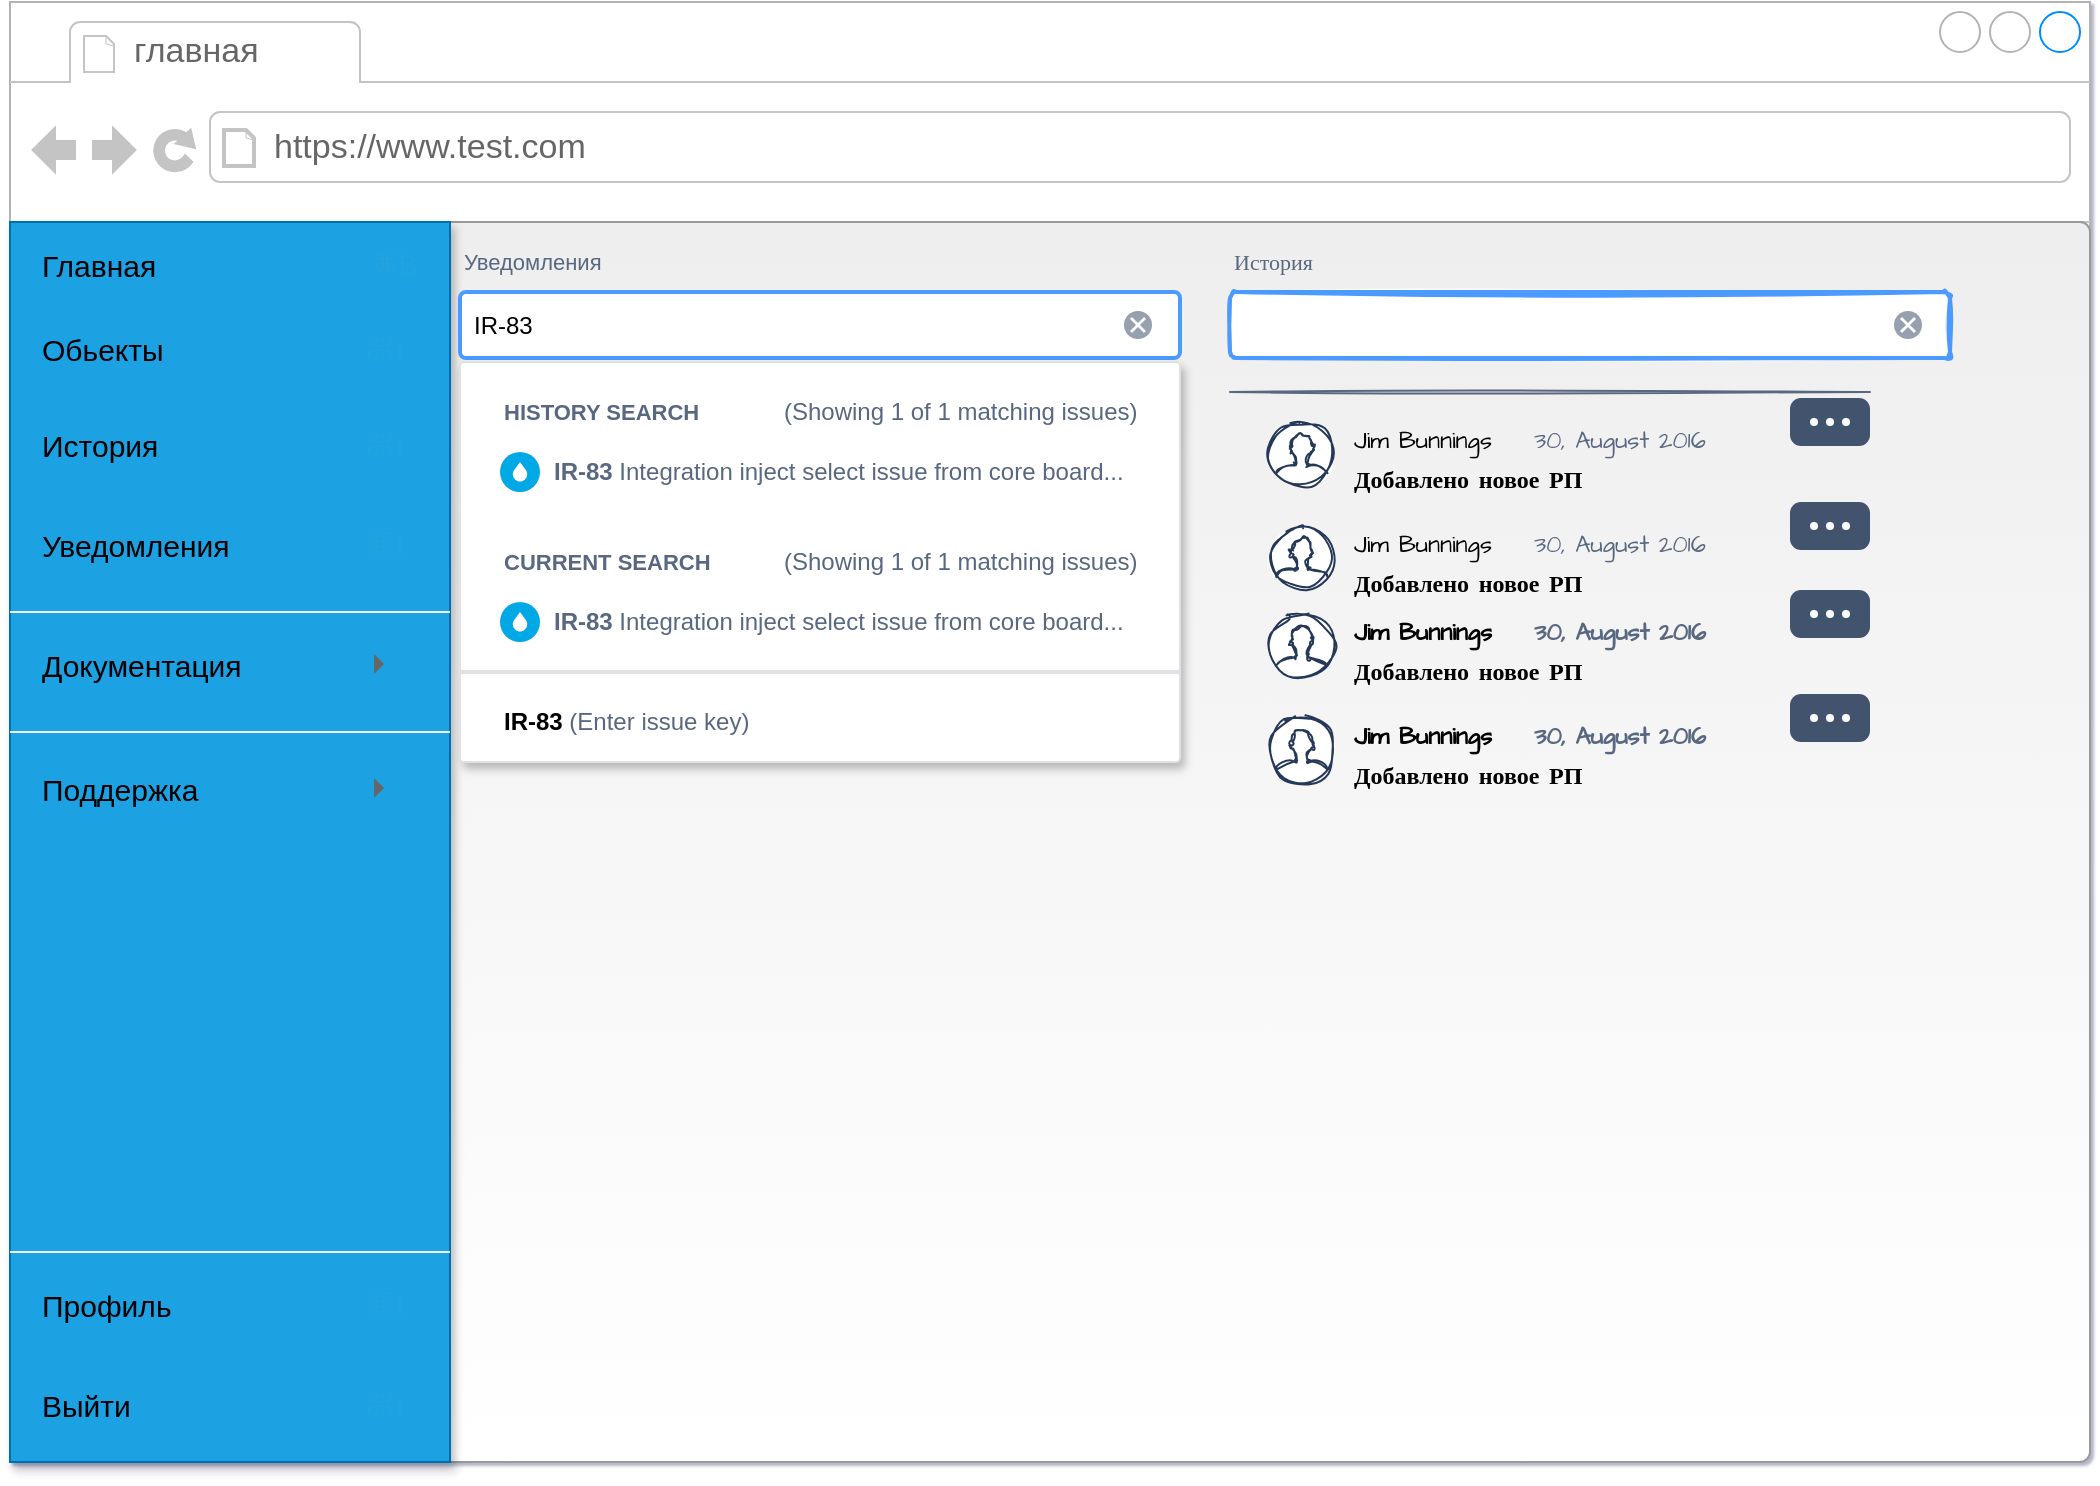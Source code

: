 <mxfile version="20.3.0" type="device" pages="10"><diagram id="vZwj-Kv6pTdl61IIsaSC" name="главная страница"><mxGraphModel dx="1650" dy="1098" grid="1" gridSize="10" guides="1" tooltips="1" connect="1" arrows="1" fold="1" page="1" pageScale="1" pageWidth="1169" pageHeight="827" math="0" shadow="1"><root><mxCell id="0"/><mxCell id="1" style="locked=1;" parent="0"/><mxCell id="azomSzxUwJwQJOFBlx_L-17" value="основа" style="locked=1;" parent="0"/><mxCell id="azomSzxUwJwQJOFBlx_L-18" value="" style="strokeWidth=1;shadow=0;dashed=0;align=left;html=1;shape=mxgraph.mockup.containers.browserWindow;rSize=0;strokeColor=#B3B3B3;mainText=,;recursiveResize=0;rounded=0;labelBackgroundColor=none;fontFamily=Verdana;fontSize=12;fillColor=none;fontStyle=0" parent="azomSzxUwJwQJOFBlx_L-17" vertex="1"><mxGeometry width="1040" height="720" as="geometry"/></mxCell><mxCell id="azomSzxUwJwQJOFBlx_L-19" value="" style="html=1;shadow=0;dashed=0;shape=mxgraph.bootstrap.rrect;rSize=5;strokeWidth=1;whiteSpace=wrap;align=center;verticalAlign=middle;spacingLeft=0;fontStyle=0;fontSize=16;spacing=5;gradientDirection=south;fillColor=#eeeeee;strokeColor=#999999;gradientColor=#FFFFFF;" parent="azomSzxUwJwQJOFBlx_L-18" vertex="1"><mxGeometry y="110" width="1040" height="620" as="geometry"/></mxCell><mxCell id="azomSzxUwJwQJOFBlx_L-20" value="главная" style="strokeWidth=1;shadow=0;dashed=0;align=center;html=1;shape=mxgraph.mockup.containers.anchor;fontSize=17;fontColor=#666666;align=left;" parent="azomSzxUwJwQJOFBlx_L-18" vertex="1"><mxGeometry x="60" y="12" width="110" height="26" as="geometry"/></mxCell><mxCell id="azomSzxUwJwQJOFBlx_L-21" value="https://www.test.com" style="strokeWidth=1;shadow=0;dashed=0;align=center;html=1;shape=mxgraph.mockup.containers.anchor;rSize=0;fontSize=17;fontColor=#666666;align=left;" parent="azomSzxUwJwQJOFBlx_L-18" vertex="1"><mxGeometry x="130" y="60" width="250" height="26" as="geometry"/></mxCell><mxCell id="HdvROKUnN-ZUMptq9afr-98" value="" style="perimeter=none;dashed=0;shape=rect;fillColor=#1ba1e2;strokeColor=#006EAF;shadow=1;fontColor=#ffffff;" vertex="1" parent="azomSzxUwJwQJOFBlx_L-17"><mxGeometry y="110" width="220" height="620" as="geometry"/></mxCell><mxCell id="HdvROKUnN-ZUMptq9afr-99" value="Главная" style="text;verticalAlign=middle;spacing=0;spacingLeft=16;fontSize=15;resizeWidth=1;perimeter=none;" vertex="1" parent="HdvROKUnN-ZUMptq9afr-98"><mxGeometry width="220" height="42" relative="1" as="geometry"/></mxCell><mxCell id="HdvROKUnN-ZUMptq9afr-100" value="B" style="perimeter=none;dashed=0;shape=mxgraph.gmdl.command;labelPosition=right;verticalLabelPosition=middle;align=left;verticalAlign=middle;fontSize=15;fontColor=#22a3df;strokeColor=#22a3df;fillColor=#22a3df;" vertex="1" parent="HdvROKUnN-ZUMptq9afr-99"><mxGeometry x="1" y="0.5" width="9" height="9.5" relative="1" as="geometry"><mxPoint x="-37" y="-6" as="offset"/></mxGeometry></mxCell><mxCell id="HdvROKUnN-ZUMptq9afr-101" value="Обьекты" style="text;verticalAlign=middle;spacing=0;spacingLeft=16;fontSize=15;resizeWidth=1;perimeter=none;" vertex="1" parent="HdvROKUnN-ZUMptq9afr-98"><mxGeometry width="220" height="42" relative="1" as="geometry"><mxPoint y="42" as="offset"/></mxGeometry></mxCell><mxCell id="HdvROKUnN-ZUMptq9afr-102" value="I" style="perimeter=none;dashed=0;shape=mxgraph.gmdl.command;labelPosition=right;verticalLabelPosition=middle;align=left;verticalAlign=middle;fontSize=15;fillColor=#22a3df;strokeColor=#22a3df;fontColor=#22a3df;" vertex="1" parent="HdvROKUnN-ZUMptq9afr-101"><mxGeometry x="1" y="0.5" width="12" height="12" relative="1" as="geometry"><mxPoint x="-41" y="-6" as="offset"/></mxGeometry></mxCell><mxCell id="HdvROKUnN-ZUMptq9afr-103" value="" style="shape=line;strokeColor=#eeeeee;resizeWidth=1;perimeter=none;" vertex="1" parent="HdvROKUnN-ZUMptq9afr-98"><mxGeometry width="220" height="10" relative="1" as="geometry"><mxPoint y="190" as="offset"/></mxGeometry></mxCell><mxCell id="HdvROKUnN-ZUMptq9afr-104" value="Поддержка" style="text;verticalAlign=middle;fontSize=15;spacing=16;resizeWidth=1;perimeter=none;" vertex="1" parent="HdvROKUnN-ZUMptq9afr-98"><mxGeometry width="220" height="42" relative="1" as="geometry"><mxPoint y="262" as="offset"/></mxGeometry></mxCell><mxCell id="HdvROKUnN-ZUMptq9afr-105" value="" style="perimeter=none;dashed=0;shape=mxgraph.gmdl.triangle;strokeColor=none;fillColor=#666666;direction=north;" vertex="1" parent="HdvROKUnN-ZUMptq9afr-104"><mxGeometry x="1" y="0.5" width="5" height="10" relative="1" as="geometry"><mxPoint x="-38" y="-5" as="offset"/></mxGeometry></mxCell><mxCell id="HdvROKUnN-ZUMptq9afr-106" value="" style="shape=line;strokeColor=#eeeeee;resizeWidth=1;perimeter=none;" vertex="1" parent="HdvROKUnN-ZUMptq9afr-98"><mxGeometry width="220" height="10" relative="1" as="geometry"><mxPoint y="250" as="offset"/></mxGeometry></mxCell><mxCell id="HdvROKUnN-ZUMptq9afr-107" value="Документация" style="text;verticalAlign=middle;fontSize=15;spacing=16;resizeWidth=1;perimeter=none;" vertex="1" parent="HdvROKUnN-ZUMptq9afr-98"><mxGeometry y="200" width="220" height="42" as="geometry"/></mxCell><mxCell id="HdvROKUnN-ZUMptq9afr-108" value="" style="perimeter=none;dashed=0;shape=mxgraph.gmdl.triangle;strokeColor=none;fillColor=#666666;direction=north;" vertex="1" parent="HdvROKUnN-ZUMptq9afr-107"><mxGeometry x="1" y="0.5" width="5" height="10" relative="1" as="geometry"><mxPoint x="-38" y="-5" as="offset"/></mxGeometry></mxCell><mxCell id="HdvROKUnN-ZUMptq9afr-109" value="История" style="text;verticalAlign=middle;spacing=0;spacingLeft=16;fontSize=15;resizeWidth=1;perimeter=none;" vertex="1" parent="HdvROKUnN-ZUMptq9afr-98"><mxGeometry y="90.0" width="220" height="42" as="geometry"/></mxCell><mxCell id="HdvROKUnN-ZUMptq9afr-110" value="I" style="perimeter=none;dashed=0;shape=mxgraph.gmdl.command;labelPosition=right;verticalLabelPosition=middle;align=left;verticalAlign=middle;fontSize=15;fillColor=#22a3df;strokeColor=#22a3df;fontColor=#22a3df;" vertex="1" parent="HdvROKUnN-ZUMptq9afr-109"><mxGeometry x="1" y="0.5" width="12" height="12" relative="1" as="geometry"><mxPoint x="-41" y="-6" as="offset"/></mxGeometry></mxCell><mxCell id="HdvROKUnN-ZUMptq9afr-111" value="Уведомления" style="text;verticalAlign=middle;spacing=0;spacingLeft=16;fontSize=15;resizeWidth=1;perimeter=none;" vertex="1" parent="HdvROKUnN-ZUMptq9afr-98"><mxGeometry y="140.0" width="220" height="42" as="geometry"/></mxCell><mxCell id="HdvROKUnN-ZUMptq9afr-112" value="I" style="perimeter=none;dashed=0;shape=mxgraph.gmdl.command;labelPosition=right;verticalLabelPosition=middle;align=left;verticalAlign=middle;fontSize=15;fillColor=#22a3df;strokeColor=#22a3df;fontColor=#22a3df;" vertex="1" parent="HdvROKUnN-ZUMptq9afr-111"><mxGeometry x="1" y="0.5" width="12" height="12" relative="1" as="geometry"><mxPoint x="-41" y="-6" as="offset"/></mxGeometry></mxCell><mxCell id="HdvROKUnN-ZUMptq9afr-113" value="Выйти" style="text;verticalAlign=middle;spacing=0;spacingLeft=16;fontSize=15;resizeWidth=1;perimeter=none;" vertex="1" parent="HdvROKUnN-ZUMptq9afr-98"><mxGeometry y="570.0" width="220" height="42" as="geometry"/></mxCell><mxCell id="HdvROKUnN-ZUMptq9afr-114" value="I" style="perimeter=none;dashed=0;shape=mxgraph.gmdl.command;labelPosition=right;verticalLabelPosition=middle;align=left;verticalAlign=middle;fontSize=15;fillColor=#22a3df;strokeColor=#22a3df;fontColor=#22a3df;" vertex="1" parent="HdvROKUnN-ZUMptq9afr-113"><mxGeometry x="1" y="0.5" width="12" height="12" relative="1" as="geometry"><mxPoint x="-41" y="-6" as="offset"/></mxGeometry></mxCell><mxCell id="HdvROKUnN-ZUMptq9afr-115" value="Профиль" style="text;verticalAlign=middle;spacing=0;spacingLeft=16;fontSize=15;resizeWidth=1;perimeter=none;" vertex="1" parent="HdvROKUnN-ZUMptq9afr-98"><mxGeometry y="520.0" width="220" height="42" as="geometry"/></mxCell><mxCell id="HdvROKUnN-ZUMptq9afr-116" value="I" style="perimeter=none;dashed=0;shape=mxgraph.gmdl.command;labelPosition=right;verticalLabelPosition=middle;align=left;verticalAlign=middle;fontSize=15;fillColor=#22a3df;strokeColor=#22a3df;fontColor=#22a3df;" vertex="1" parent="HdvROKUnN-ZUMptq9afr-115"><mxGeometry x="1" y="0.5" width="12" height="12" relative="1" as="geometry"><mxPoint x="-41" y="-6" as="offset"/></mxGeometry></mxCell><mxCell id="HdvROKUnN-ZUMptq9afr-117" value="" style="shape=line;strokeColor=#eeeeee;resizeWidth=1;perimeter=none;" vertex="1" parent="HdvROKUnN-ZUMptq9afr-115"><mxGeometry y="-10.0" width="220" height="10" as="geometry"/></mxCell><mxCell id="azomSzxUwJwQJOFBlx_L-126" value="активное" style="" parent="0"/><mxCell id="HdvROKUnN-ZUMptq9afr-6" value="Уведомления" style="html=1;fillColor=none;strokeColor=none;fontSize=11;align=left;fontColor=#596780;whiteSpace=wrap" vertex="1" parent="azomSzxUwJwQJOFBlx_L-126"><mxGeometry x="225" y="120" width="150" height="20" as="geometry"/></mxCell><mxCell id="HdvROKUnN-ZUMptq9afr-7" value="IR-83" style="rounded=1;arcSize=9;fillColor=#ffffff;strokeColor=#4C9AFF;html=1;strokeWidth=2;spacingLeft=5;fontColor=#000000;align=left" vertex="1" parent="azomSzxUwJwQJOFBlx_L-126"><mxGeometry x="225" y="145" width="360" height="33" as="geometry"/></mxCell><mxCell id="HdvROKUnN-ZUMptq9afr-8" value="" style="html=1;shadow=0;dashed=0;shape=mxgraph.atlassian.close;fillColor=#97A0AF;strokeColor=none;fontColor=#22a3df;" vertex="1" parent="HdvROKUnN-ZUMptq9afr-7"><mxGeometry x="1" y="0.5" width="14" height="14" relative="1" as="geometry"><mxPoint x="-28" y="-7" as="offset"/></mxGeometry></mxCell><mxCell id="HdvROKUnN-ZUMptq9afr-9" value="" style="rounded=1;fillColor=#ffffff;strokeColor=#DFE1E5;shadow=1;arcSize=1;fontSize=12;fontColor=#596780;align=center;html=1;verticalAlign=top;spacingTop=5;" vertex="1" parent="azomSzxUwJwQJOFBlx_L-126"><mxGeometry x="225" y="180" width="360" height="200" as="geometry"/></mxCell><mxCell id="HdvROKUnN-ZUMptq9afr-10" value="HISTORY SEARCH" style="html=1;fillColor=none;strokeColor=none;fontSize=11;align=left;fontColor=#596780;whiteSpace=wrap;fontStyle=1" vertex="1" parent="HdvROKUnN-ZUMptq9afr-9"><mxGeometry width="140" height="20" relative="1" as="geometry"><mxPoint x="20" y="15" as="offset"/></mxGeometry></mxCell><mxCell id="HdvROKUnN-ZUMptq9afr-11" value="(Showing 1 of 1 matching issues)" style="html=1;fillColor=none;strokeColor=none;fontSize=12;align=left;fontColor=#596780;whiteSpace=wrap;fontStyle=0" vertex="1" parent="HdvROKUnN-ZUMptq9afr-9"><mxGeometry width="200" height="20" relative="1" as="geometry"><mxPoint x="160" y="15" as="offset"/></mxGeometry></mxCell><mxCell id="HdvROKUnN-ZUMptq9afr-12" value="&lt;b&gt;IR-83&lt;/b&gt; Integration inject select issue from core board..." style="shape=ellipse;fillColor=#00A8E5;strokeColor=none;fontSize=12;align=left;fontColor=#596780;fontStyle=0;labelPosition=right;verticalLabelPosition=middle;verticalAlign=middle;html=1;spacingLeft=5" vertex="1" parent="HdvROKUnN-ZUMptq9afr-9"><mxGeometry width="20" height="20" relative="1" as="geometry"><mxPoint x="20" y="45" as="offset"/></mxGeometry></mxCell><mxCell id="HdvROKUnN-ZUMptq9afr-13" value="" style="html=1;shadow=0;dashed=0;shape=mxgraph.atlassian.location;fillColor=#ffffff;strokeColor=none;flipV=1;html=1;fontColor=#22a3df;" vertex="1" parent="HdvROKUnN-ZUMptq9afr-12"><mxGeometry x="0.5" y="0.5" width="8" height="10" relative="1" as="geometry"><mxPoint x="-4" y="-5" as="offset"/></mxGeometry></mxCell><mxCell id="HdvROKUnN-ZUMptq9afr-14" value="CURRENT SEARCH" style="html=1;fillColor=none;strokeColor=none;fontSize=11;align=left;fontColor=#596780;whiteSpace=wrap;fontStyle=1" vertex="1" parent="HdvROKUnN-ZUMptq9afr-9"><mxGeometry width="140" height="20" relative="1" as="geometry"><mxPoint x="20" y="90" as="offset"/></mxGeometry></mxCell><mxCell id="HdvROKUnN-ZUMptq9afr-15" value="(Showing 1 of 1 matching issues)" style="html=1;fillColor=none;strokeColor=none;fontSize=12;align=left;fontColor=#596780;whiteSpace=wrap;fontStyle=0" vertex="1" parent="HdvROKUnN-ZUMptq9afr-9"><mxGeometry width="200" height="20" relative="1" as="geometry"><mxPoint x="160" y="90" as="offset"/></mxGeometry></mxCell><mxCell id="HdvROKUnN-ZUMptq9afr-16" value="&lt;b&gt;IR-83&lt;/b&gt; Integration inject select issue from core board..." style="shape=ellipse;fillColor=#00A8E5;strokeColor=none;fontSize=12;align=left;fontColor=#596780;fontStyle=0;labelPosition=right;verticalLabelPosition=middle;verticalAlign=middle;html=1;spacingLeft=5" vertex="1" parent="HdvROKUnN-ZUMptq9afr-9"><mxGeometry width="20" height="20" relative="1" as="geometry"><mxPoint x="20" y="120" as="offset"/></mxGeometry></mxCell><mxCell id="HdvROKUnN-ZUMptq9afr-17" value="" style="html=1;shadow=0;dashed=0;shape=mxgraph.atlassian.location;fillColor=#ffffff;strokeColor=none;flipV=1;html=1;fontColor=#22a3df;" vertex="1" parent="HdvROKUnN-ZUMptq9afr-16"><mxGeometry x="0.5" y="0.5" width="8" height="10" relative="1" as="geometry"><mxPoint x="-4" y="-5" as="offset"/></mxGeometry></mxCell><mxCell id="HdvROKUnN-ZUMptq9afr-18" value="" style="shape=line;strokeWidth=2;html=1;strokeColor=#DFE1E5;fontColor=#22a3df;fillColor=#22a3df;" vertex="1" parent="HdvROKUnN-ZUMptq9afr-9"><mxGeometry width="360" height="10" relative="1" as="geometry"><mxPoint y="150" as="offset"/></mxGeometry></mxCell><mxCell id="HdvROKUnN-ZUMptq9afr-19" value="&lt;b&gt;&lt;font color=&quot;#000000&quot;&gt;IR-83&lt;/font&gt;&lt;/b&gt; (Enter issue key)" style="html=1;fillColor=none;strokeColor=none;fontSize=12;align=left;fontColor=#596780;whiteSpace=wrap;fontStyle=0" vertex="1" parent="HdvROKUnN-ZUMptq9afr-9"><mxGeometry width="140" height="20" relative="1" as="geometry"><mxPoint x="20" y="170" as="offset"/></mxGeometry></mxCell><mxCell id="HdvROKUnN-ZUMptq9afr-20" value="История" style="html=1;fillColor=none;strokeColor=none;fontSize=11;align=left;fontColor=#596780;whiteSpace=wrap;sketch=1;hachureGap=4;pointerEvents=0;fontFamily=Architects Daughter;fontSource=https%3A%2F%2Ffonts.googleapis.com%2Fcss%3Ffamily%3DArchitects%2BDaughter;" vertex="1" parent="azomSzxUwJwQJOFBlx_L-126"><mxGeometry x="610" y="120" width="150" height="20" as="geometry"/></mxCell><mxCell id="HdvROKUnN-ZUMptq9afr-21" value="" style="rounded=1;arcSize=9;fillColor=#ffffff;strokeColor=#4C9AFF;html=1;strokeWidth=2;spacingLeft=5;fontColor=#000000;align=left;sketch=1;hachureGap=4;pointerEvents=0;fontFamily=Architects Daughter;fontSource=https%3A%2F%2Ffonts.googleapis.com%2Fcss%3Ffamily%3DArchitects%2BDaughter;fontSize=20;" vertex="1" parent="azomSzxUwJwQJOFBlx_L-126"><mxGeometry x="610" y="145" width="360" height="33" as="geometry"/></mxCell><mxCell id="HdvROKUnN-ZUMptq9afr-22" value="" style="html=1;shadow=0;dashed=0;shape=mxgraph.atlassian.close;fillColor=#97A0AF;strokeColor=none;sketch=0;hachureGap=4;pointerEvents=0;fontFamily=Architects Daughter;fontSource=https%3A%2F%2Ffonts.googleapis.com%2Fcss%3Ffamily%3DArchitects%2BDaughter;fontSize=20;fontColor=#22a3df;" vertex="1" parent="HdvROKUnN-ZUMptq9afr-21"><mxGeometry x="1" y="0.5" width="14" height="14" relative="1" as="geometry"><mxPoint x="-28" y="-7" as="offset"/></mxGeometry></mxCell><mxCell id="HdvROKUnN-ZUMptq9afr-49" value="" style="shape=line;strokeColor=#596780;html=1;sketch=1;hachureGap=4;pointerEvents=0;fontFamily=Architects Daughter;fontSource=https%3A%2F%2Ffonts.googleapis.com%2Fcss%3Ffamily%3DArchitects%2BDaughter;fontSize=20;fontColor=#22a3df;fillColor=#22a3df;" vertex="1" parent="azomSzxUwJwQJOFBlx_L-126"><mxGeometry x="610" y="190" width="320" height="10" as="geometry"/></mxCell><mxCell id="HdvROKUnN-ZUMptq9afr-50" value="" style="shape=mxgraph.ios7.icons.user;fillColor=#ffffff;strokeColor=#253858;sketch=1;hachureGap=4;pointerEvents=0;fontFamily=Architects Daughter;fontSource=https%3A%2F%2Ffonts.googleapis.com%2Fcss%3Ffamily%3DArchitects%2BDaughter;fontSize=20;fontColor=#22a3df;" vertex="1" parent="azomSzxUwJwQJOFBlx_L-126"><mxGeometry x="630" y="210" width="32" height="32" as="geometry"/></mxCell><mxCell id="HdvROKUnN-ZUMptq9afr-51" value="Jim Bunnings" style="html=1;fillColor=none;strokeColor=none;fontSize=12;align=left;fontColor=#000000;whiteSpace=wrap;sketch=1;hachureGap=4;pointerEvents=0;fontFamily=Architects Daughter;fontSource=https%3A%2F%2Ffonts.googleapis.com%2Fcss%3Ffamily%3DArchitects%2BDaughter;" vertex="1" parent="azomSzxUwJwQJOFBlx_L-126"><mxGeometry x="670" y="210" width="90" height="20" as="geometry"/></mxCell><mxCell id="HdvROKUnN-ZUMptq9afr-52" value="30, August 2016" style="html=1;fillColor=none;strokeColor=none;fontSize=12;align=left;fontColor=#596780;whiteSpace=wrap;sketch=1;hachureGap=4;pointerEvents=0;fontFamily=Architects Daughter;fontSource=https%3A%2F%2Ffonts.googleapis.com%2Fcss%3Ffamily%3DArchitects%2BDaughter;" vertex="1" parent="azomSzxUwJwQJOFBlx_L-126"><mxGeometry x="760" y="210" width="110" height="20" as="geometry"/></mxCell><mxCell id="HdvROKUnN-ZUMptq9afr-53" value="&lt;b&gt;Добавлено новое РП&lt;/b&gt;" style="html=1;fillColor=none;strokeColor=none;fontSize=12;align=left;fontColor=#000000;whiteSpace=wrap;sketch=1;hachureGap=4;pointerEvents=0;fontFamily=Architects Daughter;fontSource=https%3A%2F%2Ffonts.googleapis.com%2Fcss%3Ffamily%3DArchitects%2BDaughter;" vertex="1" parent="azomSzxUwJwQJOFBlx_L-126"><mxGeometry x="670" y="230" width="240" height="20" as="geometry"/></mxCell><mxCell id="HdvROKUnN-ZUMptq9afr-59" value="" style="rounded=1;arcSize=23;fillColor=#42526E;strokeColor=none;sketch=0;hachureGap=4;pointerEvents=0;fontFamily=Architects Daughter;fontSource=https%3A%2F%2Ffonts.googleapis.com%2Fcss%3Ffamily%3DArchitects%2BDaughter;fontSize=20;fontColor=#22a3df;" vertex="1" parent="azomSzxUwJwQJOFBlx_L-126"><mxGeometry x="890" y="198" width="40" height="24" as="geometry"/></mxCell><mxCell id="HdvROKUnN-ZUMptq9afr-60" value="" style="shape=ellipse;fillColor=#ffffff;strokeColor=none;html=1;sketch=0;hachureGap=4;pointerEvents=0;fontFamily=Architects Daughter;fontSource=https%3A%2F%2Ffonts.googleapis.com%2Fcss%3Ffamily%3DArchitects%2BDaughter;fontSize=20;fontColor=#22a3df;" vertex="1" parent="HdvROKUnN-ZUMptq9afr-59"><mxGeometry x="0.5" y="0.5" width="4" height="4" relative="1" as="geometry"><mxPoint x="-10" y="-2" as="offset"/></mxGeometry></mxCell><mxCell id="HdvROKUnN-ZUMptq9afr-61" value="" style="shape=ellipse;fillColor=#ffffff;strokeColor=none;html=1;sketch=0;hachureGap=4;pointerEvents=0;fontFamily=Architects Daughter;fontSource=https%3A%2F%2Ffonts.googleapis.com%2Fcss%3Ffamily%3DArchitects%2BDaughter;fontSize=20;fontColor=#22a3df;" vertex="1" parent="HdvROKUnN-ZUMptq9afr-59"><mxGeometry x="0.5" y="0.5" width="4" height="4" relative="1" as="geometry"><mxPoint x="-2" y="-2" as="offset"/></mxGeometry></mxCell><mxCell id="HdvROKUnN-ZUMptq9afr-62" value="" style="shape=ellipse;fillColor=#ffffff;strokeColor=none;html=1;sketch=0;hachureGap=4;pointerEvents=0;fontFamily=Architects Daughter;fontSource=https%3A%2F%2Ffonts.googleapis.com%2Fcss%3Ffamily%3DArchitects%2BDaughter;fontSize=20;fontColor=#22a3df;" vertex="1" parent="HdvROKUnN-ZUMptq9afr-59"><mxGeometry x="0.5" y="0.5" width="4" height="4" relative="1" as="geometry"><mxPoint x="6" y="-2" as="offset"/></mxGeometry></mxCell><mxCell id="HdvROKUnN-ZUMptq9afr-74" value="" style="shape=mxgraph.ios7.icons.user;fillColor=#ffffff;strokeColor=#253858;sketch=1;hachureGap=4;pointerEvents=0;fontFamily=Architects Daughter;fontSource=https%3A%2F%2Ffonts.googleapis.com%2Fcss%3Ffamily%3DArchitects%2BDaughter;fontSize=20;fontColor=#22a3df;" vertex="1" parent="azomSzxUwJwQJOFBlx_L-126"><mxGeometry x="630" y="262" width="32" height="32" as="geometry"/></mxCell><mxCell id="HdvROKUnN-ZUMptq9afr-75" value="Jim Bunnings" style="html=1;fillColor=none;strokeColor=none;fontSize=12;align=left;fontColor=#000000;whiteSpace=wrap;sketch=1;hachureGap=4;pointerEvents=0;fontFamily=Architects Daughter;fontSource=https%3A%2F%2Ffonts.googleapis.com%2Fcss%3Ffamily%3DArchitects%2BDaughter;" vertex="1" parent="azomSzxUwJwQJOFBlx_L-126"><mxGeometry x="670" y="262" width="90" height="20" as="geometry"/></mxCell><mxCell id="HdvROKUnN-ZUMptq9afr-76" value="30, August 2016" style="html=1;fillColor=none;strokeColor=none;fontSize=12;align=left;fontColor=#596780;whiteSpace=wrap;sketch=1;hachureGap=4;pointerEvents=0;fontFamily=Architects Daughter;fontSource=https%3A%2F%2Ffonts.googleapis.com%2Fcss%3Ffamily%3DArchitects%2BDaughter;" vertex="1" parent="azomSzxUwJwQJOFBlx_L-126"><mxGeometry x="760" y="262" width="110" height="20" as="geometry"/></mxCell><mxCell id="HdvROKUnN-ZUMptq9afr-77" value="&lt;b&gt;Добавлено новое РП&lt;/b&gt;" style="html=1;fillColor=none;strokeColor=none;fontSize=12;align=left;fontColor=#000000;whiteSpace=wrap;sketch=1;hachureGap=4;pointerEvents=0;fontFamily=Architects Daughter;fontSource=https%3A%2F%2Ffonts.googleapis.com%2Fcss%3Ffamily%3DArchitects%2BDaughter;" vertex="1" parent="azomSzxUwJwQJOFBlx_L-126"><mxGeometry x="670" y="282" width="240" height="20" as="geometry"/></mxCell><mxCell id="HdvROKUnN-ZUMptq9afr-78" value="" style="rounded=1;arcSize=23;fillColor=#42526E;strokeColor=none;sketch=0;hachureGap=4;pointerEvents=0;fontFamily=Architects Daughter;fontSource=https%3A%2F%2Ffonts.googleapis.com%2Fcss%3Ffamily%3DArchitects%2BDaughter;fontSize=20;fontColor=#22a3df;" vertex="1" parent="azomSzxUwJwQJOFBlx_L-126"><mxGeometry x="890" y="250" width="40" height="24" as="geometry"/></mxCell><mxCell id="HdvROKUnN-ZUMptq9afr-79" value="" style="shape=ellipse;fillColor=#ffffff;strokeColor=none;html=1;sketch=0;hachureGap=4;pointerEvents=0;fontFamily=Architects Daughter;fontSource=https%3A%2F%2Ffonts.googleapis.com%2Fcss%3Ffamily%3DArchitects%2BDaughter;fontSize=20;fontColor=#22a3df;" vertex="1" parent="HdvROKUnN-ZUMptq9afr-78"><mxGeometry x="0.5" y="0.5" width="4" height="4" relative="1" as="geometry"><mxPoint x="-10" y="-2" as="offset"/></mxGeometry></mxCell><mxCell id="HdvROKUnN-ZUMptq9afr-80" value="" style="shape=ellipse;fillColor=#ffffff;strokeColor=none;html=1;sketch=0;hachureGap=4;pointerEvents=0;fontFamily=Architects Daughter;fontSource=https%3A%2F%2Ffonts.googleapis.com%2Fcss%3Ffamily%3DArchitects%2BDaughter;fontSize=20;fontColor=#22a3df;" vertex="1" parent="HdvROKUnN-ZUMptq9afr-78"><mxGeometry x="0.5" y="0.5" width="4" height="4" relative="1" as="geometry"><mxPoint x="-2" y="-2" as="offset"/></mxGeometry></mxCell><mxCell id="HdvROKUnN-ZUMptq9afr-81" value="" style="shape=ellipse;fillColor=#ffffff;strokeColor=none;html=1;sketch=0;hachureGap=4;pointerEvents=0;fontFamily=Architects Daughter;fontSource=https%3A%2F%2Ffonts.googleapis.com%2Fcss%3Ffamily%3DArchitects%2BDaughter;fontSize=20;fontColor=#22a3df;" vertex="1" parent="HdvROKUnN-ZUMptq9afr-78"><mxGeometry x="0.5" y="0.5" width="4" height="4" relative="1" as="geometry"><mxPoint x="6" y="-2" as="offset"/></mxGeometry></mxCell><mxCell id="HdvROKUnN-ZUMptq9afr-82" value="" style="shape=mxgraph.ios7.icons.user;fillColor=#ffffff;strokeColor=#253858;sketch=1;hachureGap=4;pointerEvents=0;fontFamily=Architects Daughter;fontSource=https%3A%2F%2Ffonts.googleapis.com%2Fcss%3Ffamily%3DArchitects%2BDaughter;fontSize=20;fontColor=#22a3df;fontStyle=1" vertex="1" parent="azomSzxUwJwQJOFBlx_L-126"><mxGeometry x="630" y="306" width="32" height="32" as="geometry"/></mxCell><mxCell id="HdvROKUnN-ZUMptq9afr-83" value="Jim Bunnings" style="html=1;fillColor=none;strokeColor=none;fontSize=12;align=left;fontColor=#000000;whiteSpace=wrap;sketch=1;hachureGap=4;pointerEvents=0;fontFamily=Architects Daughter;fontSource=https%3A%2F%2Ffonts.googleapis.com%2Fcss%3Ffamily%3DArchitects%2BDaughter;fontStyle=1" vertex="1" parent="azomSzxUwJwQJOFBlx_L-126"><mxGeometry x="670" y="306" width="90" height="20" as="geometry"/></mxCell><mxCell id="HdvROKUnN-ZUMptq9afr-84" value="30, August 2016" style="html=1;fillColor=none;strokeColor=none;fontSize=12;align=left;fontColor=#596780;whiteSpace=wrap;sketch=1;hachureGap=4;pointerEvents=0;fontFamily=Architects Daughter;fontSource=https%3A%2F%2Ffonts.googleapis.com%2Fcss%3Ffamily%3DArchitects%2BDaughter;fontStyle=1" vertex="1" parent="azomSzxUwJwQJOFBlx_L-126"><mxGeometry x="760" y="306" width="110" height="20" as="geometry"/></mxCell><mxCell id="HdvROKUnN-ZUMptq9afr-85" value="Добавлено новое РП" style="html=1;fillColor=none;strokeColor=none;fontSize=12;align=left;fontColor=#000000;whiteSpace=wrap;sketch=1;hachureGap=4;pointerEvents=0;fontFamily=Architects Daughter;fontSource=https%3A%2F%2Ffonts.googleapis.com%2Fcss%3Ffamily%3DArchitects%2BDaughter;fontStyle=1" vertex="1" parent="azomSzxUwJwQJOFBlx_L-126"><mxGeometry x="670" y="326" width="240" height="20" as="geometry"/></mxCell><mxCell id="HdvROKUnN-ZUMptq9afr-86" value="" style="rounded=1;arcSize=23;fillColor=#42526E;strokeColor=none;sketch=0;hachureGap=4;pointerEvents=0;fontFamily=Architects Daughter;fontSource=https%3A%2F%2Ffonts.googleapis.com%2Fcss%3Ffamily%3DArchitects%2BDaughter;fontSize=20;fontColor=#22a3df;fontStyle=1" vertex="1" parent="azomSzxUwJwQJOFBlx_L-126"><mxGeometry x="890" y="294" width="40" height="24" as="geometry"/></mxCell><mxCell id="HdvROKUnN-ZUMptq9afr-87" value="" style="shape=ellipse;fillColor=#ffffff;strokeColor=none;html=1;sketch=0;hachureGap=4;pointerEvents=0;fontFamily=Architects Daughter;fontSource=https%3A%2F%2Ffonts.googleapis.com%2Fcss%3Ffamily%3DArchitects%2BDaughter;fontSize=20;fontColor=#22a3df;" vertex="1" parent="HdvROKUnN-ZUMptq9afr-86"><mxGeometry x="0.5" y="0.5" width="4" height="4" relative="1" as="geometry"><mxPoint x="-10" y="-2" as="offset"/></mxGeometry></mxCell><mxCell id="HdvROKUnN-ZUMptq9afr-88" value="" style="shape=ellipse;fillColor=#ffffff;strokeColor=none;html=1;sketch=0;hachureGap=4;pointerEvents=0;fontFamily=Architects Daughter;fontSource=https%3A%2F%2Ffonts.googleapis.com%2Fcss%3Ffamily%3DArchitects%2BDaughter;fontSize=20;fontColor=#22a3df;" vertex="1" parent="HdvROKUnN-ZUMptq9afr-86"><mxGeometry x="0.5" y="0.5" width="4" height="4" relative="1" as="geometry"><mxPoint x="-2" y="-2" as="offset"/></mxGeometry></mxCell><mxCell id="HdvROKUnN-ZUMptq9afr-89" value="" style="shape=ellipse;fillColor=#ffffff;strokeColor=none;html=1;sketch=0;hachureGap=4;pointerEvents=0;fontFamily=Architects Daughter;fontSource=https%3A%2F%2Ffonts.googleapis.com%2Fcss%3Ffamily%3DArchitects%2BDaughter;fontSize=20;fontColor=#22a3df;" vertex="1" parent="HdvROKUnN-ZUMptq9afr-86"><mxGeometry x="0.5" y="0.5" width="4" height="4" relative="1" as="geometry"><mxPoint x="6" y="-2" as="offset"/></mxGeometry></mxCell><mxCell id="HdvROKUnN-ZUMptq9afr-90" value="" style="shape=mxgraph.ios7.icons.user;fillColor=#ffffff;strokeColor=#253858;sketch=1;hachureGap=4;pointerEvents=0;fontFamily=Architects Daughter;fontSource=https%3A%2F%2Ffonts.googleapis.com%2Fcss%3Ffamily%3DArchitects%2BDaughter;fontSize=20;fontColor=#22a3df;fontStyle=1" vertex="1" parent="azomSzxUwJwQJOFBlx_L-126"><mxGeometry x="630" y="358" width="32" height="32" as="geometry"/></mxCell><mxCell id="HdvROKUnN-ZUMptq9afr-91" value="Jim Bunnings" style="html=1;fillColor=none;strokeColor=none;fontSize=12;align=left;fontColor=#000000;whiteSpace=wrap;sketch=1;hachureGap=4;pointerEvents=0;fontFamily=Architects Daughter;fontSource=https%3A%2F%2Ffonts.googleapis.com%2Fcss%3Ffamily%3DArchitects%2BDaughter;fontStyle=1" vertex="1" parent="azomSzxUwJwQJOFBlx_L-126"><mxGeometry x="670" y="358" width="90" height="20" as="geometry"/></mxCell><mxCell id="HdvROKUnN-ZUMptq9afr-92" value="30, August 2016" style="html=1;fillColor=none;strokeColor=none;fontSize=12;align=left;fontColor=#596780;whiteSpace=wrap;sketch=1;hachureGap=4;pointerEvents=0;fontFamily=Architects Daughter;fontSource=https%3A%2F%2Ffonts.googleapis.com%2Fcss%3Ffamily%3DArchitects%2BDaughter;fontStyle=1" vertex="1" parent="azomSzxUwJwQJOFBlx_L-126"><mxGeometry x="760" y="358" width="110" height="20" as="geometry"/></mxCell><mxCell id="HdvROKUnN-ZUMptq9afr-93" value="Добавлено новое РП" style="html=1;fillColor=none;strokeColor=none;fontSize=12;align=left;fontColor=#000000;whiteSpace=wrap;sketch=1;hachureGap=4;pointerEvents=0;fontFamily=Architects Daughter;fontSource=https%3A%2F%2Ffonts.googleapis.com%2Fcss%3Ffamily%3DArchitects%2BDaughter;fontStyle=1" vertex="1" parent="azomSzxUwJwQJOFBlx_L-126"><mxGeometry x="670" y="378" width="240" height="20" as="geometry"/></mxCell><mxCell id="HdvROKUnN-ZUMptq9afr-94" value="" style="rounded=1;arcSize=23;fillColor=#42526E;strokeColor=none;sketch=0;hachureGap=4;pointerEvents=0;fontFamily=Architects Daughter;fontSource=https%3A%2F%2Ffonts.googleapis.com%2Fcss%3Ffamily%3DArchitects%2BDaughter;fontSize=20;fontColor=#22a3df;fontStyle=1" vertex="1" parent="azomSzxUwJwQJOFBlx_L-126"><mxGeometry x="890" y="346" width="40" height="24" as="geometry"/></mxCell><mxCell id="HdvROKUnN-ZUMptq9afr-95" value="" style="shape=ellipse;fillColor=#ffffff;strokeColor=none;html=1;sketch=0;hachureGap=4;pointerEvents=0;fontFamily=Architects Daughter;fontSource=https%3A%2F%2Ffonts.googleapis.com%2Fcss%3Ffamily%3DArchitects%2BDaughter;fontSize=20;fontColor=#22a3df;" vertex="1" parent="HdvROKUnN-ZUMptq9afr-94"><mxGeometry x="0.5" y="0.5" width="4" height="4" relative="1" as="geometry"><mxPoint x="-10" y="-2" as="offset"/></mxGeometry></mxCell><mxCell id="HdvROKUnN-ZUMptq9afr-96" value="" style="shape=ellipse;fillColor=#ffffff;strokeColor=none;html=1;sketch=0;hachureGap=4;pointerEvents=0;fontFamily=Architects Daughter;fontSource=https%3A%2F%2Ffonts.googleapis.com%2Fcss%3Ffamily%3DArchitects%2BDaughter;fontSize=20;fontColor=#22a3df;" vertex="1" parent="HdvROKUnN-ZUMptq9afr-94"><mxGeometry x="0.5" y="0.5" width="4" height="4" relative="1" as="geometry"><mxPoint x="-2" y="-2" as="offset"/></mxGeometry></mxCell><mxCell id="HdvROKUnN-ZUMptq9afr-97" value="" style="shape=ellipse;fillColor=#ffffff;strokeColor=none;html=1;sketch=0;hachureGap=4;pointerEvents=0;fontFamily=Architects Daughter;fontSource=https%3A%2F%2Ffonts.googleapis.com%2Fcss%3Ffamily%3DArchitects%2BDaughter;fontSize=20;fontColor=#22a3df;" vertex="1" parent="HdvROKUnN-ZUMptq9afr-94"><mxGeometry x="0.5" y="0.5" width="4" height="4" relative="1" as="geometry"><mxPoint x="6" y="-2" as="offset"/></mxGeometry></mxCell></root></mxGraphModel></diagram><diagram name="Обьекты" id="psrT6kgXS2LOIUNdviBd"><mxGraphModel dx="1553" dy="1033" grid="1" gridSize="10" guides="1" tooltips="1" connect="1" arrows="1" fold="1" page="1" pageScale="1" pageWidth="1169" pageHeight="827" math="0" shadow="1"><root><mxCell id="a6BLDOVTRhnsYVgfEPSI-0"/><mxCell id="a6BLDOVTRhnsYVgfEPSI-1" style="locked=1;" parent="a6BLDOVTRhnsYVgfEPSI-0"/><mxCell id="a6BLDOVTRhnsYVgfEPSI-2" value="основа" style="locked=1;" parent="a6BLDOVTRhnsYVgfEPSI-0"/><mxCell id="a6BLDOVTRhnsYVgfEPSI-3" value="" style="strokeWidth=1;shadow=0;dashed=0;align=left;html=1;shape=mxgraph.mockup.containers.browserWindow;rSize=0;strokeColor=#B3B3B3;mainText=,;recursiveResize=0;rounded=0;labelBackgroundColor=none;fontFamily=Verdana;fontSize=12;fillColor=none;fontStyle=0" vertex="1" parent="a6BLDOVTRhnsYVgfEPSI-2"><mxGeometry width="1040" height="720" as="geometry"/></mxCell><mxCell id="a6BLDOVTRhnsYVgfEPSI-4" value="" style="html=1;shadow=0;dashed=0;shape=mxgraph.bootstrap.rrect;rSize=5;strokeWidth=1;whiteSpace=wrap;align=center;verticalAlign=middle;spacingLeft=0;fontStyle=0;fontSize=16;spacing=5;gradientDirection=south;fillColor=#eeeeee;strokeColor=#999999;gradientColor=#FFFFFF;" vertex="1" parent="a6BLDOVTRhnsYVgfEPSI-3"><mxGeometry y="110" width="1040" height="620" as="geometry"/></mxCell><mxCell id="a6BLDOVTRhnsYVgfEPSI-5" value="главная" style="strokeWidth=1;shadow=0;dashed=0;align=center;html=1;shape=mxgraph.mockup.containers.anchor;fontSize=17;fontColor=#666666;align=left;" vertex="1" parent="a6BLDOVTRhnsYVgfEPSI-3"><mxGeometry x="60" y="12" width="110" height="26" as="geometry"/></mxCell><mxCell id="a6BLDOVTRhnsYVgfEPSI-6" value="https://www.test.com" style="strokeWidth=1;shadow=0;dashed=0;align=center;html=1;shape=mxgraph.mockup.containers.anchor;rSize=0;fontSize=17;fontColor=#666666;align=left;" vertex="1" parent="a6BLDOVTRhnsYVgfEPSI-3"><mxGeometry x="130" y="60" width="250" height="26" as="geometry"/></mxCell><mxCell id="a6BLDOVTRhnsYVgfEPSI-7" value="" style="perimeter=none;dashed=0;shape=rect;fillColor=#1ba1e2;strokeColor=#006EAF;shadow=1;fontColor=#ffffff;" vertex="1" parent="a6BLDOVTRhnsYVgfEPSI-2"><mxGeometry y="110" width="220" height="620" as="geometry"/></mxCell><mxCell id="a6BLDOVTRhnsYVgfEPSI-8" value="Главная" style="text;verticalAlign=middle;spacing=0;spacingLeft=16;fontSize=15;resizeWidth=1;perimeter=none;" vertex="1" parent="a6BLDOVTRhnsYVgfEPSI-7"><mxGeometry width="220" height="42" relative="1" as="geometry"/></mxCell><mxCell id="a6BLDOVTRhnsYVgfEPSI-9" value="B" style="perimeter=none;dashed=0;shape=mxgraph.gmdl.command;labelPosition=right;verticalLabelPosition=middle;align=left;verticalAlign=middle;fontSize=15;fontColor=#22a3df;strokeColor=#22a3df;fillColor=#22a3df;" vertex="1" parent="a6BLDOVTRhnsYVgfEPSI-8"><mxGeometry x="1" y="0.5" width="9" height="9.5" relative="1" as="geometry"><mxPoint x="-37" y="-6" as="offset"/></mxGeometry></mxCell><mxCell id="a6BLDOVTRhnsYVgfEPSI-10" value="Обьекты" style="text;verticalAlign=middle;spacing=0;spacingLeft=16;fontSize=15;resizeWidth=1;perimeter=none;" vertex="1" parent="a6BLDOVTRhnsYVgfEPSI-7"><mxGeometry width="220" height="42" relative="1" as="geometry"><mxPoint y="42" as="offset"/></mxGeometry></mxCell><mxCell id="a6BLDOVTRhnsYVgfEPSI-11" value="I" style="perimeter=none;dashed=0;shape=mxgraph.gmdl.command;labelPosition=right;verticalLabelPosition=middle;align=left;verticalAlign=middle;fontSize=15;fillColor=#22a3df;strokeColor=#22a3df;fontColor=#22a3df;" vertex="1" parent="a6BLDOVTRhnsYVgfEPSI-10"><mxGeometry x="1" y="0.5" width="12" height="12" relative="1" as="geometry"><mxPoint x="-41" y="-6" as="offset"/></mxGeometry></mxCell><mxCell id="a6BLDOVTRhnsYVgfEPSI-12" value="" style="shape=line;strokeColor=#eeeeee;resizeWidth=1;perimeter=none;" vertex="1" parent="a6BLDOVTRhnsYVgfEPSI-7"><mxGeometry width="220" height="10" relative="1" as="geometry"><mxPoint y="190" as="offset"/></mxGeometry></mxCell><mxCell id="a6BLDOVTRhnsYVgfEPSI-13" value="Поддержка" style="text;verticalAlign=middle;fontSize=15;spacing=16;resizeWidth=1;perimeter=none;" vertex="1" parent="a6BLDOVTRhnsYVgfEPSI-7"><mxGeometry width="220" height="42" relative="1" as="geometry"><mxPoint y="262" as="offset"/></mxGeometry></mxCell><mxCell id="a6BLDOVTRhnsYVgfEPSI-14" value="" style="perimeter=none;dashed=0;shape=mxgraph.gmdl.triangle;strokeColor=none;fillColor=#666666;direction=north;" vertex="1" parent="a6BLDOVTRhnsYVgfEPSI-13"><mxGeometry x="1" y="0.5" width="5" height="10" relative="1" as="geometry"><mxPoint x="-38" y="-5" as="offset"/></mxGeometry></mxCell><mxCell id="a6BLDOVTRhnsYVgfEPSI-15" value="" style="shape=line;strokeColor=#eeeeee;resizeWidth=1;perimeter=none;" vertex="1" parent="a6BLDOVTRhnsYVgfEPSI-7"><mxGeometry width="220" height="10" relative="1" as="geometry"><mxPoint y="250" as="offset"/></mxGeometry></mxCell><mxCell id="a6BLDOVTRhnsYVgfEPSI-16" value="Документация" style="text;verticalAlign=middle;fontSize=15;spacing=16;resizeWidth=1;perimeter=none;" vertex="1" parent="a6BLDOVTRhnsYVgfEPSI-7"><mxGeometry y="200" width="220" height="42" as="geometry"/></mxCell><mxCell id="a6BLDOVTRhnsYVgfEPSI-17" value="" style="perimeter=none;dashed=0;shape=mxgraph.gmdl.triangle;strokeColor=none;fillColor=#666666;direction=north;" vertex="1" parent="a6BLDOVTRhnsYVgfEPSI-16"><mxGeometry x="1" y="0.5" width="5" height="10" relative="1" as="geometry"><mxPoint x="-38" y="-5" as="offset"/></mxGeometry></mxCell><mxCell id="a6BLDOVTRhnsYVgfEPSI-18" value="История" style="text;verticalAlign=middle;spacing=0;spacingLeft=16;fontSize=15;resizeWidth=1;perimeter=none;" vertex="1" parent="a6BLDOVTRhnsYVgfEPSI-7"><mxGeometry y="90.0" width="220" height="42" as="geometry"/></mxCell><mxCell id="a6BLDOVTRhnsYVgfEPSI-19" value="I" style="perimeter=none;dashed=0;shape=mxgraph.gmdl.command;labelPosition=right;verticalLabelPosition=middle;align=left;verticalAlign=middle;fontSize=15;fillColor=#22a3df;strokeColor=#22a3df;fontColor=#22a3df;" vertex="1" parent="a6BLDOVTRhnsYVgfEPSI-18"><mxGeometry x="1" y="0.5" width="12" height="12" relative="1" as="geometry"><mxPoint x="-41" y="-6" as="offset"/></mxGeometry></mxCell><mxCell id="a6BLDOVTRhnsYVgfEPSI-20" value="Уведомления" style="text;verticalAlign=middle;spacing=0;spacingLeft=16;fontSize=15;resizeWidth=1;perimeter=none;" vertex="1" parent="a6BLDOVTRhnsYVgfEPSI-7"><mxGeometry y="140.0" width="220" height="42" as="geometry"/></mxCell><mxCell id="a6BLDOVTRhnsYVgfEPSI-21" value="I" style="perimeter=none;dashed=0;shape=mxgraph.gmdl.command;labelPosition=right;verticalLabelPosition=middle;align=left;verticalAlign=middle;fontSize=15;fillColor=#22a3df;strokeColor=#22a3df;fontColor=#22a3df;" vertex="1" parent="a6BLDOVTRhnsYVgfEPSI-20"><mxGeometry x="1" y="0.5" width="12" height="12" relative="1" as="geometry"><mxPoint x="-41" y="-6" as="offset"/></mxGeometry></mxCell><mxCell id="a6BLDOVTRhnsYVgfEPSI-22" value="Выйти" style="text;verticalAlign=middle;spacing=0;spacingLeft=16;fontSize=15;resizeWidth=1;perimeter=none;" vertex="1" parent="a6BLDOVTRhnsYVgfEPSI-7"><mxGeometry y="570.0" width="220" height="42" as="geometry"/></mxCell><mxCell id="a6BLDOVTRhnsYVgfEPSI-23" value="I" style="perimeter=none;dashed=0;shape=mxgraph.gmdl.command;labelPosition=right;verticalLabelPosition=middle;align=left;verticalAlign=middle;fontSize=15;fillColor=#22a3df;strokeColor=#22a3df;fontColor=#22a3df;" vertex="1" parent="a6BLDOVTRhnsYVgfEPSI-22"><mxGeometry x="1" y="0.5" width="12" height="12" relative="1" as="geometry"><mxPoint x="-41" y="-6" as="offset"/></mxGeometry></mxCell><mxCell id="a6BLDOVTRhnsYVgfEPSI-24" value="Профиль" style="text;verticalAlign=middle;spacing=0;spacingLeft=16;fontSize=15;resizeWidth=1;perimeter=none;" vertex="1" parent="a6BLDOVTRhnsYVgfEPSI-7"><mxGeometry y="520.0" width="220" height="42" as="geometry"/></mxCell><mxCell id="a6BLDOVTRhnsYVgfEPSI-25" value="I" style="perimeter=none;dashed=0;shape=mxgraph.gmdl.command;labelPosition=right;verticalLabelPosition=middle;align=left;verticalAlign=middle;fontSize=15;fillColor=#22a3df;strokeColor=#22a3df;fontColor=#22a3df;" vertex="1" parent="a6BLDOVTRhnsYVgfEPSI-24"><mxGeometry x="1" y="0.5" width="12" height="12" relative="1" as="geometry"><mxPoint x="-41" y="-6" as="offset"/></mxGeometry></mxCell><mxCell id="a6BLDOVTRhnsYVgfEPSI-26" value="" style="shape=line;strokeColor=#eeeeee;resizeWidth=1;perimeter=none;" vertex="1" parent="a6BLDOVTRhnsYVgfEPSI-24"><mxGeometry y="-10.0" width="220" height="10" as="geometry"/></mxCell><mxCell id="a6BLDOVTRhnsYVgfEPSI-27" value="активное" style="locked=1;" parent="a6BLDOVTRhnsYVgfEPSI-0"/><mxCell id="_tBFFwawz8S48Unrm32J-17" value="&lt;font style=&quot;font-size: 18px;&quot;&gt;Обьекты&lt;/font&gt;" style="rounded=1;fillColor=none;strokeColor=none;shadow=0;html=1;arcSize=50;fontSize=12;align=left;verticalAlign=middle;spacingLeft=10;sketch=0;fontFamily=Verdana;fontColor=#000000;" vertex="1" parent="a6BLDOVTRhnsYVgfEPSI-27"><mxGeometry x="240" y="120" width="519.41" height="20" as="geometry"/></mxCell><mxCell id="_tBFFwawz8S48Unrm32J-18" value="" style="rounded=1;fillColor=#ffffff;strokeColor=#DFE1E5;shadow=1;html=1;arcSize=1;fontFamily=Verdana;fontSize=14;fontColor=#000000;align=left;sketch=0;container=0;" vertex="1" parent="a6BLDOVTRhnsYVgfEPSI-27"><mxGeometry x="230" y="140" width="800" height="590" as="geometry"/></mxCell><mxCell id="_tBFFwawz8S48Unrm32J-19" value="Add watchers" style="fillColor=none;strokeColor=none;html=1;fontSize=11;fontStyle=0;align=left;sketch=0;fontFamily=Verdana;fontColor=#000000;" vertex="1" parent="a6BLDOVTRhnsYVgfEPSI-27"><mxGeometry x="255" y="165" width="240" height="20" as="geometry"><mxPoint x="25" y="25" as="offset"/></mxGeometry></mxCell><mxCell id="YpCzq2mIce5G4Y5SLQqw-0" value="" style="shape=ellipse;fillColor=#0065FF;strokeColor=none;html=1;sketch=0;fontFamily=Verdana;fontSize=15;fontColor=#FFFFFF;" vertex="1" parent="a6BLDOVTRhnsYVgfEPSI-27"><mxGeometry x="270" y="220" height="10" as="geometry"/></mxCell><mxCell id="H8Se77oYlFAD-mxaHGTi-13" value="" style="edgeStyle=orthogonalEdgeStyle;rounded=0;orthogonalLoop=1;jettySize=auto;html=1;fontFamily=Verdana;fontSize=15;fontColor=#253858;" edge="1" parent="a6BLDOVTRhnsYVgfEPSI-27" target="H8Se77oYlFAD-mxaHGTi-8"><mxGeometry relative="1" as="geometry"><mxPoint x="267" y="252" as="sourcePoint"/></mxGeometry></mxCell><mxCell id="H8Se77oYlFAD-mxaHGTi-14" value="" style="edgeStyle=orthogonalEdgeStyle;rounded=0;orthogonalLoop=1;jettySize=auto;html=1;fontFamily=Verdana;fontSize=15;fontColor=#253858;" edge="1" parent="a6BLDOVTRhnsYVgfEPSI-27" target="H8Se77oYlFAD-mxaHGTi-8"><mxGeometry relative="1" as="geometry"><mxPoint x="267" y="252" as="sourcePoint"/></mxGeometry></mxCell><mxCell id="YpCzq2mIce5G4Y5SLQqw-10" value="" style="shape=ellipse;fillColor=#0065FF;strokeColor=none;html=1;sketch=0;fontFamily=Verdana;fontSize=15;fontColor=#FFFFFF;" vertex="1" parent="a6BLDOVTRhnsYVgfEPSI-27"><mxGeometry x="270" y="250" height="10" as="geometry"/></mxCell><mxCell id="YpCzq2mIce5G4Y5SLQqw-12" value="" style="shape=ellipse;fillColor=#0065FF;strokeColor=none;html=1;sketch=0;fontFamily=Verdana;fontSize=15;fontColor=#FFFFFF;" vertex="1" parent="a6BLDOVTRhnsYVgfEPSI-27"><mxGeometry x="270" y="280" height="10" as="geometry"/></mxCell><mxCell id="YpCzq2mIce5G4Y5SLQqw-14" value="" style="shape=ellipse;fillColor=#0065FF;strokeColor=none;html=1;sketch=0;fontFamily=Verdana;fontSize=15;fontColor=#FFFFFF;" vertex="1" parent="a6BLDOVTRhnsYVgfEPSI-27"><mxGeometry x="270" y="310" height="10" as="geometry"/></mxCell><mxCell id="YpCzq2mIce5G4Y5SLQqw-16" value="" style="shape=ellipse;fillColor=#0065FF;strokeColor=none;html=1;sketch=0;fontFamily=Verdana;fontSize=15;fontColor=#FFFFFF;" vertex="1" parent="a6BLDOVTRhnsYVgfEPSI-27"><mxGeometry x="270" y="340" height="10" as="geometry"/></mxCell><mxCell id="YpCzq2mIce5G4Y5SLQqw-18" value="" style="shape=ellipse;fillColor=#0065FF;strokeColor=none;html=1;sketch=0;fontFamily=Verdana;fontSize=15;fontColor=#FFFFFF;" vertex="1" parent="a6BLDOVTRhnsYVgfEPSI-27"><mxGeometry x="270" y="370" height="10" as="geometry"/></mxCell><mxCell id="YpCzq2mIce5G4Y5SLQqw-20" value="" style="shape=ellipse;fillColor=#0065FF;strokeColor=none;html=1;sketch=0;fontFamily=Verdana;fontSize=15;fontColor=#FFFFFF;" vertex="1" parent="a6BLDOVTRhnsYVgfEPSI-27"><mxGeometry x="270" y="400" height="10" as="geometry"/></mxCell><mxCell id="YpCzq2mIce5G4Y5SLQqw-22" value="" style="shape=ellipse;fillColor=#0065FF;strokeColor=none;html=1;sketch=0;fontFamily=Verdana;fontSize=15;fontColor=#FFFFFF;" vertex="1" parent="a6BLDOVTRhnsYVgfEPSI-27"><mxGeometry x="270" y="430" height="10" as="geometry"/></mxCell><mxCell id="H8Se77oYlFAD-mxaHGTi-7" value="Search" style="html=1;shadow=0;dashed=0;shape=mxgraph.bootstrap.rrect;rSize=5;fontSize=14;fontColor=#1CA5B8;strokeColor=#1CA5B8;fillColor=none;labelBackgroundColor=none;sketch=0;fontFamily=Verdana;strokeWidth=2;" vertex="1" parent="a6BLDOVTRhnsYVgfEPSI-27"><mxGeometry x="940.0" y="190" width="70" height="40" as="geometry"/></mxCell><mxCell id="H8Se77oYlFAD-mxaHGTi-10" value="" style="group" vertex="1" connectable="0" parent="a6BLDOVTRhnsYVgfEPSI-27"><mxGeometry x="250" y="190" width="680" height="40" as="geometry"/></mxCell><mxCell id="H8Se77oYlFAD-mxaHGTi-8" value="Search" style="html=1;shadow=0;dashed=0;shape=mxgraph.bootstrap.rrect;rSize=5;fontSize=14;fontColor=#6C767D;strokeColor=#4C9AFF;fillColor=#ffffff;align=left;spacing=10;labelBackgroundColor=none;sketch=0;fontFamily=Verdana;strokeWidth=2;" vertex="1" parent="H8Se77oYlFAD-mxaHGTi-10"><mxGeometry width="680.0" height="40" as="geometry"/></mxCell><mxCell id="H8Se77oYlFAD-mxaHGTi-9" value="" style="shape=mxgraph.ios7.icons.looking_glass;fillColor=none;strokeColor=#243759;html=1;strokeWidth=2;sketch=0;fontFamily=Verdana;fontSize=15;fontColor=#000000;" vertex="1" parent="H8Se77oYlFAD-mxaHGTi-10"><mxGeometry x="650" y="15" width="15" height="15" as="geometry"/></mxCell><mxCell id="H8Se77oYlFAD-mxaHGTi-12" value="" style="edgeStyle=orthogonalEdgeStyle;rounded=0;orthogonalLoop=1;jettySize=auto;html=1;fontFamily=Verdana;fontSize=15;fontColor=#253858;" edge="1" parent="a6BLDOVTRhnsYVgfEPSI-27" source="H8Se77oYlFAD-mxaHGTi-8" target="_tBFFwawz8S48Unrm32J-19"><mxGeometry relative="1" as="geometry"/></mxCell><mxCell id="H8Se77oYlFAD-mxaHGTi-26" value="Untitled Layer" style="" parent="a6BLDOVTRhnsYVgfEPSI-0" visible="0"/><mxCell id="H8Se77oYlFAD-mxaHGTi-33" value="" style="shape=rect;strokeColor=#eeeeee;fillColor=#ffffff;shadow=1;labelBackgroundColor=none;sketch=0;strokeWidth=2;fontFamily=Verdana;fontSize=15;fontColor=#253858;" vertex="1" parent="H8Se77oYlFAD-mxaHGTi-26"><mxGeometry x="250" y="250" width="660" height="420" as="geometry"/></mxCell><mxCell id="H8Se77oYlFAD-mxaHGTi-34" value="РП-1" style="text;verticalAlign=middle;spacing=0;spacingLeft=16;fontSize=15;resizeWidth=1;shadow=0;labelBackgroundColor=none;sketch=0;strokeColor=default;strokeWidth=2;fontFamily=Verdana;fontColor=#253858;fillColor=#22a3df;" vertex="1" parent="H8Se77oYlFAD-mxaHGTi-33"><mxGeometry width="660" height="42" relative="1" as="geometry"/></mxCell><mxCell id="H8Se77oYlFAD-mxaHGTi-35" value="РП-1" style="text;verticalAlign=middle;spacing=0;spacingLeft=16;fontSize=15;resizeWidth=1;shadow=0;labelBackgroundColor=none;sketch=0;strokeColor=default;strokeWidth=2;fontFamily=Verdana;fontColor=#253858;fillColor=#22a3df;" vertex="1" parent="H8Se77oYlFAD-mxaHGTi-33"><mxGeometry width="660" height="42" relative="1" as="geometry"><mxPoint y="42" as="offset"/></mxGeometry></mxCell><mxCell id="H8Se77oYlFAD-mxaHGTi-36" value="РП-1" style="text;verticalAlign=middle;spacing=0;spacingLeft=16;fontSize=15;resizeWidth=1;shadow=0;labelBackgroundColor=none;sketch=0;strokeColor=default;strokeWidth=2;fontFamily=Verdana;fontColor=#253858;fillColor=#22a3df;" vertex="1" parent="H8Se77oYlFAD-mxaHGTi-33"><mxGeometry width="660" height="42" relative="1" as="geometry"><mxPoint y="84" as="offset"/></mxGeometry></mxCell><mxCell id="H8Se77oYlFAD-mxaHGTi-44" value="" style="shape=rect;strokeColor=none;fillColor=#dddddd;shadow=0;labelBackgroundColor=none;sketch=0;strokeWidth=2;fontFamily=Verdana;fontSize=15;fontColor=#253858;" vertex="1" parent="H8Se77oYlFAD-mxaHGTi-33"><mxGeometry x="1" width="4" height="190" relative="1" as="geometry"><mxPoint x="-4" y="125" as="offset"/></mxGeometry></mxCell><mxCell id="H8Se77oYlFAD-mxaHGTi-46" value="РП-1" style="text;verticalAlign=middle;spacing=0;spacingLeft=16;fontSize=15;resizeWidth=1;shadow=0;labelBackgroundColor=none;sketch=0;strokeColor=default;strokeWidth=2;fontFamily=Verdana;fontColor=#253858;fillColor=#22a3df;" vertex="1" parent="H8Se77oYlFAD-mxaHGTi-33"><mxGeometry y="120.0" width="660" height="42" as="geometry"/></mxCell><mxCell id="H8Se77oYlFAD-mxaHGTi-47" value="РП-1" style="text;verticalAlign=middle;spacing=0;spacingLeft=16;fontSize=15;resizeWidth=1;shadow=0;labelBackgroundColor=none;sketch=0;strokeColor=default;strokeWidth=2;fontFamily=Verdana;fontColor=#253858;fillColor=#22a3df;" vertex="1" parent="H8Se77oYlFAD-mxaHGTi-33"><mxGeometry y="162" width="660" height="42" as="geometry"/></mxCell><mxCell id="H8Se77oYlFAD-mxaHGTi-48" value="РП-1" style="text;verticalAlign=middle;spacing=0;spacingLeft=16;fontSize=15;resizeWidth=1;shadow=0;labelBackgroundColor=none;sketch=0;strokeColor=default;strokeWidth=2;fontFamily=Verdana;fontColor=#253858;fillColor=#22a3df;" vertex="1" parent="H8Se77oYlFAD-mxaHGTi-33"><mxGeometry y="204" width="660" height="42" as="geometry"/></mxCell><mxCell id="H8Se77oYlFAD-mxaHGTi-50" value="РП-1" style="text;verticalAlign=middle;spacing=0;spacingLeft=16;fontSize=15;resizeWidth=1;shadow=0;labelBackgroundColor=none;sketch=0;strokeColor=default;strokeWidth=2;fontFamily=Verdana;fontColor=#253858;fillColor=#22a3df;" vertex="1" parent="H8Se77oYlFAD-mxaHGTi-33"><mxGeometry y="246.0" width="660" height="42" as="geometry"/></mxCell><mxCell id="H8Se77oYlFAD-mxaHGTi-51" value="РП-1" style="text;verticalAlign=middle;spacing=0;spacingLeft=16;fontSize=15;resizeWidth=1;shadow=0;labelBackgroundColor=none;sketch=0;strokeColor=default;strokeWidth=2;fontFamily=Verdana;fontColor=#253858;fillColor=#22a3df;" vertex="1" parent="H8Se77oYlFAD-mxaHGTi-33"><mxGeometry y="288" width="660" height="42" as="geometry"/></mxCell><mxCell id="H8Se77oYlFAD-mxaHGTi-52" value="РП-1" style="text;verticalAlign=middle;spacing=0;spacingLeft=16;fontSize=15;resizeWidth=1;shadow=0;labelBackgroundColor=none;sketch=0;strokeColor=default;strokeWidth=2;fontFamily=Verdana;fontColor=#253858;fillColor=#22a3df;" vertex="1" parent="H8Se77oYlFAD-mxaHGTi-33"><mxGeometry y="330" width="660" height="42" as="geometry"/></mxCell><mxCell id="H8Se77oYlFAD-mxaHGTi-54" value="" style="dashed=0;verticalLabelPosition=bottom;verticalAlign=top;align=center;shape=mxgraph.gmdl.slider2;barPos=50;strokeColor=#3F51B5;opacity=100;strokeWidth=2;fillColor=#3F51B5;handleSize=20;shadow=0;labelBackgroundColor=none;sketch=0;fontFamily=Verdana;fontSize=15;fontColor=#253858;direction=south;" vertex="1" parent="H8Se77oYlFAD-mxaHGTi-26"><mxGeometry x="910" y="250" width="20" height="420" as="geometry"/></mxCell><mxCell id="Iao0V-Hkfuhj2EGQRuCN-14" value="Untitled Layer" style="" parent="a6BLDOVTRhnsYVgfEPSI-0"/><mxCell id="Iao0V-Hkfuhj2EGQRuCN-159" value="" style="shape=line;strokeWidth=2;html=1;strokeColor=#2D7600;resizeWidth=1;sketch=1;hachureGap=4;pointerEvents=0;fontFamily=Architects Daughter;fontSource=https%3A%2F%2Ffonts.googleapis.com%2Fcss%3Ffamily%3DArchitects%2BDaughter;fontSize=20;rounded=1;shadow=0;labelBackgroundColor=none;fontColor=#ffffff;fillColor=#60a917;" vertex="1" parent="Iao0V-Hkfuhj2EGQRuCN-14"><mxGeometry x="250" y="270" width="680" height="10" as="geometry"/></mxCell><mxCell id="Iao0V-Hkfuhj2EGQRuCN-160" value="" style="shape=mxgraph.ios7.icons.user;fillColor=none;strokeColor=none;sketch=1;hachureGap=4;pointerEvents=0;fontFamily=Architects Daughter;fontSource=https%3A%2F%2Ffonts.googleapis.com%2Fcss%3Ffamily%3DArchitects%2BDaughter;fontSize=20;rounded=1;shadow=0;labelBackgroundColor=none;strokeWidth=2;fontColor=#ffffff;html=1;" vertex="1" parent="Iao0V-Hkfuhj2EGQRuCN-14"><mxGeometry x="250" y="294" width="24" height="24" as="geometry"/></mxCell><mxCell id="Iao0V-Hkfuhj2EGQRuCN-194" value="" style="edgeStyle=orthogonalEdgeStyle;rounded=0;orthogonalLoop=1;jettySize=auto;html=1;fontFamily=Verdana;fontSize=18;fontColor=#596780;" edge="1" parent="Iao0V-Hkfuhj2EGQRuCN-14" source="Iao0V-Hkfuhj2EGQRuCN-161" target="Iao0V-Hkfuhj2EGQRuCN-159"><mxGeometry relative="1" as="geometry"/></mxCell><mxCell id="Iao0V-Hkfuhj2EGQRuCN-161" value="RP-1" style="html=1;fillColor=#60a917;strokeColor=#2D7600;fontSize=12;align=left;fontColor=#ffffff;whiteSpace=wrap;fontStyle=1;sketch=0;hachureGap=4;pointerEvents=0;fontFamily=Architects Daughter;fontSource=https%3A%2F%2Ffonts.googleapis.com%2Fcss%3Ffamily%3DArchitects%2BDaughter;rounded=1;shadow=0;labelBackgroundColor=none;strokeWidth=2;" vertex="1" parent="Iao0V-Hkfuhj2EGQRuCN-14"><mxGeometry x="250" y="291" width="397" height="30" as="geometry"/></mxCell><mxCell id="Iao0V-Hkfuhj2EGQRuCN-167" value="&amp;#8226;&amp;#8226;&amp;#8226;" style="shape=ellipse;fillColor=#60a917;strokeColor=#2D7600;fontColor=#ffffff;align=center;verticalAlign=middle;whiteSpace=wrap;fontSize=10;fontStyle=0;html=1;sketch=0;hachureGap=4;pointerEvents=0;fontFamily=Architects Daughter;fontSource=https%3A%2F%2Ffonts.googleapis.com%2Fcss%3Ffamily%3DArchitects%2BDaughter;rounded=1;shadow=0;labelBackgroundColor=none;strokeWidth=2;" vertex="1" parent="Iao0V-Hkfuhj2EGQRuCN-14"><mxGeometry x="910" y="294" width="16" height="16" as="geometry"/></mxCell><mxCell id="Iao0V-Hkfuhj2EGQRuCN-169" value="RP-2" style="html=1;fillColor=#60a917;strokeColor=#2D7600;fontSize=12;align=left;fontColor=#ffffff;whiteSpace=wrap;fontStyle=1;sketch=0;hachureGap=4;pointerEvents=0;fontFamily=Architects Daughter;fontSource=https%3A%2F%2Ffonts.googleapis.com%2Fcss%3Ffamily%3DArchitects%2BDaughter;rounded=1;shadow=0;labelBackgroundColor=none;strokeWidth=2;" vertex="1" parent="Iao0V-Hkfuhj2EGQRuCN-14"><mxGeometry x="250" y="336" width="397" height="30" as="geometry"/></mxCell><mxCell id="Iao0V-Hkfuhj2EGQRuCN-176" value="&amp;#8226;&amp;#8226;&amp;#8226;" style="shape=ellipse;fillColor=#60a917;strokeColor=#2D7600;fontColor=#ffffff;align=center;verticalAlign=middle;flipH=1;whiteSpace=wrap;fontSize=10;fontStyle=0;html=1;sketch=0;hachureGap=4;pointerEvents=0;fontFamily=Architects Daughter;fontSource=https%3A%2F%2Ffonts.googleapis.com%2Fcss%3Ffamily%3DArchitects%2BDaughter;rounded=1;shadow=0;labelBackgroundColor=none;strokeWidth=2;" vertex="1" parent="Iao0V-Hkfuhj2EGQRuCN-14"><mxGeometry x="910" y="339" width="16" height="16" as="geometry"/></mxCell><mxCell id="Iao0V-Hkfuhj2EGQRuCN-178" value="RP-3" style="html=1;fillColor=#60a917;strokeColor=#2D7600;fontSize=12;align=left;fontColor=#ffffff;whiteSpace=wrap;fontStyle=1;sketch=0;hachureGap=4;pointerEvents=0;fontFamily=Architects Daughter;fontSource=https%3A%2F%2Ffonts.googleapis.com%2Fcss%3Ffamily%3DArchitects%2BDaughter;rounded=1;shadow=0;labelBackgroundColor=none;strokeWidth=2;" vertex="1" parent="Iao0V-Hkfuhj2EGQRuCN-14"><mxGeometry x="250" y="381" width="397" height="30" as="geometry"/></mxCell><mxCell id="Iao0V-Hkfuhj2EGQRuCN-181" value="&amp;#8226;&amp;#8226;&amp;#8226;" style="shape=ellipse;fillColor=#60a917;strokeColor=#2D7600;fontColor=#ffffff;align=center;verticalAlign=middle;flipH=1;whiteSpace=wrap;fontSize=10;fontStyle=0;html=1;sketch=0;hachureGap=4;pointerEvents=0;fontFamily=Architects Daughter;fontSource=https%3A%2F%2Ffonts.googleapis.com%2Fcss%3Ffamily%3DArchitects%2BDaughter;rounded=1;shadow=0;labelBackgroundColor=none;strokeWidth=2;" vertex="1" parent="Iao0V-Hkfuhj2EGQRuCN-14"><mxGeometry x="910" y="384" width="16" height="16" as="geometry"/></mxCell><mxCell id="Iao0V-Hkfuhj2EGQRuCN-183" value="RP-4" style="html=1;fillColor=#60a917;strokeColor=#2D7600;fontSize=12;align=left;fontColor=#ffffff;whiteSpace=wrap;fontStyle=1;sketch=0;hachureGap=4;pointerEvents=0;fontFamily=Architects Daughter;fontSource=https%3A%2F%2Ffonts.googleapis.com%2Fcss%3Ffamily%3DArchitects%2BDaughter;rounded=1;shadow=0;labelBackgroundColor=none;strokeWidth=2;" vertex="1" parent="Iao0V-Hkfuhj2EGQRuCN-14"><mxGeometry x="250" y="426" width="397" height="30" as="geometry"/></mxCell><mxCell id="Iao0V-Hkfuhj2EGQRuCN-193" value="" style="shape=line;strokeWidth=2;html=1;strokeColor=#2D7600;resizeWidth=1;sketch=1;hachureGap=4;pointerEvents=0;fontFamily=Architects Daughter;fontSource=https%3A%2F%2Ffonts.googleapis.com%2Fcss%3Ffamily%3DArchitects%2BDaughter;fontSize=20;rounded=1;shadow=0;labelBackgroundColor=none;fontColor=#ffffff;fillColor=#60a917;" vertex="1" parent="Iao0V-Hkfuhj2EGQRuCN-14"><mxGeometry x="250" y="690" width="680" height="10" as="geometry"/></mxCell><mxCell id="Iao0V-Hkfuhj2EGQRuCN-235" value="Название обьекта" style="text;strokeColor=none;fillColor=none;spacingLeft=4;spacingRight=4;overflow=hidden;rotatable=0;points=[[0,0.5],[1,0.5]];portConstraint=eastwest;fontSize=12;rounded=1;shadow=0;labelBackgroundColor=none;sketch=0;strokeWidth=2;fontFamily=Verdana;fontColor=#596780;html=1;fontStyle=1" vertex="1" parent="Iao0V-Hkfuhj2EGQRuCN-14"><mxGeometry x="287" y="240" width="113" height="30" as="geometry"/></mxCell><mxCell id="Iao0V-Hkfuhj2EGQRuCN-236" value="Тех.место" style="text;strokeColor=none;fillColor=none;spacingLeft=4;spacingRight=4;overflow=hidden;rotatable=0;points=[[0,0.5],[1,0.5]];portConstraint=eastwest;fontSize=12;rounded=1;shadow=0;labelBackgroundColor=none;sketch=0;strokeWidth=2;fontFamily=Verdana;fontColor=#596780;html=1;fontStyle=1" vertex="1" parent="Iao0V-Hkfuhj2EGQRuCN-14"><mxGeometry x="740" y="240" width="113" height="30" as="geometry"/></mxCell><mxCell id="Iao0V-Hkfuhj2EGQRuCN-237" value="RT000000000" style="html=1;fillColor=#60a917;strokeColor=#2D7600;fontSize=12;align=left;fontColor=#ffffff;whiteSpace=wrap;fontStyle=1;sketch=0;hachureGap=4;pointerEvents=0;fontFamily=Architects Daughter;fontSource=https%3A%2F%2Ffonts.googleapis.com%2Fcss%3Ffamily%3DArchitects%2BDaughter;rounded=1;shadow=0;labelBackgroundColor=none;strokeWidth=2;" vertex="1" parent="Iao0V-Hkfuhj2EGQRuCN-14"><mxGeometry x="706" y="291" width="147" height="30" as="geometry"/></mxCell><mxCell id="Iao0V-Hkfuhj2EGQRuCN-241" value="RT000000000" style="html=1;fillColor=#60a917;strokeColor=#2D7600;fontSize=12;align=left;fontColor=#ffffff;whiteSpace=wrap;fontStyle=1;sketch=0;hachureGap=4;pointerEvents=0;fontFamily=Architects Daughter;fontSource=https%3A%2F%2Ffonts.googleapis.com%2Fcss%3Ffamily%3DArchitects%2BDaughter;rounded=1;shadow=0;labelBackgroundColor=none;strokeWidth=2;" vertex="1" parent="Iao0V-Hkfuhj2EGQRuCN-14"><mxGeometry x="706" y="336" width="147" height="30" as="geometry"/></mxCell><mxCell id="Iao0V-Hkfuhj2EGQRuCN-242" value="RT000000000" style="html=1;fillColor=#60a917;strokeColor=#2D7600;fontSize=12;align=left;fontColor=#ffffff;whiteSpace=wrap;fontStyle=1;sketch=0;hachureGap=4;pointerEvents=0;fontFamily=Architects Daughter;fontSource=https%3A%2F%2Ffonts.googleapis.com%2Fcss%3Ffamily%3DArchitects%2BDaughter;rounded=1;shadow=0;labelBackgroundColor=none;strokeWidth=2;" vertex="1" parent="Iao0V-Hkfuhj2EGQRuCN-14"><mxGeometry x="706" y="381" width="147" height="30" as="geometry"/></mxCell><mxCell id="Iao0V-Hkfuhj2EGQRuCN-243" value="RT000000000" style="html=1;fillColor=#60a917;strokeColor=#2D7600;fontSize=12;align=left;fontColor=#ffffff;whiteSpace=wrap;fontStyle=1;sketch=0;hachureGap=4;pointerEvents=0;fontFamily=Architects Daughter;fontSource=https%3A%2F%2Ffonts.googleapis.com%2Fcss%3Ffamily%3DArchitects%2BDaughter;rounded=1;shadow=0;labelBackgroundColor=none;strokeWidth=2;" vertex="1" parent="Iao0V-Hkfuhj2EGQRuCN-14"><mxGeometry x="706" y="426" width="147" height="30" as="geometry"/></mxCell><mxCell id="Iao0V-Hkfuhj2EGQRuCN-244" value="&amp;#8226;&amp;#8226;&amp;#8226;" style="shape=ellipse;fillColor=#60a917;strokeColor=#2D7600;fontColor=#ffffff;align=center;verticalAlign=middle;flipH=1;whiteSpace=wrap;fontSize=10;fontStyle=0;html=1;sketch=0;hachureGap=4;pointerEvents=0;fontFamily=Architects Daughter;fontSource=https%3A%2F%2Ffonts.googleapis.com%2Fcss%3Ffamily%3DArchitects%2BDaughter;rounded=1;shadow=0;labelBackgroundColor=none;strokeWidth=2;" vertex="1" parent="Iao0V-Hkfuhj2EGQRuCN-14"><mxGeometry x="910" y="433" width="16" height="16" as="geometry"/></mxCell><mxCell id="Iao0V-Hkfuhj2EGQRuCN-262" value="RP-1" style="html=1;fillColor=#60a917;strokeColor=#2D7600;fontSize=12;align=left;fontColor=#ffffff;whiteSpace=wrap;fontStyle=1;sketch=0;hachureGap=4;pointerEvents=0;fontFamily=Architects Daughter;fontSource=https%3A%2F%2Ffonts.googleapis.com%2Fcss%3Ffamily%3DArchitects%2BDaughter;rounded=1;shadow=0;labelBackgroundColor=none;strokeWidth=2;" vertex="1" parent="Iao0V-Hkfuhj2EGQRuCN-14"><mxGeometry x="250" y="470" width="397" height="30" as="geometry"/></mxCell><mxCell id="Iao0V-Hkfuhj2EGQRuCN-263" value="&amp;#8226;&amp;#8226;&amp;#8226;" style="shape=ellipse;fillColor=#60a917;strokeColor=#2D7600;fontColor=#ffffff;align=center;verticalAlign=middle;whiteSpace=wrap;fontSize=10;fontStyle=0;html=1;sketch=0;hachureGap=4;pointerEvents=0;fontFamily=Architects Daughter;fontSource=https%3A%2F%2Ffonts.googleapis.com%2Fcss%3Ffamily%3DArchitects%2BDaughter;rounded=1;shadow=0;labelBackgroundColor=none;strokeWidth=2;" vertex="1" parent="Iao0V-Hkfuhj2EGQRuCN-14"><mxGeometry x="910" y="473" width="16" height="16" as="geometry"/></mxCell><mxCell id="Iao0V-Hkfuhj2EGQRuCN-265" value="RP-2" style="html=1;fillColor=#60a917;strokeColor=#2D7600;fontSize=12;align=left;fontColor=#ffffff;whiteSpace=wrap;fontStyle=1;sketch=0;hachureGap=4;pointerEvents=0;fontFamily=Architects Daughter;fontSource=https%3A%2F%2Ffonts.googleapis.com%2Fcss%3Ffamily%3DArchitects%2BDaughter;rounded=1;shadow=0;labelBackgroundColor=none;strokeWidth=2;" vertex="1" parent="Iao0V-Hkfuhj2EGQRuCN-14"><mxGeometry x="250" y="515" width="397" height="30" as="geometry"/></mxCell><mxCell id="Iao0V-Hkfuhj2EGQRuCN-266" value="&amp;#8226;&amp;#8226;&amp;#8226;" style="shape=ellipse;fillColor=#60a917;strokeColor=#2D7600;fontColor=#ffffff;align=center;verticalAlign=middle;flipH=1;whiteSpace=wrap;fontSize=10;fontStyle=0;html=1;sketch=0;hachureGap=4;pointerEvents=0;fontFamily=Architects Daughter;fontSource=https%3A%2F%2Ffonts.googleapis.com%2Fcss%3Ffamily%3DArchitects%2BDaughter;rounded=1;shadow=0;labelBackgroundColor=none;strokeWidth=2;" vertex="1" parent="Iao0V-Hkfuhj2EGQRuCN-14"><mxGeometry x="910" y="518" width="16" height="16" as="geometry"/></mxCell><mxCell id="Iao0V-Hkfuhj2EGQRuCN-268" value="RP-3" style="html=1;fillColor=#60a917;strokeColor=#2D7600;fontSize=12;align=left;fontColor=#ffffff;whiteSpace=wrap;fontStyle=1;sketch=0;hachureGap=4;pointerEvents=0;fontFamily=Architects Daughter;fontSource=https%3A%2F%2Ffonts.googleapis.com%2Fcss%3Ffamily%3DArchitects%2BDaughter;rounded=1;shadow=0;labelBackgroundColor=none;strokeWidth=2;" vertex="1" parent="Iao0V-Hkfuhj2EGQRuCN-14"><mxGeometry x="250" y="560" width="397" height="30" as="geometry"/></mxCell><mxCell id="Iao0V-Hkfuhj2EGQRuCN-269" value="&amp;#8226;&amp;#8226;&amp;#8226;" style="shape=ellipse;fillColor=#60a917;strokeColor=#2D7600;fontColor=#ffffff;align=center;verticalAlign=middle;flipH=1;whiteSpace=wrap;fontSize=10;fontStyle=0;html=1;sketch=0;hachureGap=4;pointerEvents=0;fontFamily=Architects Daughter;fontSource=https%3A%2F%2Ffonts.googleapis.com%2Fcss%3Ffamily%3DArchitects%2BDaughter;rounded=1;shadow=0;labelBackgroundColor=none;strokeWidth=2;" vertex="1" parent="Iao0V-Hkfuhj2EGQRuCN-14"><mxGeometry x="910" y="563" width="16" height="16" as="geometry"/></mxCell><mxCell id="Iao0V-Hkfuhj2EGQRuCN-271" value="RP-4" style="html=1;fillColor=#60a917;strokeColor=#2D7600;fontSize=12;align=left;fontColor=#ffffff;whiteSpace=wrap;fontStyle=1;sketch=0;hachureGap=4;pointerEvents=0;fontFamily=Architects Daughter;fontSource=https%3A%2F%2Ffonts.googleapis.com%2Fcss%3Ffamily%3DArchitects%2BDaughter;rounded=1;shadow=0;labelBackgroundColor=none;strokeWidth=2;" vertex="1" parent="Iao0V-Hkfuhj2EGQRuCN-14"><mxGeometry x="250" y="605" width="397" height="30" as="geometry"/></mxCell><mxCell id="Iao0V-Hkfuhj2EGQRuCN-272" value="RT000000000" style="html=1;fillColor=#60a917;strokeColor=#2D7600;fontSize=12;align=left;fontColor=#ffffff;whiteSpace=wrap;fontStyle=1;sketch=0;hachureGap=4;pointerEvents=0;fontFamily=Architects Daughter;fontSource=https%3A%2F%2Ffonts.googleapis.com%2Fcss%3Ffamily%3DArchitects%2BDaughter;rounded=1;shadow=0;labelBackgroundColor=none;strokeWidth=2;" vertex="1" parent="Iao0V-Hkfuhj2EGQRuCN-14"><mxGeometry x="706" y="470" width="147" height="30" as="geometry"/></mxCell><mxCell id="Iao0V-Hkfuhj2EGQRuCN-273" value="RT000000000" style="html=1;fillColor=#60a917;strokeColor=#2D7600;fontSize=12;align=left;fontColor=#ffffff;whiteSpace=wrap;fontStyle=1;sketch=0;hachureGap=4;pointerEvents=0;fontFamily=Architects Daughter;fontSource=https%3A%2F%2Ffonts.googleapis.com%2Fcss%3Ffamily%3DArchitects%2BDaughter;rounded=1;shadow=0;labelBackgroundColor=none;strokeWidth=2;" vertex="1" parent="Iao0V-Hkfuhj2EGQRuCN-14"><mxGeometry x="706" y="515" width="147" height="30" as="geometry"/></mxCell><mxCell id="Iao0V-Hkfuhj2EGQRuCN-274" value="RT000000000" style="html=1;fillColor=#60a917;strokeColor=#2D7600;fontSize=12;align=left;fontColor=#ffffff;whiteSpace=wrap;fontStyle=1;sketch=0;hachureGap=4;pointerEvents=0;fontFamily=Architects Daughter;fontSource=https%3A%2F%2Ffonts.googleapis.com%2Fcss%3Ffamily%3DArchitects%2BDaughter;rounded=1;shadow=0;labelBackgroundColor=none;strokeWidth=2;" vertex="1" parent="Iao0V-Hkfuhj2EGQRuCN-14"><mxGeometry x="706" y="560" width="147" height="30" as="geometry"/></mxCell><mxCell id="Iao0V-Hkfuhj2EGQRuCN-275" value="RT000000000" style="html=1;fillColor=#60a917;strokeColor=#2D7600;fontSize=12;align=left;fontColor=#ffffff;whiteSpace=wrap;fontStyle=1;sketch=0;hachureGap=4;pointerEvents=0;fontFamily=Architects Daughter;fontSource=https%3A%2F%2Ffonts.googleapis.com%2Fcss%3Ffamily%3DArchitects%2BDaughter;rounded=1;shadow=0;labelBackgroundColor=none;strokeWidth=2;" vertex="1" parent="Iao0V-Hkfuhj2EGQRuCN-14"><mxGeometry x="706" y="605" width="147" height="30" as="geometry"/></mxCell><mxCell id="Iao0V-Hkfuhj2EGQRuCN-276" value="&amp;#8226;&amp;#8226;&amp;#8226;" style="shape=ellipse;fillColor=#60a917;strokeColor=#2D7600;fontColor=#ffffff;align=center;verticalAlign=middle;flipH=1;whiteSpace=wrap;fontSize=10;fontStyle=0;html=1;sketch=0;hachureGap=4;pointerEvents=0;fontFamily=Architects Daughter;fontSource=https%3A%2F%2Ffonts.googleapis.com%2Fcss%3Ffamily%3DArchitects%2BDaughter;rounded=1;shadow=0;labelBackgroundColor=none;strokeWidth=2;" vertex="1" parent="Iao0V-Hkfuhj2EGQRuCN-14"><mxGeometry x="910" y="612" width="16" height="16" as="geometry"/></mxCell><mxCell id="Iao0V-Hkfuhj2EGQRuCN-278" value="RP-4" style="html=1;fillColor=#60a917;strokeColor=#2D7600;fontSize=12;align=left;fontColor=#ffffff;whiteSpace=wrap;fontStyle=1;sketch=0;hachureGap=4;pointerEvents=0;fontFamily=Architects Daughter;fontSource=https%3A%2F%2Ffonts.googleapis.com%2Fcss%3Ffamily%3DArchitects%2BDaughter;rounded=1;shadow=0;labelBackgroundColor=none;strokeWidth=2;" vertex="1" parent="Iao0V-Hkfuhj2EGQRuCN-14"><mxGeometry x="250" y="650" width="399" height="30" as="geometry"/></mxCell><mxCell id="Iao0V-Hkfuhj2EGQRuCN-279" value="RT000000000" style="html=1;fillColor=#60a917;strokeColor=#2D7600;fontSize=12;align=left;fontColor=#ffffff;whiteSpace=wrap;fontStyle=1;sketch=0;hachureGap=4;pointerEvents=0;fontFamily=Architects Daughter;fontSource=https%3A%2F%2Ffonts.googleapis.com%2Fcss%3Ffamily%3DArchitects%2BDaughter;rounded=1;shadow=0;labelBackgroundColor=none;strokeWidth=2;" vertex="1" parent="Iao0V-Hkfuhj2EGQRuCN-14"><mxGeometry x="706" y="650" width="147" height="30" as="geometry"/></mxCell><mxCell id="Iao0V-Hkfuhj2EGQRuCN-280" value="&amp;#8226;&amp;#8226;&amp;#8226;" style="shape=ellipse;fillColor=#60a917;strokeColor=#2D7600;fontColor=#ffffff;align=center;verticalAlign=middle;flipH=1;whiteSpace=wrap;fontSize=10;fontStyle=0;html=1;sketch=0;hachureGap=4;pointerEvents=0;fontFamily=Architects Daughter;fontSource=https%3A%2F%2Ffonts.googleapis.com%2Fcss%3Ffamily%3DArchitects%2BDaughter;rounded=1;shadow=0;labelBackgroundColor=none;strokeWidth=2;" vertex="1" parent="Iao0V-Hkfuhj2EGQRuCN-14"><mxGeometry x="910" y="657" width="16" height="16" as="geometry"/></mxCell></root></mxGraphModel></diagram><diagram name="Обьекты-1" id="1OyAm8X--MpJDbT7toel"><mxGraphModel dx="1320" dy="878" grid="1" gridSize="10" guides="1" tooltips="1" connect="1" arrows="1" fold="1" page="1" pageScale="1" pageWidth="1169" pageHeight="827" math="0" shadow="1"><root><mxCell id="iNO19aC7agT6IbVfIlDj-0"/><mxCell id="iNO19aC7agT6IbVfIlDj-1" style="locked=1;" parent="iNO19aC7agT6IbVfIlDj-0"/><mxCell id="iNO19aC7agT6IbVfIlDj-2" value="основа" style="locked=1;" parent="iNO19aC7agT6IbVfIlDj-0"/><mxCell id="iNO19aC7agT6IbVfIlDj-3" value="" style="strokeWidth=1;shadow=0;dashed=0;align=left;html=1;shape=mxgraph.mockup.containers.browserWindow;rSize=0;strokeColor=#B3B3B3;mainText=,;recursiveResize=0;rounded=0;labelBackgroundColor=none;fontFamily=Verdana;fontSize=12;fillColor=none;fontStyle=0" vertex="1" parent="iNO19aC7agT6IbVfIlDj-2"><mxGeometry width="1040" height="720" as="geometry"/></mxCell><mxCell id="iNO19aC7agT6IbVfIlDj-4" value="" style="html=1;shadow=0;dashed=0;shape=mxgraph.bootstrap.rrect;rSize=5;strokeWidth=1;whiteSpace=wrap;align=center;verticalAlign=middle;spacingLeft=0;fontStyle=0;fontSize=16;spacing=5;gradientDirection=south;fillColor=#eeeeee;strokeColor=#999999;gradientColor=#FFFFFF;" vertex="1" parent="iNO19aC7agT6IbVfIlDj-3"><mxGeometry y="110" width="1040" height="620" as="geometry"/></mxCell><mxCell id="iNO19aC7agT6IbVfIlDj-5" value="главная" style="strokeWidth=1;shadow=0;dashed=0;align=center;html=1;shape=mxgraph.mockup.containers.anchor;fontSize=17;fontColor=#666666;align=left;" vertex="1" parent="iNO19aC7agT6IbVfIlDj-3"><mxGeometry x="60" y="12" width="110" height="26" as="geometry"/></mxCell><mxCell id="iNO19aC7agT6IbVfIlDj-6" value="https://www.test.com" style="strokeWidth=1;shadow=0;dashed=0;align=center;html=1;shape=mxgraph.mockup.containers.anchor;rSize=0;fontSize=17;fontColor=#666666;align=left;" vertex="1" parent="iNO19aC7agT6IbVfIlDj-3"><mxGeometry x="130" y="60" width="250" height="26" as="geometry"/></mxCell><mxCell id="iNO19aC7agT6IbVfIlDj-7" value="" style="perimeter=none;dashed=0;shape=rect;fillColor=#1ba1e2;strokeColor=#006EAF;shadow=1;fontColor=#ffffff;" vertex="1" parent="iNO19aC7agT6IbVfIlDj-2"><mxGeometry y="110" width="220" height="620" as="geometry"/></mxCell><mxCell id="iNO19aC7agT6IbVfIlDj-8" value="Главная" style="text;verticalAlign=middle;spacing=0;spacingLeft=16;fontSize=15;resizeWidth=1;perimeter=none;" vertex="1" parent="iNO19aC7agT6IbVfIlDj-7"><mxGeometry width="220" height="42" relative="1" as="geometry"/></mxCell><mxCell id="iNO19aC7agT6IbVfIlDj-9" value="B" style="perimeter=none;dashed=0;shape=mxgraph.gmdl.command;labelPosition=right;verticalLabelPosition=middle;align=left;verticalAlign=middle;fontSize=15;fontColor=#22a3df;strokeColor=#22a3df;fillColor=#22a3df;" vertex="1" parent="iNO19aC7agT6IbVfIlDj-8"><mxGeometry x="1" y="0.5" width="9" height="9.5" relative="1" as="geometry"><mxPoint x="-37" y="-6" as="offset"/></mxGeometry></mxCell><mxCell id="iNO19aC7agT6IbVfIlDj-10" value="Обьекты" style="text;verticalAlign=middle;spacing=0;spacingLeft=16;fontSize=15;resizeWidth=1;perimeter=none;" vertex="1" parent="iNO19aC7agT6IbVfIlDj-7"><mxGeometry width="220" height="42" relative="1" as="geometry"><mxPoint y="42" as="offset"/></mxGeometry></mxCell><mxCell id="iNO19aC7agT6IbVfIlDj-11" value="I" style="perimeter=none;dashed=0;shape=mxgraph.gmdl.command;labelPosition=right;verticalLabelPosition=middle;align=left;verticalAlign=middle;fontSize=15;fillColor=#22a3df;strokeColor=#22a3df;fontColor=#22a3df;" vertex="1" parent="iNO19aC7agT6IbVfIlDj-10"><mxGeometry x="1" y="0.5" width="12" height="12" relative="1" as="geometry"><mxPoint x="-41" y="-6" as="offset"/></mxGeometry></mxCell><mxCell id="iNO19aC7agT6IbVfIlDj-12" value="" style="shape=line;strokeColor=#eeeeee;resizeWidth=1;perimeter=none;" vertex="1" parent="iNO19aC7agT6IbVfIlDj-7"><mxGeometry width="220" height="10" relative="1" as="geometry"><mxPoint y="190" as="offset"/></mxGeometry></mxCell><mxCell id="iNO19aC7agT6IbVfIlDj-13" value="Поддержка" style="text;verticalAlign=middle;fontSize=15;spacing=16;resizeWidth=1;perimeter=none;" vertex="1" parent="iNO19aC7agT6IbVfIlDj-7"><mxGeometry width="220" height="42" relative="1" as="geometry"><mxPoint y="262" as="offset"/></mxGeometry></mxCell><mxCell id="iNO19aC7agT6IbVfIlDj-14" value="" style="perimeter=none;dashed=0;shape=mxgraph.gmdl.triangle;strokeColor=none;fillColor=#666666;direction=north;" vertex="1" parent="iNO19aC7agT6IbVfIlDj-13"><mxGeometry x="1" y="0.5" width="5" height="10" relative="1" as="geometry"><mxPoint x="-38" y="-5" as="offset"/></mxGeometry></mxCell><mxCell id="iNO19aC7agT6IbVfIlDj-15" value="" style="shape=line;strokeColor=#eeeeee;resizeWidth=1;perimeter=none;" vertex="1" parent="iNO19aC7agT6IbVfIlDj-7"><mxGeometry width="220" height="10" relative="1" as="geometry"><mxPoint y="250" as="offset"/></mxGeometry></mxCell><mxCell id="iNO19aC7agT6IbVfIlDj-16" value="Документация" style="text;verticalAlign=middle;fontSize=15;spacing=16;resizeWidth=1;perimeter=none;" vertex="1" parent="iNO19aC7agT6IbVfIlDj-7"><mxGeometry y="200" width="220" height="42" as="geometry"/></mxCell><mxCell id="iNO19aC7agT6IbVfIlDj-17" value="" style="perimeter=none;dashed=0;shape=mxgraph.gmdl.triangle;strokeColor=none;fillColor=#666666;direction=north;" vertex="1" parent="iNO19aC7agT6IbVfIlDj-16"><mxGeometry x="1" y="0.5" width="5" height="10" relative="1" as="geometry"><mxPoint x="-38" y="-5" as="offset"/></mxGeometry></mxCell><mxCell id="iNO19aC7agT6IbVfIlDj-18" value="История" style="text;verticalAlign=middle;spacing=0;spacingLeft=16;fontSize=15;resizeWidth=1;perimeter=none;" vertex="1" parent="iNO19aC7agT6IbVfIlDj-7"><mxGeometry y="90.0" width="220" height="42" as="geometry"/></mxCell><mxCell id="iNO19aC7agT6IbVfIlDj-19" value="I" style="perimeter=none;dashed=0;shape=mxgraph.gmdl.command;labelPosition=right;verticalLabelPosition=middle;align=left;verticalAlign=middle;fontSize=15;fillColor=#22a3df;strokeColor=#22a3df;fontColor=#22a3df;" vertex="1" parent="iNO19aC7agT6IbVfIlDj-18"><mxGeometry x="1" y="0.5" width="12" height="12" relative="1" as="geometry"><mxPoint x="-41" y="-6" as="offset"/></mxGeometry></mxCell><mxCell id="iNO19aC7agT6IbVfIlDj-20" value="Уведомления" style="text;verticalAlign=middle;spacing=0;spacingLeft=16;fontSize=15;resizeWidth=1;perimeter=none;" vertex="1" parent="iNO19aC7agT6IbVfIlDj-7"><mxGeometry y="140.0" width="220" height="42" as="geometry"/></mxCell><mxCell id="iNO19aC7agT6IbVfIlDj-21" value="I" style="perimeter=none;dashed=0;shape=mxgraph.gmdl.command;labelPosition=right;verticalLabelPosition=middle;align=left;verticalAlign=middle;fontSize=15;fillColor=#22a3df;strokeColor=#22a3df;fontColor=#22a3df;" vertex="1" parent="iNO19aC7agT6IbVfIlDj-20"><mxGeometry x="1" y="0.5" width="12" height="12" relative="1" as="geometry"><mxPoint x="-41" y="-6" as="offset"/></mxGeometry></mxCell><mxCell id="iNO19aC7agT6IbVfIlDj-22" value="Выйти" style="text;verticalAlign=middle;spacing=0;spacingLeft=16;fontSize=15;resizeWidth=1;perimeter=none;" vertex="1" parent="iNO19aC7agT6IbVfIlDj-7"><mxGeometry y="570.0" width="220" height="42" as="geometry"/></mxCell><mxCell id="iNO19aC7agT6IbVfIlDj-23" value="I" style="perimeter=none;dashed=0;shape=mxgraph.gmdl.command;labelPosition=right;verticalLabelPosition=middle;align=left;verticalAlign=middle;fontSize=15;fillColor=#22a3df;strokeColor=#22a3df;fontColor=#22a3df;" vertex="1" parent="iNO19aC7agT6IbVfIlDj-22"><mxGeometry x="1" y="0.5" width="12" height="12" relative="1" as="geometry"><mxPoint x="-41" y="-6" as="offset"/></mxGeometry></mxCell><mxCell id="iNO19aC7agT6IbVfIlDj-24" value="Профиль" style="text;verticalAlign=middle;spacing=0;spacingLeft=16;fontSize=15;resizeWidth=1;perimeter=none;" vertex="1" parent="iNO19aC7agT6IbVfIlDj-7"><mxGeometry y="520.0" width="220" height="42" as="geometry"/></mxCell><mxCell id="iNO19aC7agT6IbVfIlDj-25" value="I" style="perimeter=none;dashed=0;shape=mxgraph.gmdl.command;labelPosition=right;verticalLabelPosition=middle;align=left;verticalAlign=middle;fontSize=15;fillColor=#22a3df;strokeColor=#22a3df;fontColor=#22a3df;" vertex="1" parent="iNO19aC7agT6IbVfIlDj-24"><mxGeometry x="1" y="0.5" width="12" height="12" relative="1" as="geometry"><mxPoint x="-41" y="-6" as="offset"/></mxGeometry></mxCell><mxCell id="iNO19aC7agT6IbVfIlDj-26" value="" style="shape=line;strokeColor=#eeeeee;resizeWidth=1;perimeter=none;" vertex="1" parent="iNO19aC7agT6IbVfIlDj-24"><mxGeometry y="-10.0" width="220" height="10" as="geometry"/></mxCell><mxCell id="gQD1nB_xiunxMIDZ8jei-0" value="активное" parent="iNO19aC7agT6IbVfIlDj-0"/><mxCell id="4l-1oPXww0sfebvMXNvV-0" value="" style="dashed=0;shape=rect;fillColor=#ffffff;strokeColor=none;shadow=0;labelBackgroundColor=none;sketch=0;strokeWidth=2;fontFamily=Verdana;fontSize=18;fontColor=#253858;" vertex="1" parent="gQD1nB_xiunxMIDZ8jei-0"><mxGeometry x="220" y="110" width="820" height="620" as="geometry"/></mxCell><mxCell id="4l-1oPXww0sfebvMXNvV-3" value="РП-1" style="dashed=0;shape=rect;strokeColor=#2D7600;fillColor=#60a917;resizeWidth=1;fontSize=21;fontColor=#ffffff;spacingTop=-3;verticalAlign=middle;align=left;spacingLeft=72;shadow=0;labelBackgroundColor=none;sketch=0;strokeWidth=2;fontFamily=Verdana;container=0;fontStyle=1" vertex="1" parent="4l-1oPXww0sfebvMXNvV-0"><mxGeometry width="820" height="57" relative="1" as="geometry"><mxPoint as="offset"/></mxGeometry></mxCell><mxCell id="4l-1oPXww0sfebvMXNvV-6" value="Оборудование" style="dashed=0;shape=rect;strokeColor=none;fillColor=#ffffff;resizeWidth=1;verticalLabelPosition=middle;align=left;verticalAlign=middle;spacingLeft=72;strokeWidth=1;fontSize=17;shadow=0;labelBackgroundColor=none;sketch=0;fontFamily=Verdana;fontColor=#253858;" vertex="1" parent="4l-1oPXww0sfebvMXNvV-0"><mxGeometry width="820" height="48" relative="1" as="geometry"><mxPoint y="160" as="offset"/></mxGeometry></mxCell><mxCell id="4l-1oPXww0sfebvMXNvV-7" value="" style="dashed=0;shape=mxgraph.gmdl.attractions;strokeColor=#FFFFFF;fillColor=#737373;shadow=0;labelBackgroundColor=none;sketch=0;strokeWidth=2;fontFamily=Verdana;fontSize=18;fontColor=#253858;" vertex="1" parent="4l-1oPXww0sfebvMXNvV-6"><mxGeometry y="0.5" width="24" height="18" relative="1" as="geometry"><mxPoint x="16" y="-9" as="offset"/></mxGeometry></mxCell><mxCell id="4l-1oPXww0sfebvMXNvV-8" value="" style="dashed=0;shape=mxgraph.gmdl.up;strokeColor=#005700;strokeWidth=2;flipV=1;shadow=0;labelBackgroundColor=none;sketch=0;fontFamily=Verdana;fontSize=18;fontColor=#ffffff;fillColor=#008a00;" vertex="1" parent="4l-1oPXww0sfebvMXNvV-6"><mxGeometry x="1" y="0.5" width="12" height="6" relative="1" as="geometry"><mxPoint x="-32" y="-3" as="offset"/></mxGeometry></mxCell><mxCell id="4l-1oPXww0sfebvMXNvV-4" value="" style="dashed=0;shape=mxgraph.gmdl.preferences;strokeColor=none;fillColor=#ffffff;shadow=0;labelBackgroundColor=none;sketch=0;strokeWidth=2;fontFamily=Verdana;fontSize=18;fontColor=#253858;" vertex="1" parent="4l-1oPXww0sfebvMXNvV-0"><mxGeometry x="236" y="154.5" width="24" height="16" as="geometry"><mxPoint x="16" y="-8" as="offset"/></mxGeometry></mxCell><mxCell id="4l-1oPXww0sfebvMXNvV-5" value="" style="dashed=0;shape=mxgraph.gmdl.settings;strokeColor=none;fillColor=#ffffff;shadow=0;labelBackgroundColor=none;sketch=0;strokeWidth=2;fontFamily=Verdana;fontSize=18;fontColor=#253858;" vertex="1" parent="4l-1oPXww0sfebvMXNvV-0"><mxGeometry x="1016" y="154.5" width="5" height="16" as="geometry"><mxPoint x="-24" y="-8" as="offset"/></mxGeometry></mxCell><mxCell id="nGXvhCZIcWCSf22nUwcC-6" value="Тех.место: 0000000000" style="dashed=0;shape=rect;strokeColor=none;fillColor=#ffffff;resizeWidth=1;verticalLabelPosition=middle;align=left;verticalAlign=middle;spacingLeft=72;strokeWidth=1;fontSize=17;shadow=0;labelBackgroundColor=none;sketch=0;fontFamily=Verdana;fontColor=#253858;" vertex="1" parent="4l-1oPXww0sfebvMXNvV-0"><mxGeometry y="60" width="820" height="48" as="geometry"/></mxCell><mxCell id="nGXvhCZIcWCSf22nUwcC-7" value="" style="dashed=0;shape=mxgraph.gmdl.attractions;strokeColor=#FFFFFF;fillColor=#737373;shadow=0;labelBackgroundColor=none;sketch=0;strokeWidth=2;fontFamily=Verdana;fontSize=18;fontColor=#253858;" vertex="1" parent="nGXvhCZIcWCSf22nUwcC-6"><mxGeometry y="0.5" width="24" height="18" relative="1" as="geometry"><mxPoint x="16" y="-9" as="offset"/></mxGeometry></mxCell><mxCell id="qIBQjwa5qrvWB9tindvh-0" value="Состояние: выведена из эксплуатации" style="dashed=0;shape=rect;strokeColor=none;fillColor=#ffffff;resizeWidth=1;verticalLabelPosition=middle;align=left;verticalAlign=middle;spacingLeft=72;strokeWidth=1;fontSize=17;shadow=0;labelBackgroundColor=none;sketch=0;fontFamily=Verdana;fontColor=#253858;" vertex="1" parent="4l-1oPXww0sfebvMXNvV-0"><mxGeometry y="108" width="820" height="48" as="geometry"/></mxCell><mxCell id="qIBQjwa5qrvWB9tindvh-1" value="" style="dashed=0;shape=mxgraph.gmdl.attractions;strokeColor=#FFFFFF;fillColor=#737373;shadow=0;labelBackgroundColor=none;sketch=0;strokeWidth=2;fontFamily=Verdana;fontSize=18;fontColor=#253858;" vertex="1" parent="qIBQjwa5qrvWB9tindvh-0"><mxGeometry y="0.5" width="24" height="18" relative="1" as="geometry"><mxPoint x="16" y="-9" as="offset"/></mxGeometry></mxCell><mxCell id="tVkDkdWdUw2oddATi-3W-0" value="Документы" style="dashed=0;shape=rect;strokeColor=none;fillColor=#ffffff;resizeWidth=1;verticalLabelPosition=middle;align=left;verticalAlign=middle;spacingLeft=72;strokeWidth=1;fontSize=17;shadow=0;labelBackgroundColor=none;sketch=0;fontFamily=Verdana;fontColor=#253858;" vertex="1" parent="4l-1oPXww0sfebvMXNvV-0"><mxGeometry y="210" width="820" height="48" as="geometry"/></mxCell><mxCell id="tVkDkdWdUw2oddATi-3W-1" value="" style="dashed=0;shape=mxgraph.gmdl.attractions;strokeColor=#FFFFFF;fillColor=#737373;shadow=0;labelBackgroundColor=none;sketch=0;strokeWidth=2;fontFamily=Verdana;fontSize=18;fontColor=#253858;" vertex="1" parent="tVkDkdWdUw2oddATi-3W-0"><mxGeometry y="0.5" width="24" height="18" relative="1" as="geometry"><mxPoint x="16" y="-9" as="offset"/></mxGeometry></mxCell><mxCell id="tVkDkdWdUw2oddATi-3W-2" value="" style="dashed=0;shape=mxgraph.gmdl.up;strokeColor=#737373;strokeWidth=2;flipV=1;shadow=0;labelBackgroundColor=none;sketch=0;fontFamily=Verdana;fontSize=18;fontColor=#253858;fillColor=#4C9AFF;" vertex="1" parent="tVkDkdWdUw2oddATi-3W-0"><mxGeometry x="1" y="0.5" width="12" height="6" relative="1" as="geometry"><mxPoint x="-32" y="-3" as="offset"/></mxGeometry></mxCell><mxCell id="pgdicKK28rIoYe6d6a4X-0" value="" style="html=1;shadow=0;dashed=0;shape=mxgraph.bootstrap.rrect;rSize=5;fillColor=#ffffff;strokeColor=#999999;rounded=1;labelBackgroundColor=none;sketch=0;strokeWidth=2;fontFamily=Verdana;fontSize=18;fontColor=#596780;" vertex="1" parent="gQD1nB_xiunxMIDZ8jei-0"><mxGeometry x="860" y="320" width="170" height="140.902" as="geometry"/></mxCell><mxCell id="pgdicKK28rIoYe6d6a4X-1" value="Секция 1" style="fillColor=none;strokeColor=none;align=left;spacing=20;fontSize=14;rounded=1;shadow=0;labelBackgroundColor=none;sketch=0;strokeWidth=2;fontFamily=Verdana;fontColor=#596780;html=1;" vertex="1" parent="pgdicKK28rIoYe6d6a4X-0"><mxGeometry width="170" height="30" relative="1" as="geometry"><mxPoint y="10" as="offset"/></mxGeometry></mxCell><mxCell id="pgdicKK28rIoYe6d6a4X-3" value="Секция 2" style="fillColor=none;strokeColor=none;align=left;spacing=20;fontSize=14;rounded=1;shadow=0;labelBackgroundColor=none;sketch=0;strokeWidth=2;fontFamily=Verdana;fontColor=#596780;html=1;" vertex="1" parent="pgdicKK28rIoYe6d6a4X-0"><mxGeometry width="170" height="30" relative="1" as="geometry"><mxPoint y="40" as="offset"/></mxGeometry></mxCell><mxCell id="pgdicKK28rIoYe6d6a4X-25" value="Секция 3" style="fillColor=none;strokeColor=none;align=left;spacing=20;fontSize=14;rounded=1;shadow=0;labelBackgroundColor=none;sketch=0;strokeWidth=2;fontFamily=Verdana;fontColor=#596780;html=1;" vertex="1" parent="pgdicKK28rIoYe6d6a4X-0"><mxGeometry y="69.997" width="170" height="35.455" as="geometry"/></mxCell><mxCell id="pgdicKK28rIoYe6d6a4X-26" value="Секция 4" style="fillColor=none;strokeColor=none;align=left;spacing=20;fontSize=14;rounded=1;shadow=0;labelBackgroundColor=none;sketch=0;strokeWidth=2;fontFamily=Verdana;fontColor=#596780;html=1;" vertex="1" parent="pgdicKK28rIoYe6d6a4X-0"><mxGeometry y="105.447" width="170" height="35.455" as="geometry"/></mxCell></root></mxGraphModel></diagram><diagram name="Copy of Обьекты-1" id="6-aqeIeMF6FiYIhLJ0aE"><mxGraphModel dx="1320" dy="878" grid="1" gridSize="10" guides="1" tooltips="1" connect="1" arrows="1" fold="1" page="1" pageScale="1" pageWidth="1169" pageHeight="827" math="0" shadow="1"><root><mxCell id="U3wUjyxQ2PPVFcnymfJX-0"/><mxCell id="U3wUjyxQ2PPVFcnymfJX-1" style="locked=1;" parent="U3wUjyxQ2PPVFcnymfJX-0"/><mxCell id="U3wUjyxQ2PPVFcnymfJX-2" value="основа" style="locked=1;" parent="U3wUjyxQ2PPVFcnymfJX-0"/><mxCell id="U3wUjyxQ2PPVFcnymfJX-3" value="" style="strokeWidth=1;shadow=0;dashed=0;align=left;html=1;shape=mxgraph.mockup.containers.browserWindow;rSize=0;strokeColor=#B3B3B3;mainText=,;recursiveResize=0;rounded=0;labelBackgroundColor=none;fontFamily=Verdana;fontSize=12;fillColor=none;fontStyle=0" vertex="1" parent="U3wUjyxQ2PPVFcnymfJX-2"><mxGeometry width="1040" height="720" as="geometry"/></mxCell><mxCell id="U3wUjyxQ2PPVFcnymfJX-4" value="" style="html=1;shadow=0;dashed=0;shape=mxgraph.bootstrap.rrect;rSize=5;strokeWidth=1;whiteSpace=wrap;align=center;verticalAlign=middle;spacingLeft=0;fontStyle=0;fontSize=16;spacing=5;gradientDirection=south;fillColor=#eeeeee;strokeColor=#999999;gradientColor=#FFFFFF;" vertex="1" parent="U3wUjyxQ2PPVFcnymfJX-3"><mxGeometry y="110" width="1040" height="620" as="geometry"/></mxCell><mxCell id="U3wUjyxQ2PPVFcnymfJX-5" value="главная" style="strokeWidth=1;shadow=0;dashed=0;align=center;html=1;shape=mxgraph.mockup.containers.anchor;fontSize=17;fontColor=#666666;align=left;" vertex="1" parent="U3wUjyxQ2PPVFcnymfJX-3"><mxGeometry x="60" y="12" width="110" height="26" as="geometry"/></mxCell><mxCell id="U3wUjyxQ2PPVFcnymfJX-6" value="https://www.test.com" style="strokeWidth=1;shadow=0;dashed=0;align=center;html=1;shape=mxgraph.mockup.containers.anchor;rSize=0;fontSize=17;fontColor=#666666;align=left;" vertex="1" parent="U3wUjyxQ2PPVFcnymfJX-3"><mxGeometry x="130" y="60" width="250" height="26" as="geometry"/></mxCell><mxCell id="U3wUjyxQ2PPVFcnymfJX-7" value="" style="perimeter=none;dashed=0;shape=rect;fillColor=#1ba1e2;strokeColor=#006EAF;shadow=1;fontColor=#ffffff;" vertex="1" parent="U3wUjyxQ2PPVFcnymfJX-2"><mxGeometry y="110" width="220" height="620" as="geometry"/></mxCell><mxCell id="U3wUjyxQ2PPVFcnymfJX-8" value="Главная" style="text;verticalAlign=middle;spacing=0;spacingLeft=16;fontSize=15;resizeWidth=1;perimeter=none;" vertex="1" parent="U3wUjyxQ2PPVFcnymfJX-7"><mxGeometry width="220" height="42" relative="1" as="geometry"/></mxCell><mxCell id="U3wUjyxQ2PPVFcnymfJX-9" value="B" style="perimeter=none;dashed=0;shape=mxgraph.gmdl.command;labelPosition=right;verticalLabelPosition=middle;align=left;verticalAlign=middle;fontSize=15;fontColor=#22a3df;strokeColor=#22a3df;fillColor=#22a3df;" vertex="1" parent="U3wUjyxQ2PPVFcnymfJX-8"><mxGeometry x="1" y="0.5" width="9" height="9.5" relative="1" as="geometry"><mxPoint x="-37" y="-6" as="offset"/></mxGeometry></mxCell><mxCell id="U3wUjyxQ2PPVFcnymfJX-10" value="Обьекты" style="text;verticalAlign=middle;spacing=0;spacingLeft=16;fontSize=15;resizeWidth=1;perimeter=none;" vertex="1" parent="U3wUjyxQ2PPVFcnymfJX-7"><mxGeometry width="220" height="42" relative="1" as="geometry"><mxPoint y="42" as="offset"/></mxGeometry></mxCell><mxCell id="U3wUjyxQ2PPVFcnymfJX-11" value="I" style="perimeter=none;dashed=0;shape=mxgraph.gmdl.command;labelPosition=right;verticalLabelPosition=middle;align=left;verticalAlign=middle;fontSize=15;fillColor=#22a3df;strokeColor=#22a3df;fontColor=#22a3df;" vertex="1" parent="U3wUjyxQ2PPVFcnymfJX-10"><mxGeometry x="1" y="0.5" width="12" height="12" relative="1" as="geometry"><mxPoint x="-41" y="-6" as="offset"/></mxGeometry></mxCell><mxCell id="U3wUjyxQ2PPVFcnymfJX-12" value="" style="shape=line;strokeColor=#eeeeee;resizeWidth=1;perimeter=none;" vertex="1" parent="U3wUjyxQ2PPVFcnymfJX-7"><mxGeometry width="220" height="10" relative="1" as="geometry"><mxPoint y="190" as="offset"/></mxGeometry></mxCell><mxCell id="U3wUjyxQ2PPVFcnymfJX-13" value="Поддержка" style="text;verticalAlign=middle;fontSize=15;spacing=16;resizeWidth=1;perimeter=none;" vertex="1" parent="U3wUjyxQ2PPVFcnymfJX-7"><mxGeometry width="220" height="42" relative="1" as="geometry"><mxPoint y="262" as="offset"/></mxGeometry></mxCell><mxCell id="U3wUjyxQ2PPVFcnymfJX-14" value="" style="perimeter=none;dashed=0;shape=mxgraph.gmdl.triangle;strokeColor=none;fillColor=#666666;direction=north;" vertex="1" parent="U3wUjyxQ2PPVFcnymfJX-13"><mxGeometry x="1" y="0.5" width="5" height="10" relative="1" as="geometry"><mxPoint x="-38" y="-5" as="offset"/></mxGeometry></mxCell><mxCell id="U3wUjyxQ2PPVFcnymfJX-15" value="" style="shape=line;strokeColor=#eeeeee;resizeWidth=1;perimeter=none;" vertex="1" parent="U3wUjyxQ2PPVFcnymfJX-7"><mxGeometry width="220" height="10" relative="1" as="geometry"><mxPoint y="250" as="offset"/></mxGeometry></mxCell><mxCell id="U3wUjyxQ2PPVFcnymfJX-16" value="Документация" style="text;verticalAlign=middle;fontSize=15;spacing=16;resizeWidth=1;perimeter=none;" vertex="1" parent="U3wUjyxQ2PPVFcnymfJX-7"><mxGeometry y="200" width="220" height="42" as="geometry"/></mxCell><mxCell id="U3wUjyxQ2PPVFcnymfJX-17" value="" style="perimeter=none;dashed=0;shape=mxgraph.gmdl.triangle;strokeColor=none;fillColor=#666666;direction=north;" vertex="1" parent="U3wUjyxQ2PPVFcnymfJX-16"><mxGeometry x="1" y="0.5" width="5" height="10" relative="1" as="geometry"><mxPoint x="-38" y="-5" as="offset"/></mxGeometry></mxCell><mxCell id="U3wUjyxQ2PPVFcnymfJX-18" value="История" style="text;verticalAlign=middle;spacing=0;spacingLeft=16;fontSize=15;resizeWidth=1;perimeter=none;" vertex="1" parent="U3wUjyxQ2PPVFcnymfJX-7"><mxGeometry y="90.0" width="220" height="42" as="geometry"/></mxCell><mxCell id="U3wUjyxQ2PPVFcnymfJX-19" value="I" style="perimeter=none;dashed=0;shape=mxgraph.gmdl.command;labelPosition=right;verticalLabelPosition=middle;align=left;verticalAlign=middle;fontSize=15;fillColor=#22a3df;strokeColor=#22a3df;fontColor=#22a3df;" vertex="1" parent="U3wUjyxQ2PPVFcnymfJX-18"><mxGeometry x="1" y="0.5" width="12" height="12" relative="1" as="geometry"><mxPoint x="-41" y="-6" as="offset"/></mxGeometry></mxCell><mxCell id="U3wUjyxQ2PPVFcnymfJX-20" value="Уведомления" style="text;verticalAlign=middle;spacing=0;spacingLeft=16;fontSize=15;resizeWidth=1;perimeter=none;" vertex="1" parent="U3wUjyxQ2PPVFcnymfJX-7"><mxGeometry y="140.0" width="220" height="42" as="geometry"/></mxCell><mxCell id="U3wUjyxQ2PPVFcnymfJX-21" value="I" style="perimeter=none;dashed=0;shape=mxgraph.gmdl.command;labelPosition=right;verticalLabelPosition=middle;align=left;verticalAlign=middle;fontSize=15;fillColor=#22a3df;strokeColor=#22a3df;fontColor=#22a3df;" vertex="1" parent="U3wUjyxQ2PPVFcnymfJX-20"><mxGeometry x="1" y="0.5" width="12" height="12" relative="1" as="geometry"><mxPoint x="-41" y="-6" as="offset"/></mxGeometry></mxCell><mxCell id="U3wUjyxQ2PPVFcnymfJX-22" value="Выйти" style="text;verticalAlign=middle;spacing=0;spacingLeft=16;fontSize=15;resizeWidth=1;perimeter=none;" vertex="1" parent="U3wUjyxQ2PPVFcnymfJX-7"><mxGeometry y="570.0" width="220" height="42" as="geometry"/></mxCell><mxCell id="U3wUjyxQ2PPVFcnymfJX-23" value="I" style="perimeter=none;dashed=0;shape=mxgraph.gmdl.command;labelPosition=right;verticalLabelPosition=middle;align=left;verticalAlign=middle;fontSize=15;fillColor=#22a3df;strokeColor=#22a3df;fontColor=#22a3df;" vertex="1" parent="U3wUjyxQ2PPVFcnymfJX-22"><mxGeometry x="1" y="0.5" width="12" height="12" relative="1" as="geometry"><mxPoint x="-41" y="-6" as="offset"/></mxGeometry></mxCell><mxCell id="U3wUjyxQ2PPVFcnymfJX-24" value="Профиль" style="text;verticalAlign=middle;spacing=0;spacingLeft=16;fontSize=15;resizeWidth=1;perimeter=none;" vertex="1" parent="U3wUjyxQ2PPVFcnymfJX-7"><mxGeometry y="520.0" width="220" height="42" as="geometry"/></mxCell><mxCell id="U3wUjyxQ2PPVFcnymfJX-25" value="I" style="perimeter=none;dashed=0;shape=mxgraph.gmdl.command;labelPosition=right;verticalLabelPosition=middle;align=left;verticalAlign=middle;fontSize=15;fillColor=#22a3df;strokeColor=#22a3df;fontColor=#22a3df;" vertex="1" parent="U3wUjyxQ2PPVFcnymfJX-24"><mxGeometry x="1" y="0.5" width="12" height="12" relative="1" as="geometry"><mxPoint x="-41" y="-6" as="offset"/></mxGeometry></mxCell><mxCell id="U3wUjyxQ2PPVFcnymfJX-26" value="" style="shape=line;strokeColor=#eeeeee;resizeWidth=1;perimeter=none;" vertex="1" parent="U3wUjyxQ2PPVFcnymfJX-24"><mxGeometry y="-10.0" width="220" height="10" as="geometry"/></mxCell><mxCell id="U3wUjyxQ2PPVFcnymfJX-27" value="активное" style="locked=1;" parent="U3wUjyxQ2PPVFcnymfJX-0"/><mxCell id="U3wUjyxQ2PPVFcnymfJX-28" value="" style="dashed=0;shape=rect;fillColor=#ffffff;strokeColor=none;shadow=0;labelBackgroundColor=none;sketch=0;strokeWidth=2;fontFamily=Verdana;fontSize=18;fontColor=#253858;" vertex="1" parent="U3wUjyxQ2PPVFcnymfJX-27"><mxGeometry x="220" y="110" width="820" height="620" as="geometry"/></mxCell><mxCell id="U3wUjyxQ2PPVFcnymfJX-29" value="РП-1" style="dashed=0;shape=rect;strokeColor=#2D7600;fillColor=#60a917;resizeWidth=1;fontSize=21;fontColor=#ffffff;spacingTop=-3;verticalAlign=middle;align=left;spacingLeft=72;shadow=0;labelBackgroundColor=none;sketch=0;strokeWidth=2;fontFamily=Verdana;container=0;fontStyle=1" vertex="1" parent="U3wUjyxQ2PPVFcnymfJX-28"><mxGeometry width="820" height="57" relative="1" as="geometry"><mxPoint as="offset"/></mxGeometry></mxCell><mxCell id="U3wUjyxQ2PPVFcnymfJX-30" value="Оборудование" style="dashed=0;shape=rect;strokeColor=none;fillColor=#ffffff;resizeWidth=1;verticalLabelPosition=middle;align=left;verticalAlign=middle;spacingLeft=72;strokeWidth=1;fontSize=17;shadow=0;labelBackgroundColor=none;sketch=0;fontFamily=Verdana;fontColor=#253858;" vertex="1" parent="U3wUjyxQ2PPVFcnymfJX-28"><mxGeometry width="820" height="48" relative="1" as="geometry"><mxPoint y="160" as="offset"/></mxGeometry></mxCell><mxCell id="U3wUjyxQ2PPVFcnymfJX-31" value="" style="dashed=0;shape=mxgraph.gmdl.attractions;strokeColor=#FFFFFF;fillColor=#737373;shadow=0;labelBackgroundColor=none;sketch=0;strokeWidth=2;fontFamily=Verdana;fontSize=18;fontColor=#253858;" vertex="1" parent="U3wUjyxQ2PPVFcnymfJX-30"><mxGeometry y="0.5" width="24" height="18" relative="1" as="geometry"><mxPoint x="16" y="-9" as="offset"/></mxGeometry></mxCell><mxCell id="U3wUjyxQ2PPVFcnymfJX-32" value="" style="dashed=0;shape=mxgraph.gmdl.up;strokeColor=#737373;strokeWidth=2;flipV=1;shadow=0;labelBackgroundColor=none;sketch=0;fontFamily=Verdana;fontSize=18;fontColor=#253858;fillColor=#4C9AFF;" vertex="1" parent="U3wUjyxQ2PPVFcnymfJX-30"><mxGeometry x="1" y="0.5" width="12" height="6" relative="1" as="geometry"><mxPoint x="-32" y="-3" as="offset"/></mxGeometry></mxCell><mxCell id="U3wUjyxQ2PPVFcnymfJX-33" value="" style="dashed=0;shape=mxgraph.gmdl.preferences;strokeColor=none;fillColor=#ffffff;shadow=0;labelBackgroundColor=none;sketch=0;strokeWidth=2;fontFamily=Verdana;fontSize=18;fontColor=#253858;" vertex="1" parent="U3wUjyxQ2PPVFcnymfJX-28"><mxGeometry x="236" y="154.5" width="24" height="16" as="geometry"><mxPoint x="16" y="-8" as="offset"/></mxGeometry></mxCell><mxCell id="U3wUjyxQ2PPVFcnymfJX-34" value="" style="dashed=0;shape=mxgraph.gmdl.settings;strokeColor=none;fillColor=#ffffff;shadow=0;labelBackgroundColor=none;sketch=0;strokeWidth=2;fontFamily=Verdana;fontSize=18;fontColor=#253858;" vertex="1" parent="U3wUjyxQ2PPVFcnymfJX-28"><mxGeometry x="1016" y="154.5" width="5" height="16" as="geometry"><mxPoint x="-24" y="-8" as="offset"/></mxGeometry></mxCell><mxCell id="U3wUjyxQ2PPVFcnymfJX-35" value="Тех.место: 0000000000" style="dashed=0;shape=rect;strokeColor=none;fillColor=#ffffff;resizeWidth=1;verticalLabelPosition=middle;align=left;verticalAlign=middle;spacingLeft=72;strokeWidth=1;fontSize=17;shadow=0;labelBackgroundColor=none;sketch=0;fontFamily=Verdana;fontColor=#253858;" vertex="1" parent="U3wUjyxQ2PPVFcnymfJX-28"><mxGeometry y="60" width="820" height="48" as="geometry"/></mxCell><mxCell id="U3wUjyxQ2PPVFcnymfJX-36" value="" style="dashed=0;shape=mxgraph.gmdl.attractions;strokeColor=#FFFFFF;fillColor=#737373;shadow=0;labelBackgroundColor=none;sketch=0;strokeWidth=2;fontFamily=Verdana;fontSize=18;fontColor=#253858;" vertex="1" parent="U3wUjyxQ2PPVFcnymfJX-35"><mxGeometry y="0.5" width="24" height="18" relative="1" as="geometry"><mxPoint x="16" y="-9" as="offset"/></mxGeometry></mxCell><mxCell id="U3wUjyxQ2PPVFcnymfJX-37" value="Состояние: выведена из эксплуатации" style="dashed=0;shape=rect;strokeColor=none;fillColor=#ffffff;resizeWidth=1;verticalLabelPosition=middle;align=left;verticalAlign=middle;spacingLeft=72;strokeWidth=1;fontSize=17;shadow=0;labelBackgroundColor=none;sketch=0;fontFamily=Verdana;fontColor=#253858;" vertex="1" parent="U3wUjyxQ2PPVFcnymfJX-28"><mxGeometry y="108" width="820" height="48" as="geometry"/></mxCell><mxCell id="U3wUjyxQ2PPVFcnymfJX-38" value="" style="dashed=0;shape=mxgraph.gmdl.attractions;strokeColor=#FFFFFF;fillColor=#737373;shadow=0;labelBackgroundColor=none;sketch=0;strokeWidth=2;fontFamily=Verdana;fontSize=18;fontColor=#253858;" vertex="1" parent="U3wUjyxQ2PPVFcnymfJX-37"><mxGeometry y="0.5" width="24" height="18" relative="1" as="geometry"><mxPoint x="16" y="-9" as="offset"/></mxGeometry></mxCell><mxCell id="U3wUjyxQ2PPVFcnymfJX-39" value="Документы" style="dashed=0;shape=rect;strokeColor=none;fillColor=#ffffff;resizeWidth=1;verticalLabelPosition=middle;align=left;verticalAlign=middle;spacingLeft=72;strokeWidth=1;fontSize=17;shadow=0;labelBackgroundColor=none;sketch=0;fontFamily=Verdana;fontColor=#253858;" vertex="1" parent="U3wUjyxQ2PPVFcnymfJX-28"><mxGeometry y="210" width="820" height="48" as="geometry"/></mxCell><mxCell id="U3wUjyxQ2PPVFcnymfJX-40" value="" style="dashed=0;shape=mxgraph.gmdl.attractions;strokeColor=#FFFFFF;fillColor=#737373;shadow=0;labelBackgroundColor=none;sketch=0;strokeWidth=2;fontFamily=Verdana;fontSize=18;fontColor=#253858;" vertex="1" parent="U3wUjyxQ2PPVFcnymfJX-39"><mxGeometry y="0.5" width="24" height="18" relative="1" as="geometry"><mxPoint x="16" y="-9" as="offset"/></mxGeometry></mxCell><mxCell id="U3wUjyxQ2PPVFcnymfJX-41" value="" style="dashed=0;shape=mxgraph.gmdl.up;strokeColor=#737373;strokeWidth=2;flipV=1;shadow=0;labelBackgroundColor=none;sketch=0;fontFamily=Verdana;fontSize=18;fontColor=#253858;fillColor=#4C9AFF;" vertex="1" parent="U3wUjyxQ2PPVFcnymfJX-39"><mxGeometry x="1" y="0.5" width="12" height="6" relative="1" as="geometry"><mxPoint x="-32" y="-3" as="offset"/></mxGeometry></mxCell><mxCell id="QwjqmqcHMbNZ2LfwozRB-0" value="Untitled Layer" parent="U3wUjyxQ2PPVFcnymfJX-0"/></root></mxGraphModel></diagram><diagram name="История" id="MNYhZQEo5aB67pIiV8iN"><mxGraphModel dx="1320" dy="878" grid="1" gridSize="10" guides="1" tooltips="1" connect="1" arrows="1" fold="1" page="1" pageScale="1" pageWidth="1169" pageHeight="827" math="0" shadow="1"><root><mxCell id="RzmcZvVfIerWlPbf4mU7-0"/><mxCell id="RzmcZvVfIerWlPbf4mU7-1" style="locked=1;" parent="RzmcZvVfIerWlPbf4mU7-0"/><mxCell id="RzmcZvVfIerWlPbf4mU7-2" value="основа" style="locked=1;" parent="RzmcZvVfIerWlPbf4mU7-0"/><mxCell id="RzmcZvVfIerWlPbf4mU7-3" value="" style="strokeWidth=1;shadow=0;dashed=0;align=left;html=1;shape=mxgraph.mockup.containers.browserWindow;rSize=0;strokeColor=#B3B3B3;mainText=,;recursiveResize=0;rounded=0;labelBackgroundColor=none;fontFamily=Verdana;fontSize=12;fillColor=none;fontStyle=0" vertex="1" parent="RzmcZvVfIerWlPbf4mU7-2"><mxGeometry width="1040" height="720" as="geometry"/></mxCell><mxCell id="RzmcZvVfIerWlPbf4mU7-4" value="" style="html=1;shadow=0;dashed=0;shape=mxgraph.bootstrap.rrect;rSize=5;strokeWidth=1;whiteSpace=wrap;align=center;verticalAlign=middle;spacingLeft=0;fontStyle=0;fontSize=16;spacing=5;gradientDirection=south;fillColor=#eeeeee;strokeColor=#999999;gradientColor=#FFFFFF;" vertex="1" parent="RzmcZvVfIerWlPbf4mU7-3"><mxGeometry y="110" width="1040" height="620" as="geometry"/></mxCell><mxCell id="RzmcZvVfIerWlPbf4mU7-5" value="главная" style="strokeWidth=1;shadow=0;dashed=0;align=center;html=1;shape=mxgraph.mockup.containers.anchor;fontSize=17;fontColor=#666666;align=left;" vertex="1" parent="RzmcZvVfIerWlPbf4mU7-3"><mxGeometry x="60" y="12" width="110" height="26" as="geometry"/></mxCell><mxCell id="RzmcZvVfIerWlPbf4mU7-6" value="https://www.test.com" style="strokeWidth=1;shadow=0;dashed=0;align=center;html=1;shape=mxgraph.mockup.containers.anchor;rSize=0;fontSize=17;fontColor=#666666;align=left;" vertex="1" parent="RzmcZvVfIerWlPbf4mU7-3"><mxGeometry x="130" y="60" width="250" height="26" as="geometry"/></mxCell><mxCell id="RzmcZvVfIerWlPbf4mU7-7" value="" style="perimeter=none;dashed=0;shape=rect;fillColor=#1ba1e2;strokeColor=#006EAF;shadow=1;fontColor=#ffffff;" vertex="1" parent="RzmcZvVfIerWlPbf4mU7-2"><mxGeometry y="110" width="220" height="620" as="geometry"/></mxCell><mxCell id="RzmcZvVfIerWlPbf4mU7-8" value="Главная" style="text;verticalAlign=middle;spacing=0;spacingLeft=16;fontSize=15;resizeWidth=1;perimeter=none;" vertex="1" parent="RzmcZvVfIerWlPbf4mU7-7"><mxGeometry width="220" height="42" relative="1" as="geometry"/></mxCell><mxCell id="RzmcZvVfIerWlPbf4mU7-9" value="B" style="perimeter=none;dashed=0;shape=mxgraph.gmdl.command;labelPosition=right;verticalLabelPosition=middle;align=left;verticalAlign=middle;fontSize=15;fontColor=#22a3df;strokeColor=#22a3df;fillColor=#22a3df;" vertex="1" parent="RzmcZvVfIerWlPbf4mU7-8"><mxGeometry x="1" y="0.5" width="9" height="9.5" relative="1" as="geometry"><mxPoint x="-37" y="-6" as="offset"/></mxGeometry></mxCell><mxCell id="RzmcZvVfIerWlPbf4mU7-10" value="Обьекты" style="text;verticalAlign=middle;spacing=0;spacingLeft=16;fontSize=15;resizeWidth=1;perimeter=none;" vertex="1" parent="RzmcZvVfIerWlPbf4mU7-7"><mxGeometry width="220" height="42" relative="1" as="geometry"><mxPoint y="42" as="offset"/></mxGeometry></mxCell><mxCell id="RzmcZvVfIerWlPbf4mU7-11" value="I" style="perimeter=none;dashed=0;shape=mxgraph.gmdl.command;labelPosition=right;verticalLabelPosition=middle;align=left;verticalAlign=middle;fontSize=15;fillColor=#22a3df;strokeColor=#22a3df;fontColor=#22a3df;" vertex="1" parent="RzmcZvVfIerWlPbf4mU7-10"><mxGeometry x="1" y="0.5" width="12" height="12" relative="1" as="geometry"><mxPoint x="-41" y="-6" as="offset"/></mxGeometry></mxCell><mxCell id="RzmcZvVfIerWlPbf4mU7-12" value="" style="shape=line;strokeColor=#eeeeee;resizeWidth=1;perimeter=none;" vertex="1" parent="RzmcZvVfIerWlPbf4mU7-7"><mxGeometry width="220" height="10" relative="1" as="geometry"><mxPoint y="190" as="offset"/></mxGeometry></mxCell><mxCell id="RzmcZvVfIerWlPbf4mU7-13" value="Поддержка" style="text;verticalAlign=middle;fontSize=15;spacing=16;resizeWidth=1;perimeter=none;" vertex="1" parent="RzmcZvVfIerWlPbf4mU7-7"><mxGeometry width="220" height="42" relative="1" as="geometry"><mxPoint y="262" as="offset"/></mxGeometry></mxCell><mxCell id="RzmcZvVfIerWlPbf4mU7-14" value="" style="perimeter=none;dashed=0;shape=mxgraph.gmdl.triangle;strokeColor=none;fillColor=#666666;direction=north;" vertex="1" parent="RzmcZvVfIerWlPbf4mU7-13"><mxGeometry x="1" y="0.5" width="5" height="10" relative="1" as="geometry"><mxPoint x="-38" y="-5" as="offset"/></mxGeometry></mxCell><mxCell id="RzmcZvVfIerWlPbf4mU7-15" value="" style="shape=line;strokeColor=#eeeeee;resizeWidth=1;perimeter=none;" vertex="1" parent="RzmcZvVfIerWlPbf4mU7-7"><mxGeometry width="220" height="10" relative="1" as="geometry"><mxPoint y="250" as="offset"/></mxGeometry></mxCell><mxCell id="RzmcZvVfIerWlPbf4mU7-16" value="Документация" style="text;verticalAlign=middle;fontSize=15;spacing=16;resizeWidth=1;perimeter=none;" vertex="1" parent="RzmcZvVfIerWlPbf4mU7-7"><mxGeometry y="200" width="220" height="42" as="geometry"/></mxCell><mxCell id="RzmcZvVfIerWlPbf4mU7-17" value="" style="perimeter=none;dashed=0;shape=mxgraph.gmdl.triangle;strokeColor=none;fillColor=#666666;direction=north;" vertex="1" parent="RzmcZvVfIerWlPbf4mU7-16"><mxGeometry x="1" y="0.5" width="5" height="10" relative="1" as="geometry"><mxPoint x="-38" y="-5" as="offset"/></mxGeometry></mxCell><mxCell id="RzmcZvVfIerWlPbf4mU7-18" value="История" style="text;verticalAlign=middle;spacing=0;spacingLeft=16;fontSize=15;resizeWidth=1;perimeter=none;" vertex="1" parent="RzmcZvVfIerWlPbf4mU7-7"><mxGeometry y="90.0" width="220" height="42" as="geometry"/></mxCell><mxCell id="RzmcZvVfIerWlPbf4mU7-19" value="I" style="perimeter=none;dashed=0;shape=mxgraph.gmdl.command;labelPosition=right;verticalLabelPosition=middle;align=left;verticalAlign=middle;fontSize=15;fillColor=#22a3df;strokeColor=#22a3df;fontColor=#22a3df;" vertex="1" parent="RzmcZvVfIerWlPbf4mU7-18"><mxGeometry x="1" y="0.5" width="12" height="12" relative="1" as="geometry"><mxPoint x="-41" y="-6" as="offset"/></mxGeometry></mxCell><mxCell id="RzmcZvVfIerWlPbf4mU7-20" value="Уведомления" style="text;verticalAlign=middle;spacing=0;spacingLeft=16;fontSize=15;resizeWidth=1;perimeter=none;" vertex="1" parent="RzmcZvVfIerWlPbf4mU7-7"><mxGeometry y="140.0" width="220" height="42" as="geometry"/></mxCell><mxCell id="RzmcZvVfIerWlPbf4mU7-21" value="I" style="perimeter=none;dashed=0;shape=mxgraph.gmdl.command;labelPosition=right;verticalLabelPosition=middle;align=left;verticalAlign=middle;fontSize=15;fillColor=#22a3df;strokeColor=#22a3df;fontColor=#22a3df;" vertex="1" parent="RzmcZvVfIerWlPbf4mU7-20"><mxGeometry x="1" y="0.5" width="12" height="12" relative="1" as="geometry"><mxPoint x="-41" y="-6" as="offset"/></mxGeometry></mxCell><mxCell id="RzmcZvVfIerWlPbf4mU7-22" value="Выйти" style="text;verticalAlign=middle;spacing=0;spacingLeft=16;fontSize=15;resizeWidth=1;perimeter=none;" vertex="1" parent="RzmcZvVfIerWlPbf4mU7-7"><mxGeometry y="570.0" width="220" height="42" as="geometry"/></mxCell><mxCell id="RzmcZvVfIerWlPbf4mU7-23" value="I" style="perimeter=none;dashed=0;shape=mxgraph.gmdl.command;labelPosition=right;verticalLabelPosition=middle;align=left;verticalAlign=middle;fontSize=15;fillColor=#22a3df;strokeColor=#22a3df;fontColor=#22a3df;" vertex="1" parent="RzmcZvVfIerWlPbf4mU7-22"><mxGeometry x="1" y="0.5" width="12" height="12" relative="1" as="geometry"><mxPoint x="-41" y="-6" as="offset"/></mxGeometry></mxCell><mxCell id="RzmcZvVfIerWlPbf4mU7-24" value="Профиль" style="text;verticalAlign=middle;spacing=0;spacingLeft=16;fontSize=15;resizeWidth=1;perimeter=none;" vertex="1" parent="RzmcZvVfIerWlPbf4mU7-7"><mxGeometry y="520.0" width="220" height="42" as="geometry"/></mxCell><mxCell id="RzmcZvVfIerWlPbf4mU7-25" value="I" style="perimeter=none;dashed=0;shape=mxgraph.gmdl.command;labelPosition=right;verticalLabelPosition=middle;align=left;verticalAlign=middle;fontSize=15;fillColor=#22a3df;strokeColor=#22a3df;fontColor=#22a3df;" vertex="1" parent="RzmcZvVfIerWlPbf4mU7-24"><mxGeometry x="1" y="0.5" width="12" height="12" relative="1" as="geometry"><mxPoint x="-41" y="-6" as="offset"/></mxGeometry></mxCell><mxCell id="RzmcZvVfIerWlPbf4mU7-26" value="" style="shape=line;strokeColor=#eeeeee;resizeWidth=1;perimeter=none;" vertex="1" parent="RzmcZvVfIerWlPbf4mU7-24"><mxGeometry y="-10.0" width="220" height="10" as="geometry"/></mxCell><mxCell id="1Xe81JRQxkdhpYDuTJzH-0" value="Активное" parent="RzmcZvVfIerWlPbf4mU7-0"/><mxCell id="givPJY9B-bj9wlWqzbqk-14" value="" style="shape=line;strokeWidth=2;html=1;strokeColor=#DFE1E5;resizeWidth=1;sketch=1;hachureGap=4;pointerEvents=0;fontFamily=Architects Daughter;fontSource=https%3A%2F%2Ffonts.googleapis.com%2Fcss%3Ffamily%3DArchitects%2BDaughter;fontSize=20;shadow=0;labelBackgroundColor=none;fontColor=#253858;fillColor=#22a3df;" vertex="1" parent="1Xe81JRQxkdhpYDuTJzH-0"><mxGeometry x="230" y="170" width="620" height="10" as="geometry"/></mxCell><mxCell id="givPJY9B-bj9wlWqzbqk-48" value="" style="shape=line;strokeWidth=2;html=1;strokeColor=#DFE1E5;resizeWidth=1;sketch=1;hachureGap=4;pointerEvents=0;fontFamily=Architects Daughter;fontSource=https%3A%2F%2Ffonts.googleapis.com%2Fcss%3Ffamily%3DArchitects%2BDaughter;fontSize=20;shadow=0;labelBackgroundColor=none;fontColor=#253858;fillColor=#22a3df;" vertex="1" parent="1Xe81JRQxkdhpYDuTJzH-0"><mxGeometry x="230" y="378" width="620" height="10" as="geometry"/></mxCell><mxCell id="3-pqr5DacUgk4zQSkW9B-0" value="История" style="html=1;fillColor=none;strokeColor=none;fontSize=11;align=left;fontColor=#596780;whiteSpace=wrap;sketch=1;hachureGap=4;pointerEvents=0;fontFamily=Architects Daughter;fontSource=https%3A%2F%2Ffonts.googleapis.com%2Fcss%3Ffamily%3DArchitects%2BDaughter;" vertex="1" parent="1Xe81JRQxkdhpYDuTJzH-0"><mxGeometry x="230" y="120" width="150" height="20" as="geometry"/></mxCell><mxCell id="3-pqr5DacUgk4zQSkW9B-1" value="" style="rounded=1;arcSize=9;fillColor=#ffffff;strokeColor=#4C9AFF;html=1;strokeWidth=2;spacingLeft=5;fontColor=#000000;align=left;sketch=1;hachureGap=4;pointerEvents=0;fontFamily=Architects Daughter;fontSource=https%3A%2F%2Ffonts.googleapis.com%2Fcss%3Ffamily%3DArchitects%2BDaughter;fontSize=20;" vertex="1" parent="1Xe81JRQxkdhpYDuTJzH-0"><mxGeometry x="230" y="145" width="790" height="33" as="geometry"/></mxCell><mxCell id="3-pqr5DacUgk4zQSkW9B-2" value="" style="html=1;shadow=0;dashed=0;shape=mxgraph.atlassian.close;fillColor=#97A0AF;strokeColor=none;sketch=0;hachureGap=4;pointerEvents=0;fontFamily=Architects Daughter;fontSource=https%3A%2F%2Ffonts.googleapis.com%2Fcss%3Ffamily%3DArchitects%2BDaughter;fontSize=20;fontColor=#22a3df;" vertex="1" parent="3-pqr5DacUgk4zQSkW9B-1"><mxGeometry x="1" y="0.5" width="14" height="14" relative="1" as="geometry"><mxPoint x="-28" y="-7" as="offset"/></mxGeometry></mxCell><mxCell id="3-pqr5DacUgk4zQSkW9B-3" value="" style="shape=line;strokeColor=#596780;html=1;sketch=1;hachureGap=4;pointerEvents=0;fontFamily=Architects Daughter;fontSource=https%3A%2F%2Ffonts.googleapis.com%2Fcss%3Ffamily%3DArchitects%2BDaughter;fontSize=20;fontColor=#22a3df;fillColor=#22a3df;" vertex="1" parent="1Xe81JRQxkdhpYDuTJzH-0"><mxGeometry x="230" y="190" width="780" height="10" as="geometry"/></mxCell><mxCell id="3-pqr5DacUgk4zQSkW9B-4" value="" style="shape=mxgraph.ios7.icons.user;fillColor=#ffffff;strokeColor=#253858;sketch=1;hachureGap=4;pointerEvents=0;fontFamily=Architects Daughter;fontSource=https%3A%2F%2Ffonts.googleapis.com%2Fcss%3Ffamily%3DArchitects%2BDaughter;fontSize=20;fontColor=#22a3df;" vertex="1" parent="1Xe81JRQxkdhpYDuTJzH-0"><mxGeometry x="250" y="210" width="32" height="32" as="geometry"/></mxCell><mxCell id="3-pqr5DacUgk4zQSkW9B-5" value="Jim Bunnings" style="html=1;fillColor=none;strokeColor=none;fontSize=12;align=left;fontColor=#000000;whiteSpace=wrap;sketch=1;hachureGap=4;pointerEvents=0;fontFamily=Architects Daughter;fontSource=https%3A%2F%2Ffonts.googleapis.com%2Fcss%3Ffamily%3DArchitects%2BDaughter;" vertex="1" parent="1Xe81JRQxkdhpYDuTJzH-0"><mxGeometry x="290" y="210" width="90" height="20" as="geometry"/></mxCell><mxCell id="3-pqr5DacUgk4zQSkW9B-6" value="30, August 2016" style="html=1;fillColor=none;strokeColor=none;fontSize=12;align=left;fontColor=#596780;whiteSpace=wrap;sketch=1;hachureGap=4;pointerEvents=0;fontFamily=Architects Daughter;fontSource=https%3A%2F%2Ffonts.googleapis.com%2Fcss%3Ffamily%3DArchitects%2BDaughter;" vertex="1" parent="1Xe81JRQxkdhpYDuTJzH-0"><mxGeometry x="380" y="210" width="110" height="20" as="geometry"/></mxCell><mxCell id="3-pqr5DacUgk4zQSkW9B-7" value="&lt;b&gt;Добавлено новое РП&lt;/b&gt;" style="html=1;fillColor=none;strokeColor=none;fontSize=12;align=left;fontColor=#000000;whiteSpace=wrap;sketch=1;hachureGap=4;pointerEvents=0;fontFamily=Architects Daughter;fontSource=https%3A%2F%2Ffonts.googleapis.com%2Fcss%3Ffamily%3DArchitects%2BDaughter;" vertex="1" parent="1Xe81JRQxkdhpYDuTJzH-0"><mxGeometry x="290" y="230" width="240" height="20" as="geometry"/></mxCell><mxCell id="3-pqr5DacUgk4zQSkW9B-8" value="" style="rounded=1;arcSize=23;fillColor=#42526E;strokeColor=none;sketch=0;hachureGap=4;pointerEvents=0;fontFamily=Architects Daughter;fontSource=https%3A%2F%2Ffonts.googleapis.com%2Fcss%3Ffamily%3DArchitects%2BDaughter;fontSize=20;fontColor=#22a3df;" vertex="1" parent="1Xe81JRQxkdhpYDuTJzH-0"><mxGeometry x="980" y="214" width="40" height="24" as="geometry"/></mxCell><mxCell id="3-pqr5DacUgk4zQSkW9B-9" value="" style="shape=ellipse;fillColor=#ffffff;strokeColor=none;html=1;sketch=0;hachureGap=4;pointerEvents=0;fontFamily=Architects Daughter;fontSource=https%3A%2F%2Ffonts.googleapis.com%2Fcss%3Ffamily%3DArchitects%2BDaughter;fontSize=20;fontColor=#22a3df;" vertex="1" parent="3-pqr5DacUgk4zQSkW9B-8"><mxGeometry x="0.5" y="0.5" width="4" height="4" relative="1" as="geometry"><mxPoint x="-10" y="-2" as="offset"/></mxGeometry></mxCell><mxCell id="3-pqr5DacUgk4zQSkW9B-10" value="" style="shape=ellipse;fillColor=#ffffff;strokeColor=none;html=1;sketch=0;hachureGap=4;pointerEvents=0;fontFamily=Architects Daughter;fontSource=https%3A%2F%2Ffonts.googleapis.com%2Fcss%3Ffamily%3DArchitects%2BDaughter;fontSize=20;fontColor=#22a3df;" vertex="1" parent="3-pqr5DacUgk4zQSkW9B-8"><mxGeometry x="0.5" y="0.5" width="4" height="4" relative="1" as="geometry"><mxPoint x="-2" y="-2" as="offset"/></mxGeometry></mxCell><mxCell id="3-pqr5DacUgk4zQSkW9B-11" value="" style="shape=ellipse;fillColor=#ffffff;strokeColor=none;html=1;sketch=0;hachureGap=4;pointerEvents=0;fontFamily=Architects Daughter;fontSource=https%3A%2F%2Ffonts.googleapis.com%2Fcss%3Ffamily%3DArchitects%2BDaughter;fontSize=20;fontColor=#22a3df;" vertex="1" parent="3-pqr5DacUgk4zQSkW9B-8"><mxGeometry x="0.5" y="0.5" width="4" height="4" relative="1" as="geometry"><mxPoint x="6" y="-2" as="offset"/></mxGeometry></mxCell><mxCell id="3-pqr5DacUgk4zQSkW9B-12" value="" style="shape=mxgraph.ios7.icons.user;fillColor=#ffffff;strokeColor=#253858;sketch=1;hachureGap=4;pointerEvents=0;fontFamily=Architects Daughter;fontSource=https%3A%2F%2Ffonts.googleapis.com%2Fcss%3Ffamily%3DArchitects%2BDaughter;fontSize=20;fontColor=#22a3df;" vertex="1" parent="1Xe81JRQxkdhpYDuTJzH-0"><mxGeometry x="250" y="262" width="32" height="32" as="geometry"/></mxCell><mxCell id="3-pqr5DacUgk4zQSkW9B-13" value="Jim Bunnings" style="html=1;fillColor=none;strokeColor=none;fontSize=12;align=left;fontColor=#000000;whiteSpace=wrap;sketch=1;hachureGap=4;pointerEvents=0;fontFamily=Architects Daughter;fontSource=https%3A%2F%2Ffonts.googleapis.com%2Fcss%3Ffamily%3DArchitects%2BDaughter;" vertex="1" parent="1Xe81JRQxkdhpYDuTJzH-0"><mxGeometry x="290" y="262" width="90" height="20" as="geometry"/></mxCell><mxCell id="3-pqr5DacUgk4zQSkW9B-14" value="30, August 2016" style="html=1;fillColor=none;strokeColor=none;fontSize=12;align=left;fontColor=#596780;whiteSpace=wrap;sketch=1;hachureGap=4;pointerEvents=0;fontFamily=Architects Daughter;fontSource=https%3A%2F%2Ffonts.googleapis.com%2Fcss%3Ffamily%3DArchitects%2BDaughter;" vertex="1" parent="1Xe81JRQxkdhpYDuTJzH-0"><mxGeometry x="380" y="262" width="110" height="20" as="geometry"/></mxCell><mxCell id="3-pqr5DacUgk4zQSkW9B-15" value="&lt;b&gt;Добавлено новое РП&lt;/b&gt;" style="html=1;fillColor=none;strokeColor=none;fontSize=12;align=left;fontColor=#000000;whiteSpace=wrap;sketch=1;hachureGap=4;pointerEvents=0;fontFamily=Architects Daughter;fontSource=https%3A%2F%2Ffonts.googleapis.com%2Fcss%3Ffamily%3DArchitects%2BDaughter;" vertex="1" parent="1Xe81JRQxkdhpYDuTJzH-0"><mxGeometry x="290" y="282" width="240" height="20" as="geometry"/></mxCell><mxCell id="3-pqr5DacUgk4zQSkW9B-20" value="" style="shape=mxgraph.ios7.icons.user;fillColor=#ffffff;strokeColor=#253858;sketch=1;hachureGap=4;pointerEvents=0;fontFamily=Architects Daughter;fontSource=https%3A%2F%2Ffonts.googleapis.com%2Fcss%3Ffamily%3DArchitects%2BDaughter;fontSize=20;fontColor=#22a3df;fontStyle=1" vertex="1" parent="1Xe81JRQxkdhpYDuTJzH-0"><mxGeometry x="250" y="306" width="32" height="32" as="geometry"/></mxCell><mxCell id="3-pqr5DacUgk4zQSkW9B-21" value="Jim Bunnings" style="html=1;fillColor=none;strokeColor=none;fontSize=12;align=left;fontColor=#000000;whiteSpace=wrap;sketch=1;hachureGap=4;pointerEvents=0;fontFamily=Architects Daughter;fontSource=https%3A%2F%2Ffonts.googleapis.com%2Fcss%3Ffamily%3DArchitects%2BDaughter;fontStyle=1" vertex="1" parent="1Xe81JRQxkdhpYDuTJzH-0"><mxGeometry x="290" y="306" width="90" height="20" as="geometry"/></mxCell><mxCell id="3-pqr5DacUgk4zQSkW9B-22" value="30, August 2016" style="html=1;fillColor=none;strokeColor=none;fontSize=12;align=left;fontColor=#596780;whiteSpace=wrap;sketch=1;hachureGap=4;pointerEvents=0;fontFamily=Architects Daughter;fontSource=https%3A%2F%2Ffonts.googleapis.com%2Fcss%3Ffamily%3DArchitects%2BDaughter;fontStyle=1" vertex="1" parent="1Xe81JRQxkdhpYDuTJzH-0"><mxGeometry x="380" y="306" width="110" height="20" as="geometry"/></mxCell><mxCell id="3-pqr5DacUgk4zQSkW9B-23" value="Добавлено новое РП" style="html=1;fillColor=none;strokeColor=none;fontSize=12;align=left;fontColor=#000000;whiteSpace=wrap;sketch=1;hachureGap=4;pointerEvents=0;fontFamily=Architects Daughter;fontSource=https%3A%2F%2Ffonts.googleapis.com%2Fcss%3Ffamily%3DArchitects%2BDaughter;fontStyle=1" vertex="1" parent="1Xe81JRQxkdhpYDuTJzH-0"><mxGeometry x="290" y="326" width="240" height="20" as="geometry"/></mxCell><mxCell id="3-pqr5DacUgk4zQSkW9B-28" value="" style="shape=mxgraph.ios7.icons.user;fillColor=#ffffff;strokeColor=#253858;sketch=1;hachureGap=4;pointerEvents=0;fontFamily=Architects Daughter;fontSource=https%3A%2F%2Ffonts.googleapis.com%2Fcss%3Ffamily%3DArchitects%2BDaughter;fontSize=20;fontColor=#22a3df;fontStyle=1" vertex="1" parent="1Xe81JRQxkdhpYDuTJzH-0"><mxGeometry x="250" y="358" width="32" height="32" as="geometry"/></mxCell><mxCell id="3-pqr5DacUgk4zQSkW9B-29" value="Jim Bunnings" style="html=1;fillColor=none;strokeColor=none;fontSize=12;align=left;fontColor=#000000;whiteSpace=wrap;sketch=1;hachureGap=4;pointerEvents=0;fontFamily=Architects Daughter;fontSource=https%3A%2F%2Ffonts.googleapis.com%2Fcss%3Ffamily%3DArchitects%2BDaughter;fontStyle=1" vertex="1" parent="1Xe81JRQxkdhpYDuTJzH-0"><mxGeometry x="290" y="358" width="90" height="20" as="geometry"/></mxCell><mxCell id="3-pqr5DacUgk4zQSkW9B-30" value="30, August 2016" style="html=1;fillColor=none;strokeColor=none;fontSize=12;align=left;fontColor=#596780;whiteSpace=wrap;sketch=1;hachureGap=4;pointerEvents=0;fontFamily=Architects Daughter;fontSource=https%3A%2F%2Ffonts.googleapis.com%2Fcss%3Ffamily%3DArchitects%2BDaughter;fontStyle=1" vertex="1" parent="1Xe81JRQxkdhpYDuTJzH-0"><mxGeometry x="380" y="358" width="110" height="20" as="geometry"/></mxCell><mxCell id="3-pqr5DacUgk4zQSkW9B-31" value="Добавлено новое РП" style="html=1;fillColor=none;strokeColor=none;fontSize=12;align=left;fontColor=#000000;whiteSpace=wrap;sketch=1;hachureGap=4;pointerEvents=0;fontFamily=Architects Daughter;fontSource=https%3A%2F%2Ffonts.googleapis.com%2Fcss%3Ffamily%3DArchitects%2BDaughter;fontStyle=1" vertex="1" parent="1Xe81JRQxkdhpYDuTJzH-0"><mxGeometry x="290" y="378" width="240" height="20" as="geometry"/></mxCell><mxCell id="3-pqr5DacUgk4zQSkW9B-37" value="" style="rounded=1;arcSize=23;fillColor=#42526E;strokeColor=none;sketch=0;hachureGap=4;pointerEvents=0;fontFamily=Architects Daughter;fontSource=https%3A%2F%2Ffonts.googleapis.com%2Fcss%3Ffamily%3DArchitects%2BDaughter;fontSize=20;fontColor=#22a3df;" vertex="1" parent="1Xe81JRQxkdhpYDuTJzH-0"><mxGeometry x="980" y="258" width="40" height="24" as="geometry"/></mxCell><mxCell id="3-pqr5DacUgk4zQSkW9B-38" value="" style="shape=ellipse;fillColor=#ffffff;strokeColor=none;html=1;sketch=0;hachureGap=4;pointerEvents=0;fontFamily=Architects Daughter;fontSource=https%3A%2F%2Ffonts.googleapis.com%2Fcss%3Ffamily%3DArchitects%2BDaughter;fontSize=20;fontColor=#22a3df;" vertex="1" parent="3-pqr5DacUgk4zQSkW9B-37"><mxGeometry x="0.5" y="0.5" width="4" height="4" relative="1" as="geometry"><mxPoint x="-10" y="-2" as="offset"/></mxGeometry></mxCell><mxCell id="3-pqr5DacUgk4zQSkW9B-39" value="" style="shape=ellipse;fillColor=#ffffff;strokeColor=none;html=1;sketch=0;hachureGap=4;pointerEvents=0;fontFamily=Architects Daughter;fontSource=https%3A%2F%2Ffonts.googleapis.com%2Fcss%3Ffamily%3DArchitects%2BDaughter;fontSize=20;fontColor=#22a3df;" vertex="1" parent="3-pqr5DacUgk4zQSkW9B-37"><mxGeometry x="0.5" y="0.5" width="4" height="4" relative="1" as="geometry"><mxPoint x="-2" y="-2" as="offset"/></mxGeometry></mxCell><mxCell id="3-pqr5DacUgk4zQSkW9B-40" value="" style="shape=ellipse;fillColor=#ffffff;strokeColor=none;html=1;sketch=0;hachureGap=4;pointerEvents=0;fontFamily=Architects Daughter;fontSource=https%3A%2F%2Ffonts.googleapis.com%2Fcss%3Ffamily%3DArchitects%2BDaughter;fontSize=20;fontColor=#22a3df;" vertex="1" parent="3-pqr5DacUgk4zQSkW9B-37"><mxGeometry x="0.5" y="0.5" width="4" height="4" relative="1" as="geometry"><mxPoint x="6" y="-2" as="offset"/></mxGeometry></mxCell><mxCell id="3-pqr5DacUgk4zQSkW9B-41" value="" style="rounded=1;arcSize=23;fillColor=#42526E;strokeColor=none;sketch=0;hachureGap=4;pointerEvents=0;fontFamily=Architects Daughter;fontSource=https%3A%2F%2Ffonts.googleapis.com%2Fcss%3Ffamily%3DArchitects%2BDaughter;fontSize=20;fontColor=#22a3df;" vertex="1" parent="1Xe81JRQxkdhpYDuTJzH-0"><mxGeometry x="980" y="302" width="40" height="24" as="geometry"/></mxCell><mxCell id="3-pqr5DacUgk4zQSkW9B-42" value="" style="shape=ellipse;fillColor=#ffffff;strokeColor=none;html=1;sketch=0;hachureGap=4;pointerEvents=0;fontFamily=Architects Daughter;fontSource=https%3A%2F%2Ffonts.googleapis.com%2Fcss%3Ffamily%3DArchitects%2BDaughter;fontSize=20;fontColor=#22a3df;" vertex="1" parent="3-pqr5DacUgk4zQSkW9B-41"><mxGeometry x="0.5" y="0.5" width="4" height="4" relative="1" as="geometry"><mxPoint x="-10" y="-2" as="offset"/></mxGeometry></mxCell><mxCell id="3-pqr5DacUgk4zQSkW9B-43" value="" style="shape=ellipse;fillColor=#ffffff;strokeColor=none;html=1;sketch=0;hachureGap=4;pointerEvents=0;fontFamily=Architects Daughter;fontSource=https%3A%2F%2Ffonts.googleapis.com%2Fcss%3Ffamily%3DArchitects%2BDaughter;fontSize=20;fontColor=#22a3df;" vertex="1" parent="3-pqr5DacUgk4zQSkW9B-41"><mxGeometry x="0.5" y="0.5" width="4" height="4" relative="1" as="geometry"><mxPoint x="-2" y="-2" as="offset"/></mxGeometry></mxCell><mxCell id="3-pqr5DacUgk4zQSkW9B-44" value="" style="shape=ellipse;fillColor=#ffffff;strokeColor=none;html=1;sketch=0;hachureGap=4;pointerEvents=0;fontFamily=Architects Daughter;fontSource=https%3A%2F%2Ffonts.googleapis.com%2Fcss%3Ffamily%3DArchitects%2BDaughter;fontSize=20;fontColor=#22a3df;" vertex="1" parent="3-pqr5DacUgk4zQSkW9B-41"><mxGeometry x="0.5" y="0.5" width="4" height="4" relative="1" as="geometry"><mxPoint x="6" y="-2" as="offset"/></mxGeometry></mxCell><mxCell id="3-pqr5DacUgk4zQSkW9B-45" value="" style="rounded=1;arcSize=23;fillColor=#42526E;strokeColor=none;sketch=0;hachureGap=4;pointerEvents=0;fontFamily=Architects Daughter;fontSource=https%3A%2F%2Ffonts.googleapis.com%2Fcss%3Ffamily%3DArchitects%2BDaughter;fontSize=20;fontColor=#22a3df;" vertex="1" parent="1Xe81JRQxkdhpYDuTJzH-0"><mxGeometry x="980" y="346" width="40" height="24" as="geometry"/></mxCell><mxCell id="3-pqr5DacUgk4zQSkW9B-46" value="" style="shape=ellipse;fillColor=#ffffff;strokeColor=none;html=1;sketch=0;hachureGap=4;pointerEvents=0;fontFamily=Architects Daughter;fontSource=https%3A%2F%2Ffonts.googleapis.com%2Fcss%3Ffamily%3DArchitects%2BDaughter;fontSize=20;fontColor=#22a3df;" vertex="1" parent="3-pqr5DacUgk4zQSkW9B-45"><mxGeometry x="0.5" y="0.5" width="4" height="4" relative="1" as="geometry"><mxPoint x="-10" y="-2" as="offset"/></mxGeometry></mxCell><mxCell id="3-pqr5DacUgk4zQSkW9B-47" value="" style="shape=ellipse;fillColor=#ffffff;strokeColor=none;html=1;sketch=0;hachureGap=4;pointerEvents=0;fontFamily=Architects Daughter;fontSource=https%3A%2F%2Ffonts.googleapis.com%2Fcss%3Ffamily%3DArchitects%2BDaughter;fontSize=20;fontColor=#22a3df;" vertex="1" parent="3-pqr5DacUgk4zQSkW9B-45"><mxGeometry x="0.5" y="0.5" width="4" height="4" relative="1" as="geometry"><mxPoint x="-2" y="-2" as="offset"/></mxGeometry></mxCell><mxCell id="3-pqr5DacUgk4zQSkW9B-48" value="" style="shape=ellipse;fillColor=#ffffff;strokeColor=none;html=1;sketch=0;hachureGap=4;pointerEvents=0;fontFamily=Architects Daughter;fontSource=https%3A%2F%2Ffonts.googleapis.com%2Fcss%3Ffamily%3DArchitects%2BDaughter;fontSize=20;fontColor=#22a3df;" vertex="1" parent="3-pqr5DacUgk4zQSkW9B-45"><mxGeometry x="0.5" y="0.5" width="4" height="4" relative="1" as="geometry"><mxPoint x="6" y="-2" as="offset"/></mxGeometry></mxCell></root></mxGraphModel></diagram><diagram name="Уведомления" id="b4gVwcoJ1-gR6YiCp0Kj"><mxGraphModel dx="1320" dy="878" grid="1" gridSize="10" guides="1" tooltips="1" connect="1" arrows="1" fold="1" page="1" pageScale="1" pageWidth="1169" pageHeight="827" math="0" shadow="1"><root><mxCell id="b2T8z7QrHu1tif-UaTa--0"/><mxCell id="b2T8z7QrHu1tif-UaTa--1" style="locked=1;" parent="b2T8z7QrHu1tif-UaTa--0"/><mxCell id="b2T8z7QrHu1tif-UaTa--2" value="основа" style="locked=1;" parent="b2T8z7QrHu1tif-UaTa--0"/><mxCell id="b2T8z7QrHu1tif-UaTa--3" value="" style="strokeWidth=1;shadow=0;dashed=0;align=left;html=1;shape=mxgraph.mockup.containers.browserWindow;rSize=0;strokeColor=#B3B3B3;mainText=,;recursiveResize=0;rounded=0;labelBackgroundColor=none;fontFamily=Verdana;fontSize=12;fillColor=none;fontStyle=0" vertex="1" parent="b2T8z7QrHu1tif-UaTa--2"><mxGeometry width="1040" height="720" as="geometry"/></mxCell><mxCell id="b2T8z7QrHu1tif-UaTa--4" value="" style="html=1;shadow=0;dashed=0;shape=mxgraph.bootstrap.rrect;rSize=5;strokeWidth=1;whiteSpace=wrap;align=center;verticalAlign=middle;spacingLeft=0;fontStyle=0;fontSize=16;spacing=5;gradientDirection=south;fillColor=#eeeeee;strokeColor=#999999;gradientColor=#FFFFFF;" vertex="1" parent="b2T8z7QrHu1tif-UaTa--3"><mxGeometry y="110" width="1040" height="620" as="geometry"/></mxCell><mxCell id="b2T8z7QrHu1tif-UaTa--5" value="главная" style="strokeWidth=1;shadow=0;dashed=0;align=center;html=1;shape=mxgraph.mockup.containers.anchor;fontSize=17;fontColor=#666666;align=left;" vertex="1" parent="b2T8z7QrHu1tif-UaTa--3"><mxGeometry x="60" y="12" width="110" height="26" as="geometry"/></mxCell><mxCell id="b2T8z7QrHu1tif-UaTa--6" value="https://www.test.com" style="strokeWidth=1;shadow=0;dashed=0;align=center;html=1;shape=mxgraph.mockup.containers.anchor;rSize=0;fontSize=17;fontColor=#666666;align=left;" vertex="1" parent="b2T8z7QrHu1tif-UaTa--3"><mxGeometry x="130" y="60" width="250" height="26" as="geometry"/></mxCell><mxCell id="b2T8z7QrHu1tif-UaTa--7" value="" style="perimeter=none;dashed=0;shape=rect;fillColor=#1ba1e2;strokeColor=#006EAF;shadow=1;fontColor=#ffffff;" vertex="1" parent="b2T8z7QrHu1tif-UaTa--2"><mxGeometry y="110" width="220" height="620" as="geometry"/></mxCell><mxCell id="b2T8z7QrHu1tif-UaTa--8" value="Главная" style="text;verticalAlign=middle;spacing=0;spacingLeft=16;fontSize=15;resizeWidth=1;perimeter=none;" vertex="1" parent="b2T8z7QrHu1tif-UaTa--7"><mxGeometry width="220" height="42" relative="1" as="geometry"/></mxCell><mxCell id="b2T8z7QrHu1tif-UaTa--9" value="B" style="perimeter=none;dashed=0;shape=mxgraph.gmdl.command;labelPosition=right;verticalLabelPosition=middle;align=left;verticalAlign=middle;fontSize=15;fontColor=#22a3df;strokeColor=#22a3df;fillColor=#22a3df;" vertex="1" parent="b2T8z7QrHu1tif-UaTa--8"><mxGeometry x="1" y="0.5" width="9" height="9.5" relative="1" as="geometry"><mxPoint x="-37" y="-6" as="offset"/></mxGeometry></mxCell><mxCell id="b2T8z7QrHu1tif-UaTa--10" value="Обьекты" style="text;verticalAlign=middle;spacing=0;spacingLeft=16;fontSize=15;resizeWidth=1;perimeter=none;" vertex="1" parent="b2T8z7QrHu1tif-UaTa--7"><mxGeometry width="220" height="42" relative="1" as="geometry"><mxPoint y="42" as="offset"/></mxGeometry></mxCell><mxCell id="b2T8z7QrHu1tif-UaTa--11" value="I" style="perimeter=none;dashed=0;shape=mxgraph.gmdl.command;labelPosition=right;verticalLabelPosition=middle;align=left;verticalAlign=middle;fontSize=15;fillColor=#22a3df;strokeColor=#22a3df;fontColor=#22a3df;" vertex="1" parent="b2T8z7QrHu1tif-UaTa--10"><mxGeometry x="1" y="0.5" width="12" height="12" relative="1" as="geometry"><mxPoint x="-41" y="-6" as="offset"/></mxGeometry></mxCell><mxCell id="b2T8z7QrHu1tif-UaTa--12" value="" style="shape=line;strokeColor=#eeeeee;resizeWidth=1;perimeter=none;" vertex="1" parent="b2T8z7QrHu1tif-UaTa--7"><mxGeometry width="220" height="10" relative="1" as="geometry"><mxPoint y="190" as="offset"/></mxGeometry></mxCell><mxCell id="b2T8z7QrHu1tif-UaTa--13" value="Поддержка" style="text;verticalAlign=middle;fontSize=15;spacing=16;resizeWidth=1;perimeter=none;" vertex="1" parent="b2T8z7QrHu1tif-UaTa--7"><mxGeometry width="220" height="42" relative="1" as="geometry"><mxPoint y="262" as="offset"/></mxGeometry></mxCell><mxCell id="b2T8z7QrHu1tif-UaTa--14" value="" style="perimeter=none;dashed=0;shape=mxgraph.gmdl.triangle;strokeColor=none;fillColor=#666666;direction=north;" vertex="1" parent="b2T8z7QrHu1tif-UaTa--13"><mxGeometry x="1" y="0.5" width="5" height="10" relative="1" as="geometry"><mxPoint x="-38" y="-5" as="offset"/></mxGeometry></mxCell><mxCell id="b2T8z7QrHu1tif-UaTa--15" value="" style="shape=line;strokeColor=#eeeeee;resizeWidth=1;perimeter=none;" vertex="1" parent="b2T8z7QrHu1tif-UaTa--7"><mxGeometry width="220" height="10" relative="1" as="geometry"><mxPoint y="250" as="offset"/></mxGeometry></mxCell><mxCell id="b2T8z7QrHu1tif-UaTa--16" value="Документация" style="text;verticalAlign=middle;fontSize=15;spacing=16;resizeWidth=1;perimeter=none;" vertex="1" parent="b2T8z7QrHu1tif-UaTa--7"><mxGeometry y="200" width="220" height="42" as="geometry"/></mxCell><mxCell id="b2T8z7QrHu1tif-UaTa--17" value="" style="perimeter=none;dashed=0;shape=mxgraph.gmdl.triangle;strokeColor=none;fillColor=#666666;direction=north;" vertex="1" parent="b2T8z7QrHu1tif-UaTa--16"><mxGeometry x="1" y="0.5" width="5" height="10" relative="1" as="geometry"><mxPoint x="-38" y="-5" as="offset"/></mxGeometry></mxCell><mxCell id="b2T8z7QrHu1tif-UaTa--18" value="История" style="text;verticalAlign=middle;spacing=0;spacingLeft=16;fontSize=15;resizeWidth=1;perimeter=none;" vertex="1" parent="b2T8z7QrHu1tif-UaTa--7"><mxGeometry y="90.0" width="220" height="42" as="geometry"/></mxCell><mxCell id="b2T8z7QrHu1tif-UaTa--19" value="I" style="perimeter=none;dashed=0;shape=mxgraph.gmdl.command;labelPosition=right;verticalLabelPosition=middle;align=left;verticalAlign=middle;fontSize=15;fillColor=#22a3df;strokeColor=#22a3df;fontColor=#22a3df;" vertex="1" parent="b2T8z7QrHu1tif-UaTa--18"><mxGeometry x="1" y="0.5" width="12" height="12" relative="1" as="geometry"><mxPoint x="-41" y="-6" as="offset"/></mxGeometry></mxCell><mxCell id="b2T8z7QrHu1tif-UaTa--20" value="Уведомления" style="text;verticalAlign=middle;spacing=0;spacingLeft=16;fontSize=15;resizeWidth=1;perimeter=none;" vertex="1" parent="b2T8z7QrHu1tif-UaTa--7"><mxGeometry y="140.0" width="220" height="42" as="geometry"/></mxCell><mxCell id="b2T8z7QrHu1tif-UaTa--21" value="I" style="perimeter=none;dashed=0;shape=mxgraph.gmdl.command;labelPosition=right;verticalLabelPosition=middle;align=left;verticalAlign=middle;fontSize=15;fillColor=#22a3df;strokeColor=#22a3df;fontColor=#22a3df;" vertex="1" parent="b2T8z7QrHu1tif-UaTa--20"><mxGeometry x="1" y="0.5" width="12" height="12" relative="1" as="geometry"><mxPoint x="-41" y="-6" as="offset"/></mxGeometry></mxCell><mxCell id="b2T8z7QrHu1tif-UaTa--22" value="Выйти" style="text;verticalAlign=middle;spacing=0;spacingLeft=16;fontSize=15;resizeWidth=1;perimeter=none;" vertex="1" parent="b2T8z7QrHu1tif-UaTa--7"><mxGeometry y="570.0" width="220" height="42" as="geometry"/></mxCell><mxCell id="b2T8z7QrHu1tif-UaTa--23" value="I" style="perimeter=none;dashed=0;shape=mxgraph.gmdl.command;labelPosition=right;verticalLabelPosition=middle;align=left;verticalAlign=middle;fontSize=15;fillColor=#22a3df;strokeColor=#22a3df;fontColor=#22a3df;" vertex="1" parent="b2T8z7QrHu1tif-UaTa--22"><mxGeometry x="1" y="0.5" width="12" height="12" relative="1" as="geometry"><mxPoint x="-41" y="-6" as="offset"/></mxGeometry></mxCell><mxCell id="b2T8z7QrHu1tif-UaTa--24" value="Профиль" style="text;verticalAlign=middle;spacing=0;spacingLeft=16;fontSize=15;resizeWidth=1;perimeter=none;" vertex="1" parent="b2T8z7QrHu1tif-UaTa--7"><mxGeometry y="520.0" width="220" height="42" as="geometry"/></mxCell><mxCell id="b2T8z7QrHu1tif-UaTa--25" value="I" style="perimeter=none;dashed=0;shape=mxgraph.gmdl.command;labelPosition=right;verticalLabelPosition=middle;align=left;verticalAlign=middle;fontSize=15;fillColor=#22a3df;strokeColor=#22a3df;fontColor=#22a3df;" vertex="1" parent="b2T8z7QrHu1tif-UaTa--24"><mxGeometry x="1" y="0.5" width="12" height="12" relative="1" as="geometry"><mxPoint x="-41" y="-6" as="offset"/></mxGeometry></mxCell><mxCell id="b2T8z7QrHu1tif-UaTa--26" value="" style="shape=line;strokeColor=#eeeeee;resizeWidth=1;perimeter=none;" vertex="1" parent="b2T8z7QrHu1tif-UaTa--24"><mxGeometry y="-10.0" width="220" height="10" as="geometry"/></mxCell><mxCell id="b2T8z7QrHu1tif-UaTa--27" value="Активное" parent="b2T8z7QrHu1tif-UaTa--0"/><mxCell id="9lok-C6w3dUlJoUmJCJC-0" value="Уведомления" style="html=1;fillColor=none;strokeColor=none;fontSize=11;align=left;fontColor=#596780;whiteSpace=wrap" vertex="1" parent="b2T8z7QrHu1tif-UaTa--27"><mxGeometry x="225" y="120" width="150" height="20" as="geometry"/></mxCell><mxCell id="9lok-C6w3dUlJoUmJCJC-14" value="" style="edgeStyle=orthogonalEdgeStyle;rounded=0;orthogonalLoop=1;jettySize=auto;html=1;fontFamily=Verdana;fontSize=18;fontColor=#253858;" edge="1" parent="b2T8z7QrHu1tif-UaTa--27" source="9lok-C6w3dUlJoUmJCJC-1" target="9lok-C6w3dUlJoUmJCJC-3"><mxGeometry relative="1" as="geometry"/></mxCell><mxCell id="9lok-C6w3dUlJoUmJCJC-1" value="IR-83" style="rounded=1;arcSize=9;fillColor=#ffffff;strokeColor=#4C9AFF;html=1;strokeWidth=2;spacingLeft=5;fontColor=#000000;align=left" vertex="1" parent="b2T8z7QrHu1tif-UaTa--27"><mxGeometry x="225" y="145" width="795" height="33" as="geometry"/></mxCell><mxCell id="9lok-C6w3dUlJoUmJCJC-2" value="" style="html=1;shadow=0;dashed=0;shape=mxgraph.atlassian.close;fillColor=#97A0AF;strokeColor=none;fontColor=#22a3df;" vertex="1" parent="9lok-C6w3dUlJoUmJCJC-1"><mxGeometry x="1" y="0.5" width="14" height="14" relative="1" as="geometry"><mxPoint x="-28" y="-7" as="offset"/></mxGeometry></mxCell><mxCell id="9lok-C6w3dUlJoUmJCJC-3" value="" style="rounded=1;fillColor=#ffffff;strokeColor=#DFE1E5;shadow=1;arcSize=1;fontSize=12;fontColor=#596780;align=center;html=1;verticalAlign=top;spacingTop=5;" vertex="1" parent="b2T8z7QrHu1tif-UaTa--27"><mxGeometry x="225" y="180" width="795" height="540" as="geometry"/></mxCell><mxCell id="9lok-C6w3dUlJoUmJCJC-4" value="HISTORY SEARCH" style="html=1;fillColor=none;strokeColor=none;fontSize=11;align=left;fontColor=#596780;whiteSpace=wrap;fontStyle=1" vertex="1" parent="9lok-C6w3dUlJoUmJCJC-3"><mxGeometry width="140" height="20" relative="1" as="geometry"><mxPoint x="20" y="15" as="offset"/></mxGeometry></mxCell><mxCell id="9lok-C6w3dUlJoUmJCJC-5" value="(Showing 1 of 1 matching issues)" style="html=1;fillColor=none;strokeColor=none;fontSize=12;align=left;fontColor=#596780;whiteSpace=wrap;fontStyle=0" vertex="1" parent="9lok-C6w3dUlJoUmJCJC-3"><mxGeometry width="200" height="20" relative="1" as="geometry"><mxPoint x="160" y="15" as="offset"/></mxGeometry></mxCell><mxCell id="9lok-C6w3dUlJoUmJCJC-6" value="&lt;b&gt;IR-83&lt;/b&gt; Integration inject select issue from core board..." style="shape=ellipse;fillColor=#00A8E5;strokeColor=none;fontSize=12;align=left;fontColor=#596780;fontStyle=0;labelPosition=right;verticalLabelPosition=middle;verticalAlign=middle;html=1;spacingLeft=5" vertex="1" parent="9lok-C6w3dUlJoUmJCJC-3"><mxGeometry width="20" height="20" relative="1" as="geometry"><mxPoint x="20" y="45" as="offset"/></mxGeometry></mxCell><mxCell id="9lok-C6w3dUlJoUmJCJC-7" value="" style="html=1;shadow=0;dashed=0;shape=mxgraph.atlassian.location;fillColor=#ffffff;strokeColor=none;flipV=1;html=1;fontColor=#22a3df;" vertex="1" parent="9lok-C6w3dUlJoUmJCJC-6"><mxGeometry x="0.5" y="0.5" width="8" height="10" relative="1" as="geometry"><mxPoint x="-4" y="-5" as="offset"/></mxGeometry></mxCell><mxCell id="9lok-C6w3dUlJoUmJCJC-8" value="CURRENT SEARCH" style="html=1;fillColor=none;strokeColor=none;fontSize=11;align=left;fontColor=#596780;whiteSpace=wrap;fontStyle=1" vertex="1" parent="9lok-C6w3dUlJoUmJCJC-3"><mxGeometry width="140" height="20" relative="1" as="geometry"><mxPoint x="20" y="90" as="offset"/></mxGeometry></mxCell><mxCell id="9lok-C6w3dUlJoUmJCJC-9" value="(Showing 1 of 1 matching issues)" style="html=1;fillColor=none;strokeColor=none;fontSize=12;align=left;fontColor=#596780;whiteSpace=wrap;fontStyle=0" vertex="1" parent="9lok-C6w3dUlJoUmJCJC-3"><mxGeometry width="200" height="20" relative="1" as="geometry"><mxPoint x="160" y="90" as="offset"/></mxGeometry></mxCell><mxCell id="9lok-C6w3dUlJoUmJCJC-10" value="&lt;b&gt;IR-83&lt;/b&gt; Integration inject select issue from core board..." style="shape=ellipse;fillColor=#00A8E5;strokeColor=none;fontSize=12;align=left;fontColor=#596780;fontStyle=0;labelPosition=right;verticalLabelPosition=middle;verticalAlign=middle;html=1;spacingLeft=5" vertex="1" parent="9lok-C6w3dUlJoUmJCJC-3"><mxGeometry width="20" height="20" relative="1" as="geometry"><mxPoint x="20" y="120" as="offset"/></mxGeometry></mxCell><mxCell id="9lok-C6w3dUlJoUmJCJC-11" value="" style="html=1;shadow=0;dashed=0;shape=mxgraph.atlassian.location;fillColor=#ffffff;strokeColor=none;flipV=1;html=1;fontColor=#22a3df;" vertex="1" parent="9lok-C6w3dUlJoUmJCJC-10"><mxGeometry x="0.5" y="0.5" width="8" height="10" relative="1" as="geometry"><mxPoint x="-4" y="-5" as="offset"/></mxGeometry></mxCell><mxCell id="9lok-C6w3dUlJoUmJCJC-12" value="" style="shape=line;strokeWidth=2;html=1;strokeColor=#DFE1E5;fontColor=#22a3df;fillColor=#22a3df;" vertex="1" parent="9lok-C6w3dUlJoUmJCJC-3"><mxGeometry width="360" height="10" relative="1" as="geometry"><mxPoint y="150" as="offset"/></mxGeometry></mxCell><mxCell id="9lok-C6w3dUlJoUmJCJC-13" value="&lt;b&gt;&lt;font color=&quot;#000000&quot;&gt;IR-83&lt;/font&gt;&lt;/b&gt; (Enter issue key)" style="html=1;fillColor=none;strokeColor=none;fontSize=12;align=left;fontColor=#596780;whiteSpace=wrap;fontStyle=0" vertex="1" parent="9lok-C6w3dUlJoUmJCJC-3"><mxGeometry width="140" height="20" relative="1" as="geometry"><mxPoint x="20" y="170" as="offset"/></mxGeometry></mxCell><mxCell id="GMwjaPCo0ywZIMmaauLE-1" value="" style="shape=ellipse;fillColor=#36B37E;strokeColor=#ffffff;strokeWidth=2;sketch=0;rounded=1;shadow=0;labelBackgroundColor=none;fontFamily=Verdana;fontSize=18;fontColor=#596780;html=1;" vertex="1" parent="b2T8z7QrHu1tif-UaTa--27"><mxGeometry x="200" y="270" width="10" height="10" as="geometry"><mxPoint x="-382" y="-192" as="offset"/></mxGeometry></mxCell></root></mxGraphModel></diagram><diagram name="Служба поддержки" id="k2LUGdFYlasTjqNUgvXh"><mxGraphModel dx="1320" dy="878" grid="1" gridSize="10" guides="1" tooltips="1" connect="1" arrows="1" fold="1" page="1" pageScale="1" pageWidth="1169" pageHeight="827" math="0" shadow="1"><root><mxCell id="UWDR4bqKFm1PwnZwERPA-0"/><mxCell id="UWDR4bqKFm1PwnZwERPA-1" style="locked=1;" parent="UWDR4bqKFm1PwnZwERPA-0"/><mxCell id="UWDR4bqKFm1PwnZwERPA-2" value="основа" style="locked=1;" parent="UWDR4bqKFm1PwnZwERPA-0"/><mxCell id="UWDR4bqKFm1PwnZwERPA-3" value="" style="strokeWidth=1;shadow=0;dashed=0;align=left;html=1;shape=mxgraph.mockup.containers.browserWindow;rSize=0;strokeColor=#B3B3B3;mainText=,;recursiveResize=0;rounded=0;labelBackgroundColor=none;fontFamily=Verdana;fontSize=12;fillColor=none;fontStyle=0" vertex="1" parent="UWDR4bqKFm1PwnZwERPA-2"><mxGeometry width="1040" height="720" as="geometry"/></mxCell><mxCell id="UWDR4bqKFm1PwnZwERPA-4" value="" style="html=1;shadow=0;dashed=0;shape=mxgraph.bootstrap.rrect;rSize=5;strokeWidth=1;whiteSpace=wrap;align=center;verticalAlign=middle;spacingLeft=0;fontStyle=0;fontSize=16;spacing=5;gradientDirection=south;fillColor=#eeeeee;strokeColor=#999999;gradientColor=#FFFFFF;" vertex="1" parent="UWDR4bqKFm1PwnZwERPA-3"><mxGeometry y="110" width="1040" height="620" as="geometry"/></mxCell><mxCell id="UWDR4bqKFm1PwnZwERPA-5" value="главная" style="strokeWidth=1;shadow=0;dashed=0;align=center;html=1;shape=mxgraph.mockup.containers.anchor;fontSize=17;fontColor=#666666;align=left;" vertex="1" parent="UWDR4bqKFm1PwnZwERPA-3"><mxGeometry x="60" y="12" width="110" height="26" as="geometry"/></mxCell><mxCell id="UWDR4bqKFm1PwnZwERPA-6" value="https://www.test.com" style="strokeWidth=1;shadow=0;dashed=0;align=center;html=1;shape=mxgraph.mockup.containers.anchor;rSize=0;fontSize=17;fontColor=#666666;align=left;" vertex="1" parent="UWDR4bqKFm1PwnZwERPA-3"><mxGeometry x="130" y="60" width="250" height="26" as="geometry"/></mxCell><mxCell id="UWDR4bqKFm1PwnZwERPA-7" value="" style="perimeter=none;dashed=0;shape=rect;fillColor=#1ba1e2;strokeColor=#006EAF;shadow=1;fontColor=#ffffff;" vertex="1" parent="UWDR4bqKFm1PwnZwERPA-2"><mxGeometry y="110" width="220" height="620" as="geometry"/></mxCell><mxCell id="UWDR4bqKFm1PwnZwERPA-8" value="Главная" style="text;verticalAlign=middle;spacing=0;spacingLeft=16;fontSize=15;resizeWidth=1;perimeter=none;" vertex="1" parent="UWDR4bqKFm1PwnZwERPA-7"><mxGeometry width="220" height="42" relative="1" as="geometry"/></mxCell><mxCell id="UWDR4bqKFm1PwnZwERPA-9" value="B" style="perimeter=none;dashed=0;shape=mxgraph.gmdl.command;labelPosition=right;verticalLabelPosition=middle;align=left;verticalAlign=middle;fontSize=15;fontColor=#22a3df;strokeColor=#22a3df;fillColor=#22a3df;" vertex="1" parent="UWDR4bqKFm1PwnZwERPA-8"><mxGeometry x="1" y="0.5" width="9" height="9.5" relative="1" as="geometry"><mxPoint x="-37" y="-6" as="offset"/></mxGeometry></mxCell><mxCell id="UWDR4bqKFm1PwnZwERPA-10" value="Обьекты" style="text;verticalAlign=middle;spacing=0;spacingLeft=16;fontSize=15;resizeWidth=1;perimeter=none;" vertex="1" parent="UWDR4bqKFm1PwnZwERPA-7"><mxGeometry width="220" height="42" relative="1" as="geometry"><mxPoint y="42" as="offset"/></mxGeometry></mxCell><mxCell id="UWDR4bqKFm1PwnZwERPA-11" value="I" style="perimeter=none;dashed=0;shape=mxgraph.gmdl.command;labelPosition=right;verticalLabelPosition=middle;align=left;verticalAlign=middle;fontSize=15;fillColor=#22a3df;strokeColor=#22a3df;fontColor=#22a3df;" vertex="1" parent="UWDR4bqKFm1PwnZwERPA-10"><mxGeometry x="1" y="0.5" width="12" height="12" relative="1" as="geometry"><mxPoint x="-41" y="-6" as="offset"/></mxGeometry></mxCell><mxCell id="UWDR4bqKFm1PwnZwERPA-12" value="" style="shape=line;strokeColor=#eeeeee;resizeWidth=1;perimeter=none;" vertex="1" parent="UWDR4bqKFm1PwnZwERPA-7"><mxGeometry width="220" height="10" relative="1" as="geometry"><mxPoint y="190" as="offset"/></mxGeometry></mxCell><mxCell id="UWDR4bqKFm1PwnZwERPA-13" value="Поддержка" style="text;verticalAlign=middle;fontSize=15;spacing=16;resizeWidth=1;perimeter=none;" vertex="1" parent="UWDR4bqKFm1PwnZwERPA-7"><mxGeometry width="220" height="42" relative="1" as="geometry"><mxPoint y="262" as="offset"/></mxGeometry></mxCell><mxCell id="UWDR4bqKFm1PwnZwERPA-14" value="" style="perimeter=none;dashed=0;shape=mxgraph.gmdl.triangle;strokeColor=none;fillColor=#666666;direction=north;" vertex="1" parent="UWDR4bqKFm1PwnZwERPA-13"><mxGeometry x="1" y="0.5" width="5" height="10" relative="1" as="geometry"><mxPoint x="-38" y="-5" as="offset"/></mxGeometry></mxCell><mxCell id="UWDR4bqKFm1PwnZwERPA-15" value="" style="shape=line;strokeColor=#eeeeee;resizeWidth=1;perimeter=none;" vertex="1" parent="UWDR4bqKFm1PwnZwERPA-7"><mxGeometry width="220" height="10" relative="1" as="geometry"><mxPoint y="250" as="offset"/></mxGeometry></mxCell><mxCell id="UWDR4bqKFm1PwnZwERPA-16" value="Документация" style="text;verticalAlign=middle;fontSize=15;spacing=16;resizeWidth=1;perimeter=none;" vertex="1" parent="UWDR4bqKFm1PwnZwERPA-7"><mxGeometry y="200" width="220" height="42" as="geometry"/></mxCell><mxCell id="UWDR4bqKFm1PwnZwERPA-17" value="" style="perimeter=none;dashed=0;shape=mxgraph.gmdl.triangle;strokeColor=none;fillColor=#666666;direction=north;" vertex="1" parent="UWDR4bqKFm1PwnZwERPA-16"><mxGeometry x="1" y="0.5" width="5" height="10" relative="1" as="geometry"><mxPoint x="-38" y="-5" as="offset"/></mxGeometry></mxCell><mxCell id="UWDR4bqKFm1PwnZwERPA-18" value="История" style="text;verticalAlign=middle;spacing=0;spacingLeft=16;fontSize=15;resizeWidth=1;perimeter=none;" vertex="1" parent="UWDR4bqKFm1PwnZwERPA-7"><mxGeometry y="90.0" width="220" height="42" as="geometry"/></mxCell><mxCell id="UWDR4bqKFm1PwnZwERPA-19" value="I" style="perimeter=none;dashed=0;shape=mxgraph.gmdl.command;labelPosition=right;verticalLabelPosition=middle;align=left;verticalAlign=middle;fontSize=15;fillColor=#22a3df;strokeColor=#22a3df;fontColor=#22a3df;" vertex="1" parent="UWDR4bqKFm1PwnZwERPA-18"><mxGeometry x="1" y="0.5" width="12" height="12" relative="1" as="geometry"><mxPoint x="-41" y="-6" as="offset"/></mxGeometry></mxCell><mxCell id="UWDR4bqKFm1PwnZwERPA-20" value="Уведомления" style="text;verticalAlign=middle;spacing=0;spacingLeft=16;fontSize=15;resizeWidth=1;perimeter=none;" vertex="1" parent="UWDR4bqKFm1PwnZwERPA-7"><mxGeometry y="140.0" width="220" height="42" as="geometry"/></mxCell><mxCell id="UWDR4bqKFm1PwnZwERPA-21" value="I" style="perimeter=none;dashed=0;shape=mxgraph.gmdl.command;labelPosition=right;verticalLabelPosition=middle;align=left;verticalAlign=middle;fontSize=15;fillColor=#22a3df;strokeColor=#22a3df;fontColor=#22a3df;" vertex="1" parent="UWDR4bqKFm1PwnZwERPA-20"><mxGeometry x="1" y="0.5" width="12" height="12" relative="1" as="geometry"><mxPoint x="-41" y="-6" as="offset"/></mxGeometry></mxCell><mxCell id="UWDR4bqKFm1PwnZwERPA-22" value="Выйти" style="text;verticalAlign=middle;spacing=0;spacingLeft=16;fontSize=15;resizeWidth=1;perimeter=none;" vertex="1" parent="UWDR4bqKFm1PwnZwERPA-7"><mxGeometry y="570.0" width="220" height="42" as="geometry"/></mxCell><mxCell id="UWDR4bqKFm1PwnZwERPA-23" value="I" style="perimeter=none;dashed=0;shape=mxgraph.gmdl.command;labelPosition=right;verticalLabelPosition=middle;align=left;verticalAlign=middle;fontSize=15;fillColor=#22a3df;strokeColor=#22a3df;fontColor=#22a3df;" vertex="1" parent="UWDR4bqKFm1PwnZwERPA-22"><mxGeometry x="1" y="0.5" width="12" height="12" relative="1" as="geometry"><mxPoint x="-41" y="-6" as="offset"/></mxGeometry></mxCell><mxCell id="UWDR4bqKFm1PwnZwERPA-24" value="Профиль" style="text;verticalAlign=middle;spacing=0;spacingLeft=16;fontSize=15;resizeWidth=1;perimeter=none;" vertex="1" parent="UWDR4bqKFm1PwnZwERPA-7"><mxGeometry y="520.0" width="220" height="42" as="geometry"/></mxCell><mxCell id="UWDR4bqKFm1PwnZwERPA-25" value="I" style="perimeter=none;dashed=0;shape=mxgraph.gmdl.command;labelPosition=right;verticalLabelPosition=middle;align=left;verticalAlign=middle;fontSize=15;fillColor=#22a3df;strokeColor=#22a3df;fontColor=#22a3df;" vertex="1" parent="UWDR4bqKFm1PwnZwERPA-24"><mxGeometry x="1" y="0.5" width="12" height="12" relative="1" as="geometry"><mxPoint x="-41" y="-6" as="offset"/></mxGeometry></mxCell><mxCell id="UWDR4bqKFm1PwnZwERPA-26" value="" style="shape=line;strokeColor=#eeeeee;resizeWidth=1;perimeter=none;" vertex="1" parent="UWDR4bqKFm1PwnZwERPA-24"><mxGeometry y="-10.0" width="220" height="10" as="geometry"/></mxCell><mxCell id="rByNIFVf8Dq2tvqgvMA3-0" value="Активное" parent="UWDR4bqKFm1PwnZwERPA-0"/><mxCell id="rByNIFVf8Dq2tvqgvMA3-2" value="Краткое описание проблемы" style="rounded=1;arcSize=9;fillColor=#ffffff;strokeColor=none;html=1;strokeWidth=2;spacingLeft=5;fontColor=#596780;align=center;sketch=1;hachureGap=4;pointerEvents=0;fontFamily=Architects Daughter;fontSource=https%3A%2F%2Ffonts.googleapis.com%2Fcss%3Ffamily%3DArchitects%2BDaughter;fontSize=20;shadow=0;labelBackgroundColor=none;" vertex="1" parent="rByNIFVf8Dq2tvqgvMA3-0"><mxGeometry x="300" y="160" width="640" height="33" as="geometry"/></mxCell><mxCell id="rByNIFVf8Dq2tvqgvMA3-4" value="" style="rounded=1;fillColor=#ffffff;strokeColor=#22a3df;shadow=1;arcSize=1;fontSize=12;fontColor=#596780;align=center;verticalAlign=top;spacingTop=5;sketch=0;hachureGap=4;pointerEvents=0;fontFamily=Architects Daughter;fontSource=https%3A%2F%2Ffonts.googleapis.com%2Fcss%3Ffamily%3DArchitects%2BDaughter;labelBackgroundColor=none;strokeWidth=2;html=1;" vertex="1" parent="rByNIFVf8Dq2tvqgvMA3-0"><mxGeometry x="300" y="200" width="640" height="440" as="geometry"/></mxCell><mxCell id="rByNIFVf8Dq2tvqgvMA3-5" value="SUGGESTIONS" style="html=1;fillColor=none;strokeColor=none;fontSize=11;align=left;fontColor=#596780;whiteSpace=wrap;fontStyle=1;sketch=1;hachureGap=4;pointerEvents=0;fontFamily=Architects Daughter;fontSource=https%3A%2F%2Ffonts.googleapis.com%2Fcss%3Ffamily%3DArchitects%2BDaughter;shadow=0;labelBackgroundColor=none;strokeWidth=2;" vertex="1" parent="rByNIFVf8Dq2tvqgvMA3-4"><mxGeometry width="140" height="20" relative="1" as="geometry"><mxPoint x="20" y="15" as="offset"/></mxGeometry></mxCell><mxCell id="rByNIFVf8Dq2tvqgvMA3-6" value="1-click invite phase 1 (SW-3033)" style="html=1;fillColor=none;strokeColor=none;fontSize=12;align=left;fontColor=#596780;whiteSpace=wrap;fontStyle=0;sketch=1;hachureGap=4;pointerEvents=0;fontFamily=Architects Daughter;fontSource=https%3A%2F%2Ffonts.googleapis.com%2Fcss%3Ffamily%3DArchitects%2BDaughter;shadow=0;labelBackgroundColor=none;strokeWidth=2;" vertex="1" parent="rByNIFVf8Dq2tvqgvMA3-4"><mxGeometry width="330" height="20" relative="1" as="geometry"><mxPoint x="20" y="40" as="offset"/></mxGeometry></mxCell><mxCell id="rByNIFVf8Dq2tvqgvMA3-7" value="ADV - Editable detail review (SW-3033)" style="html=1;fillColor=none;strokeColor=none;fontSize=12;align=left;fontColor=#596780;whiteSpace=wrap;fontStyle=0;sketch=1;hachureGap=4;pointerEvents=0;fontFamily=Architects Daughter;fontSource=https%3A%2F%2Ffonts.googleapis.com%2Fcss%3Ffamily%3DArchitects%2BDaughter;shadow=0;labelBackgroundColor=none;strokeWidth=2;" vertex="1" parent="rByNIFVf8Dq2tvqgvMA3-4"><mxGeometry width="330" height="20" relative="1" as="geometry"><mxPoint x="20" y="65" as="offset"/></mxGeometry></mxCell><mxCell id="rByNIFVf8Dq2tvqgvMA3-8" value="Bugfix and warranty (SW-3033)" style="html=1;fillColor=none;strokeColor=none;fontSize=12;align=left;fontColor=#596780;whiteSpace=wrap;fontStyle=0;sketch=1;hachureGap=4;pointerEvents=0;fontFamily=Architects Daughter;fontSource=https%3A%2F%2Ffonts.googleapis.com%2Fcss%3Ffamily%3DArchitects%2BDaughter;shadow=0;labelBackgroundColor=none;strokeWidth=2;" vertex="1" parent="rByNIFVf8Dq2tvqgvMA3-4"><mxGeometry width="330" height="20" relative="1" as="geometry"><mxPoint x="20" y="90" as="offset"/></mxGeometry></mxCell><mxCell id="rByNIFVf8Dq2tvqgvMA3-9" value="Build test release (SW-3033)" style="html=1;fillColor=none;strokeColor=none;fontSize=12;align=left;fontColor=#596780;whiteSpace=wrap;fontStyle=0;sketch=1;hachureGap=4;pointerEvents=0;fontFamily=Architects Daughter;fontSource=https%3A%2F%2Ffonts.googleapis.com%2Fcss%3Ffamily%3DArchitects%2BDaughter;shadow=0;labelBackgroundColor=none;strokeWidth=2;" vertex="1" parent="rByNIFVf8Dq2tvqgvMA3-4"><mxGeometry width="330" height="20" relative="1" as="geometry"><mxPoint x="20" y="115" as="offset"/></mxGeometry></mxCell><mxCell id="rByNIFVf8Dq2tvqgvMA3-10" value="Burnup chart (SW-3033)" style="html=1;fillColor=none;strokeColor=none;fontSize=12;align=left;fontColor=#596780;whiteSpace=wrap;fontStyle=0;sketch=1;hachureGap=4;pointerEvents=0;fontFamily=Architects Daughter;fontSource=https%3A%2F%2Ffonts.googleapis.com%2Fcss%3Ffamily%3DArchitects%2BDaughter;shadow=0;labelBackgroundColor=none;strokeWidth=2;" vertex="1" parent="rByNIFVf8Dq2tvqgvMA3-4"><mxGeometry width="330" height="20" relative="1" as="geometry"><mxPoint x="20" y="140" as="offset"/></mxGeometry></mxCell><mxCell id="rByNIFVf8Dq2tvqgvMA3-11" value="Design debt (SW-3033)" style="html=1;fillColor=none;strokeColor=none;fontSize=12;align=left;fontColor=#596780;whiteSpace=wrap;fontStyle=0;sketch=1;hachureGap=4;pointerEvents=0;fontFamily=Architects Daughter;fontSource=https%3A%2F%2Ffonts.googleapis.com%2Fcss%3Ffamily%3DArchitects%2BDaughter;shadow=0;labelBackgroundColor=none;strokeWidth=2;" vertex="1" parent="rByNIFVf8Dq2tvqgvMA3-4"><mxGeometry width="330" height="20" relative="1" as="geometry"><mxPoint x="20" y="165" as="offset"/></mxGeometry></mxCell><mxCell id="rByNIFVf8Dq2tvqgvMA3-12" value="Engineering health (SW-3033)" style="html=1;fillColor=none;strokeColor=none;fontSize=12;align=left;fontColor=#596780;whiteSpace=wrap;fontStyle=0;sketch=1;hachureGap=4;pointerEvents=0;fontFamily=Architects Daughter;fontSource=https%3A%2F%2Ffonts.googleapis.com%2Fcss%3Ffamily%3DArchitects%2BDaughter;shadow=0;labelBackgroundColor=none;strokeWidth=2;" vertex="1" parent="rByNIFVf8Dq2tvqgvMA3-4"><mxGeometry width="330" height="20" relative="1" as="geometry"><mxPoint x="20" y="190" as="offset"/></mxGeometry></mxCell><mxCell id="rByNIFVf8Dq2tvqgvMA3-13" value="Feature flag service (SW-3033)" style="html=1;fillColor=none;strokeColor=none;fontSize=12;align=left;fontColor=#596780;whiteSpace=wrap;fontStyle=0;sketch=1;hachureGap=4;pointerEvents=0;fontFamily=Architects Daughter;fontSource=https%3A%2F%2Ffonts.googleapis.com%2Fcss%3Ffamily%3DArchitects%2BDaughter;shadow=0;labelBackgroundColor=none;strokeWidth=2;" vertex="1" parent="rByNIFVf8Dq2tvqgvMA3-4"><mxGeometry width="330" height="20" relative="1" as="geometry"><mxPoint x="20" y="215" as="offset"/></mxGeometry></mxCell><mxCell id="rByNIFVf8Dq2tvqgvMA3-14" value="Indy ranking (SW-3033)" style="html=1;fillColor=none;strokeColor=none;fontSize=12;align=left;fontColor=#596780;whiteSpace=wrap;fontStyle=0;sketch=1;hachureGap=4;pointerEvents=0;fontFamily=Architects Daughter;fontSource=https%3A%2F%2Ffonts.googleapis.com%2Fcss%3Ffamily%3DArchitects%2BDaughter;shadow=0;labelBackgroundColor=none;strokeWidth=2;" vertex="1" parent="rByNIFVf8Dq2tvqgvMA3-4"><mxGeometry width="330" height="20" relative="1" as="geometry"><mxPoint x="20" y="240" as="offset"/></mxGeometry></mxCell><mxCell id="rByNIFVf8Dq2tvqgvMA3-15" value="" style="shape=line;strokeWidth=2;html=1;strokeColor=#DFE1E5;resizeWidth=1;sketch=1;hachureGap=4;pointerEvents=0;fontFamily=Architects Daughter;fontSource=https%3A%2F%2Ffonts.googleapis.com%2Fcss%3Ffamily%3DArchitects%2BDaughter;fontSize=20;shadow=0;labelBackgroundColor=none;fontColor=#253858;fillColor=#22a3df;" vertex="1" parent="rByNIFVf8Dq2tvqgvMA3-4"><mxGeometry y="1" width="640" height="10" relative="1" as="geometry"><mxPoint y="-50" as="offset"/></mxGeometry></mxCell><mxCell id="yskeMcLmQjEcDYGOeT-q-0" value="Служба поддержки" style="html=1;fillColor=none;strokeColor=none;fontSize=11;align=left;fontColor=#596780;whiteSpace=wrap" vertex="1" parent="rByNIFVf8Dq2tvqgvMA3-0"><mxGeometry x="225" y="120" width="150" height="20" as="geometry"/></mxCell><mxCell id="yskeMcLmQjEcDYGOeT-q-1" value="Primary" style="rounded=1;fillColor=#22a3df;strokeColor=none;html=1;fontColor=#ffffff;align=center;verticalAlign=middle;fontStyle=0;fontSize=12;sketch=0;shadow=0;labelBackgroundColor=none;strokeWidth=2;fontFamily=Verdana;" vertex="1" parent="rByNIFVf8Dq2tvqgvMA3-0"><mxGeometry x="850" y="650" width="86" height="33" as="geometry"/></mxCell></root></mxGraphModel></diagram><diagram name="Мануал" id="yajaovK-XIufjfbwranH"><mxGraphModel dx="1320" dy="878" grid="1" gridSize="10" guides="1" tooltips="1" connect="1" arrows="1" fold="1" page="1" pageScale="1" pageWidth="1169" pageHeight="827" math="0" shadow="1"><root><mxCell id="vFK5i8I2S1Cq1k-ePkcc-0"/><mxCell id="vFK5i8I2S1Cq1k-ePkcc-1" style="locked=1;" parent="vFK5i8I2S1Cq1k-ePkcc-0"/><mxCell id="vFK5i8I2S1Cq1k-ePkcc-2" value="основа" style="locked=1;" parent="vFK5i8I2S1Cq1k-ePkcc-0"/><mxCell id="vFK5i8I2S1Cq1k-ePkcc-3" value="" style="strokeWidth=1;shadow=0;dashed=0;align=left;html=1;shape=mxgraph.mockup.containers.browserWindow;rSize=0;strokeColor=#B3B3B3;mainText=,;recursiveResize=0;rounded=0;labelBackgroundColor=none;fontFamily=Verdana;fontSize=12;fillColor=none;fontStyle=0" vertex="1" parent="vFK5i8I2S1Cq1k-ePkcc-2"><mxGeometry width="1040" height="720" as="geometry"/></mxCell><mxCell id="vFK5i8I2S1Cq1k-ePkcc-4" value="" style="html=1;shadow=0;dashed=0;shape=mxgraph.bootstrap.rrect;rSize=5;strokeWidth=1;whiteSpace=wrap;align=center;verticalAlign=middle;spacingLeft=0;fontStyle=0;fontSize=16;spacing=5;gradientDirection=south;fillColor=#eeeeee;strokeColor=#999999;gradientColor=#FFFFFF;" vertex="1" parent="vFK5i8I2S1Cq1k-ePkcc-3"><mxGeometry y="110" width="1040" height="620" as="geometry"/></mxCell><mxCell id="vFK5i8I2S1Cq1k-ePkcc-5" value="главная" style="strokeWidth=1;shadow=0;dashed=0;align=center;html=1;shape=mxgraph.mockup.containers.anchor;fontSize=17;fontColor=#666666;align=left;" vertex="1" parent="vFK5i8I2S1Cq1k-ePkcc-3"><mxGeometry x="60" y="12" width="110" height="26" as="geometry"/></mxCell><mxCell id="vFK5i8I2S1Cq1k-ePkcc-6" value="https://www.test.com" style="strokeWidth=1;shadow=0;dashed=0;align=center;html=1;shape=mxgraph.mockup.containers.anchor;rSize=0;fontSize=17;fontColor=#666666;align=left;" vertex="1" parent="vFK5i8I2S1Cq1k-ePkcc-3"><mxGeometry x="130" y="60" width="250" height="26" as="geometry"/></mxCell><mxCell id="vFK5i8I2S1Cq1k-ePkcc-7" value="" style="perimeter=none;dashed=0;shape=rect;fillColor=#1ba1e2;strokeColor=#006EAF;shadow=1;fontColor=#ffffff;" vertex="1" parent="vFK5i8I2S1Cq1k-ePkcc-2"><mxGeometry y="110" width="220" height="620" as="geometry"/></mxCell><mxCell id="vFK5i8I2S1Cq1k-ePkcc-8" value="Главная" style="text;verticalAlign=middle;spacing=0;spacingLeft=16;fontSize=15;resizeWidth=1;perimeter=none;" vertex="1" parent="vFK5i8I2S1Cq1k-ePkcc-7"><mxGeometry width="220" height="42" relative="1" as="geometry"/></mxCell><mxCell id="vFK5i8I2S1Cq1k-ePkcc-9" value="B" style="perimeter=none;dashed=0;shape=mxgraph.gmdl.command;labelPosition=right;verticalLabelPosition=middle;align=left;verticalAlign=middle;fontSize=15;fontColor=#22a3df;strokeColor=#22a3df;fillColor=#22a3df;" vertex="1" parent="vFK5i8I2S1Cq1k-ePkcc-8"><mxGeometry x="1" y="0.5" width="9" height="9.5" relative="1" as="geometry"><mxPoint x="-37" y="-6" as="offset"/></mxGeometry></mxCell><mxCell id="vFK5i8I2S1Cq1k-ePkcc-10" value="Обьекты" style="text;verticalAlign=middle;spacing=0;spacingLeft=16;fontSize=15;resizeWidth=1;perimeter=none;" vertex="1" parent="vFK5i8I2S1Cq1k-ePkcc-7"><mxGeometry width="220" height="42" relative="1" as="geometry"><mxPoint y="42" as="offset"/></mxGeometry></mxCell><mxCell id="vFK5i8I2S1Cq1k-ePkcc-11" value="I" style="perimeter=none;dashed=0;shape=mxgraph.gmdl.command;labelPosition=right;verticalLabelPosition=middle;align=left;verticalAlign=middle;fontSize=15;fillColor=#22a3df;strokeColor=#22a3df;fontColor=#22a3df;" vertex="1" parent="vFK5i8I2S1Cq1k-ePkcc-10"><mxGeometry x="1" y="0.5" width="12" height="12" relative="1" as="geometry"><mxPoint x="-41" y="-6" as="offset"/></mxGeometry></mxCell><mxCell id="vFK5i8I2S1Cq1k-ePkcc-12" value="" style="shape=line;strokeColor=#eeeeee;resizeWidth=1;perimeter=none;" vertex="1" parent="vFK5i8I2S1Cq1k-ePkcc-7"><mxGeometry width="220" height="10" relative="1" as="geometry"><mxPoint y="190" as="offset"/></mxGeometry></mxCell><mxCell id="vFK5i8I2S1Cq1k-ePkcc-13" value="Поддержка" style="text;verticalAlign=middle;fontSize=15;spacing=16;resizeWidth=1;perimeter=none;" vertex="1" parent="vFK5i8I2S1Cq1k-ePkcc-7"><mxGeometry width="220" height="42" relative="1" as="geometry"><mxPoint y="262" as="offset"/></mxGeometry></mxCell><mxCell id="vFK5i8I2S1Cq1k-ePkcc-14" value="" style="perimeter=none;dashed=0;shape=mxgraph.gmdl.triangle;strokeColor=none;fillColor=#666666;direction=north;" vertex="1" parent="vFK5i8I2S1Cq1k-ePkcc-13"><mxGeometry x="1" y="0.5" width="5" height="10" relative="1" as="geometry"><mxPoint x="-38" y="-5" as="offset"/></mxGeometry></mxCell><mxCell id="vFK5i8I2S1Cq1k-ePkcc-15" value="" style="shape=line;strokeColor=#eeeeee;resizeWidth=1;perimeter=none;" vertex="1" parent="vFK5i8I2S1Cq1k-ePkcc-7"><mxGeometry width="220" height="10" relative="1" as="geometry"><mxPoint y="250" as="offset"/></mxGeometry></mxCell><mxCell id="vFK5i8I2S1Cq1k-ePkcc-16" value="Документация" style="text;verticalAlign=middle;fontSize=15;spacing=16;resizeWidth=1;perimeter=none;" vertex="1" parent="vFK5i8I2S1Cq1k-ePkcc-7"><mxGeometry y="200" width="220" height="42" as="geometry"/></mxCell><mxCell id="vFK5i8I2S1Cq1k-ePkcc-17" value="" style="perimeter=none;dashed=0;shape=mxgraph.gmdl.triangle;strokeColor=none;fillColor=#666666;direction=north;" vertex="1" parent="vFK5i8I2S1Cq1k-ePkcc-16"><mxGeometry x="1" y="0.5" width="5" height="10" relative="1" as="geometry"><mxPoint x="-38" y="-5" as="offset"/></mxGeometry></mxCell><mxCell id="vFK5i8I2S1Cq1k-ePkcc-18" value="История" style="text;verticalAlign=middle;spacing=0;spacingLeft=16;fontSize=15;resizeWidth=1;perimeter=none;" vertex="1" parent="vFK5i8I2S1Cq1k-ePkcc-7"><mxGeometry y="90.0" width="220" height="42" as="geometry"/></mxCell><mxCell id="vFK5i8I2S1Cq1k-ePkcc-19" value="I" style="perimeter=none;dashed=0;shape=mxgraph.gmdl.command;labelPosition=right;verticalLabelPosition=middle;align=left;verticalAlign=middle;fontSize=15;fillColor=#22a3df;strokeColor=#22a3df;fontColor=#22a3df;" vertex="1" parent="vFK5i8I2S1Cq1k-ePkcc-18"><mxGeometry x="1" y="0.5" width="12" height="12" relative="1" as="geometry"><mxPoint x="-41" y="-6" as="offset"/></mxGeometry></mxCell><mxCell id="vFK5i8I2S1Cq1k-ePkcc-20" value="Уведомления" style="text;verticalAlign=middle;spacing=0;spacingLeft=16;fontSize=15;resizeWidth=1;perimeter=none;" vertex="1" parent="vFK5i8I2S1Cq1k-ePkcc-7"><mxGeometry y="140.0" width="220" height="42" as="geometry"/></mxCell><mxCell id="vFK5i8I2S1Cq1k-ePkcc-21" value="I" style="perimeter=none;dashed=0;shape=mxgraph.gmdl.command;labelPosition=right;verticalLabelPosition=middle;align=left;verticalAlign=middle;fontSize=15;fillColor=#22a3df;strokeColor=#22a3df;fontColor=#22a3df;" vertex="1" parent="vFK5i8I2S1Cq1k-ePkcc-20"><mxGeometry x="1" y="0.5" width="12" height="12" relative="1" as="geometry"><mxPoint x="-41" y="-6" as="offset"/></mxGeometry></mxCell><mxCell id="vFK5i8I2S1Cq1k-ePkcc-22" value="Выйти" style="text;verticalAlign=middle;spacing=0;spacingLeft=16;fontSize=15;resizeWidth=1;perimeter=none;" vertex="1" parent="vFK5i8I2S1Cq1k-ePkcc-7"><mxGeometry y="570.0" width="220" height="42" as="geometry"/></mxCell><mxCell id="vFK5i8I2S1Cq1k-ePkcc-23" value="I" style="perimeter=none;dashed=0;shape=mxgraph.gmdl.command;labelPosition=right;verticalLabelPosition=middle;align=left;verticalAlign=middle;fontSize=15;fillColor=#22a3df;strokeColor=#22a3df;fontColor=#22a3df;" vertex="1" parent="vFK5i8I2S1Cq1k-ePkcc-22"><mxGeometry x="1" y="0.5" width="12" height="12" relative="1" as="geometry"><mxPoint x="-41" y="-6" as="offset"/></mxGeometry></mxCell><mxCell id="vFK5i8I2S1Cq1k-ePkcc-24" value="Профиль" style="text;verticalAlign=middle;spacing=0;spacingLeft=16;fontSize=15;resizeWidth=1;perimeter=none;" vertex="1" parent="vFK5i8I2S1Cq1k-ePkcc-7"><mxGeometry y="520.0" width="220" height="42" as="geometry"/></mxCell><mxCell id="vFK5i8I2S1Cq1k-ePkcc-25" value="I" style="perimeter=none;dashed=0;shape=mxgraph.gmdl.command;labelPosition=right;verticalLabelPosition=middle;align=left;verticalAlign=middle;fontSize=15;fillColor=#22a3df;strokeColor=#22a3df;fontColor=#22a3df;" vertex="1" parent="vFK5i8I2S1Cq1k-ePkcc-24"><mxGeometry x="1" y="0.5" width="12" height="12" relative="1" as="geometry"><mxPoint x="-41" y="-6" as="offset"/></mxGeometry></mxCell><mxCell id="vFK5i8I2S1Cq1k-ePkcc-26" value="" style="shape=line;strokeColor=#eeeeee;resizeWidth=1;perimeter=none;" vertex="1" parent="vFK5i8I2S1Cq1k-ePkcc-24"><mxGeometry y="-10.0" width="220" height="10" as="geometry"/></mxCell><mxCell id="vFK5i8I2S1Cq1k-ePkcc-27" value="Активное" parent="vFK5i8I2S1Cq1k-ePkcc-0"/><mxCell id="vFK5i8I2S1Cq1k-ePkcc-41" value="О программе" style="html=1;fillColor=none;strokeColor=none;fontSize=11;align=left;fontColor=#596780;whiteSpace=wrap" vertex="1" parent="vFK5i8I2S1Cq1k-ePkcc-27"><mxGeometry x="225" y="120" width="150" height="20" as="geometry"/></mxCell><mxCell id="lau38FiHfVG2lIAZdZkr-1" value="" style="rounded=1;arcSize=9;fillColor=#ffffff;strokeColor=#4C9AFF;html=1;strokeWidth=2;spacingLeft=30;fontColor=#000000;align=left;shadow=0;labelBackgroundColor=none;sketch=0;fontFamily=Verdana;fontSize=18;" vertex="1" parent="vFK5i8I2S1Cq1k-ePkcc-27"><mxGeometry x="230" y="150" width="780" height="33" as="geometry"/></mxCell><mxCell id="lau38FiHfVG2lIAZdZkr-2" value="" style="shape=step;whiteSpace=wrap;html=1;rounded=0;strokeColor=none;strokeWidth=2;fillColor=#0A1E43;gradientColor=none;fontFamily=Verdana;fontSize=14;fontColor=#000000;align=left;direction=south;size=0.65;shadow=0;labelBackgroundColor=none;sketch=0;" vertex="1" parent="lau38FiHfVG2lIAZdZkr-1"><mxGeometry x="1" y="0.5" width="10" height="7" relative="1" as="geometry"><mxPoint x="-24" y="-3" as="offset"/></mxGeometry></mxCell><mxCell id="lau38FiHfVG2lIAZdZkr-5" value="&lt;b&gt;&lt;font color=&quot;#596780&quot;&gt;PACIFIC TIME ZONE&lt;/font&gt;&lt;/b&gt;&lt;div&gt;&#10;&lt;div&gt;California&lt;/div&gt;&#10;&lt;div&gt;Nevada&lt;/div&gt;&#10;&lt;div&gt;Oregon&lt;/div&gt;&#10;&lt;div&gt;&lt;/div&gt;&lt;div&gt;Washington&lt;/div&gt;&#10;&#10;&lt;div&gt;&lt;/div&gt;&lt;div&gt;&lt;b&gt;&lt;font color=&quot;#596780&quot;&gt;MOUNTAIN TIME ZONE&lt;/font&gt;&lt;/b&gt;&lt;/div&gt;&lt;div&gt;&#10;&lt;/div&gt;&lt;div&gt;Arizona&lt;/div&gt;&lt;div&gt;&#10;&lt;/div&gt;&lt;div&gt;Colorado&lt;/div&gt;&lt;div&gt;&#10;&lt;/div&gt;&lt;div&gt;Idaho&lt;/div&gt;&lt;div&gt;&#10;&lt;/div&gt;&lt;div&gt;Montana&lt;/div&gt;&lt;div&gt;&#10;&#10;&lt;/div&gt;&lt;div&gt;Nebraska&lt;/div&gt;&lt;div&gt;&#10;&lt;/div&gt;&lt;div&gt;Nevada&lt;/div&gt;&lt;/div&gt;" style="html=1;rounded=1;fillColor=#ffffff;strokeColor=#DFE1E5;fontSize=12;align=left;fontColor=#000000;shadow=1;arcSize=1;whiteSpace=wrap;spacing=2;verticalAlign=top;fontStyle=0;spacingLeft=20;spacingTop=15;labelBackgroundColor=none;sketch=0;strokeWidth=2;fontFamily=Verdana;" vertex="1" parent="vFK5i8I2S1Cq1k-ePkcc-27"><mxGeometry x="230" y="185" width="780" height="515" as="geometry"/></mxCell><mxCell id="lau38FiHfVG2lIAZdZkr-6" value="" style="rounded=0;fillColor=#000000;strokeColor=none;html=1;opacity=10;resizeWidth=1;shadow=0;labelBackgroundColor=none;sketch=0;strokeWidth=2;fontFamily=Verdana;fontSize=18;fontColor=#596780;" vertex="1" parent="lau38FiHfVG2lIAZdZkr-5"><mxGeometry width="780" height="33" relative="1" as="geometry"><mxPoint y="41" as="offset"/></mxGeometry></mxCell></root></mxGraphModel></diagram><diagram name="Профиль" id="0_lyDJA2V7vkyrAFPGkM"><mxGraphModel dx="1320" dy="878" grid="1" gridSize="10" guides="1" tooltips="1" connect="1" arrows="1" fold="1" page="1" pageScale="1" pageWidth="1169" pageHeight="827" math="0" shadow="1"><root><mxCell id="T9O8WDI3fvVovS-qRCs_-0"/><mxCell id="T9O8WDI3fvVovS-qRCs_-1" style="locked=1;" parent="T9O8WDI3fvVovS-qRCs_-0"/><mxCell id="T9O8WDI3fvVovS-qRCs_-2" value="основа" style="locked=1;" parent="T9O8WDI3fvVovS-qRCs_-0"/><mxCell id="T9O8WDI3fvVovS-qRCs_-3" value="" style="strokeWidth=1;shadow=0;dashed=0;align=left;html=1;shape=mxgraph.mockup.containers.browserWindow;rSize=0;strokeColor=#B3B3B3;mainText=,;recursiveResize=0;rounded=0;labelBackgroundColor=none;fontFamily=Verdana;fontSize=12;fillColor=none;fontStyle=0" vertex="1" parent="T9O8WDI3fvVovS-qRCs_-2"><mxGeometry width="1040" height="720" as="geometry"/></mxCell><mxCell id="T9O8WDI3fvVovS-qRCs_-4" value="" style="html=1;shadow=0;dashed=0;shape=mxgraph.bootstrap.rrect;rSize=5;strokeWidth=1;whiteSpace=wrap;align=center;verticalAlign=middle;spacingLeft=0;fontStyle=0;fontSize=16;spacing=5;gradientDirection=south;fillColor=#eeeeee;strokeColor=#999999;gradientColor=#FFFFFF;" vertex="1" parent="T9O8WDI3fvVovS-qRCs_-3"><mxGeometry y="110" width="1040" height="620" as="geometry"/></mxCell><mxCell id="T9O8WDI3fvVovS-qRCs_-5" value="главная" style="strokeWidth=1;shadow=0;dashed=0;align=center;html=1;shape=mxgraph.mockup.containers.anchor;fontSize=17;fontColor=#666666;align=left;" vertex="1" parent="T9O8WDI3fvVovS-qRCs_-3"><mxGeometry x="60" y="12" width="110" height="26" as="geometry"/></mxCell><mxCell id="T9O8WDI3fvVovS-qRCs_-6" value="https://www.test.com" style="strokeWidth=1;shadow=0;dashed=0;align=center;html=1;shape=mxgraph.mockup.containers.anchor;rSize=0;fontSize=17;fontColor=#666666;align=left;" vertex="1" parent="T9O8WDI3fvVovS-qRCs_-3"><mxGeometry x="130" y="60" width="250" height="26" as="geometry"/></mxCell><mxCell id="T9O8WDI3fvVovS-qRCs_-7" value="" style="perimeter=none;dashed=0;shape=rect;fillColor=#1ba1e2;strokeColor=#006EAF;shadow=1;fontColor=#ffffff;" vertex="1" parent="T9O8WDI3fvVovS-qRCs_-2"><mxGeometry y="110" width="220" height="620" as="geometry"/></mxCell><mxCell id="T9O8WDI3fvVovS-qRCs_-8" value="Главная" style="text;verticalAlign=middle;spacing=0;spacingLeft=16;fontSize=15;resizeWidth=1;perimeter=none;" vertex="1" parent="T9O8WDI3fvVovS-qRCs_-7"><mxGeometry width="220" height="42" relative="1" as="geometry"/></mxCell><mxCell id="T9O8WDI3fvVovS-qRCs_-9" value="B" style="perimeter=none;dashed=0;shape=mxgraph.gmdl.command;labelPosition=right;verticalLabelPosition=middle;align=left;verticalAlign=middle;fontSize=15;fontColor=#22a3df;strokeColor=#22a3df;fillColor=#22a3df;" vertex="1" parent="T9O8WDI3fvVovS-qRCs_-8"><mxGeometry x="1" y="0.5" width="9" height="9.5" relative="1" as="geometry"><mxPoint x="-37" y="-6" as="offset"/></mxGeometry></mxCell><mxCell id="T9O8WDI3fvVovS-qRCs_-10" value="Обьекты" style="text;verticalAlign=middle;spacing=0;spacingLeft=16;fontSize=15;resizeWidth=1;perimeter=none;" vertex="1" parent="T9O8WDI3fvVovS-qRCs_-7"><mxGeometry width="220" height="42" relative="1" as="geometry"><mxPoint y="42" as="offset"/></mxGeometry></mxCell><mxCell id="T9O8WDI3fvVovS-qRCs_-11" value="I" style="perimeter=none;dashed=0;shape=mxgraph.gmdl.command;labelPosition=right;verticalLabelPosition=middle;align=left;verticalAlign=middle;fontSize=15;fillColor=#22a3df;strokeColor=#22a3df;fontColor=#22a3df;" vertex="1" parent="T9O8WDI3fvVovS-qRCs_-10"><mxGeometry x="1" y="0.5" width="12" height="12" relative="1" as="geometry"><mxPoint x="-41" y="-6" as="offset"/></mxGeometry></mxCell><mxCell id="T9O8WDI3fvVovS-qRCs_-12" value="" style="shape=line;strokeColor=#eeeeee;resizeWidth=1;perimeter=none;" vertex="1" parent="T9O8WDI3fvVovS-qRCs_-7"><mxGeometry width="220" height="10" relative="1" as="geometry"><mxPoint y="190" as="offset"/></mxGeometry></mxCell><mxCell id="T9O8WDI3fvVovS-qRCs_-13" value="Поддержка" style="text;verticalAlign=middle;fontSize=15;spacing=16;resizeWidth=1;perimeter=none;" vertex="1" parent="T9O8WDI3fvVovS-qRCs_-7"><mxGeometry width="220" height="42" relative="1" as="geometry"><mxPoint y="262" as="offset"/></mxGeometry></mxCell><mxCell id="T9O8WDI3fvVovS-qRCs_-14" value="" style="perimeter=none;dashed=0;shape=mxgraph.gmdl.triangle;strokeColor=none;fillColor=#666666;direction=north;" vertex="1" parent="T9O8WDI3fvVovS-qRCs_-13"><mxGeometry x="1" y="0.5" width="5" height="10" relative="1" as="geometry"><mxPoint x="-38" y="-5" as="offset"/></mxGeometry></mxCell><mxCell id="T9O8WDI3fvVovS-qRCs_-15" value="" style="shape=line;strokeColor=#eeeeee;resizeWidth=1;perimeter=none;" vertex="1" parent="T9O8WDI3fvVovS-qRCs_-7"><mxGeometry width="220" height="10" relative="1" as="geometry"><mxPoint y="250" as="offset"/></mxGeometry></mxCell><mxCell id="T9O8WDI3fvVovS-qRCs_-16" value="Документация" style="text;verticalAlign=middle;fontSize=15;spacing=16;resizeWidth=1;perimeter=none;" vertex="1" parent="T9O8WDI3fvVovS-qRCs_-7"><mxGeometry y="200" width="220" height="42" as="geometry"/></mxCell><mxCell id="T9O8WDI3fvVovS-qRCs_-17" value="" style="perimeter=none;dashed=0;shape=mxgraph.gmdl.triangle;strokeColor=none;fillColor=#666666;direction=north;" vertex="1" parent="T9O8WDI3fvVovS-qRCs_-16"><mxGeometry x="1" y="0.5" width="5" height="10" relative="1" as="geometry"><mxPoint x="-38" y="-5" as="offset"/></mxGeometry></mxCell><mxCell id="T9O8WDI3fvVovS-qRCs_-18" value="История" style="text;verticalAlign=middle;spacing=0;spacingLeft=16;fontSize=15;resizeWidth=1;perimeter=none;" vertex="1" parent="T9O8WDI3fvVovS-qRCs_-7"><mxGeometry y="90.0" width="220" height="42" as="geometry"/></mxCell><mxCell id="T9O8WDI3fvVovS-qRCs_-19" value="I" style="perimeter=none;dashed=0;shape=mxgraph.gmdl.command;labelPosition=right;verticalLabelPosition=middle;align=left;verticalAlign=middle;fontSize=15;fillColor=#22a3df;strokeColor=#22a3df;fontColor=#22a3df;" vertex="1" parent="T9O8WDI3fvVovS-qRCs_-18"><mxGeometry x="1" y="0.5" width="12" height="12" relative="1" as="geometry"><mxPoint x="-41" y="-6" as="offset"/></mxGeometry></mxCell><mxCell id="T9O8WDI3fvVovS-qRCs_-20" value="Уведомления" style="text;verticalAlign=middle;spacing=0;spacingLeft=16;fontSize=15;resizeWidth=1;perimeter=none;" vertex="1" parent="T9O8WDI3fvVovS-qRCs_-7"><mxGeometry y="140.0" width="220" height="42" as="geometry"/></mxCell><mxCell id="T9O8WDI3fvVovS-qRCs_-21" value="I" style="perimeter=none;dashed=0;shape=mxgraph.gmdl.command;labelPosition=right;verticalLabelPosition=middle;align=left;verticalAlign=middle;fontSize=15;fillColor=#22a3df;strokeColor=#22a3df;fontColor=#22a3df;" vertex="1" parent="T9O8WDI3fvVovS-qRCs_-20"><mxGeometry x="1" y="0.5" width="12" height="12" relative="1" as="geometry"><mxPoint x="-41" y="-6" as="offset"/></mxGeometry></mxCell><mxCell id="T9O8WDI3fvVovS-qRCs_-22" value="Выйти" style="text;verticalAlign=middle;spacing=0;spacingLeft=16;fontSize=15;resizeWidth=1;perimeter=none;" vertex="1" parent="T9O8WDI3fvVovS-qRCs_-7"><mxGeometry y="570.0" width="220" height="42" as="geometry"/></mxCell><mxCell id="T9O8WDI3fvVovS-qRCs_-23" value="I" style="perimeter=none;dashed=0;shape=mxgraph.gmdl.command;labelPosition=right;verticalLabelPosition=middle;align=left;verticalAlign=middle;fontSize=15;fillColor=#22a3df;strokeColor=#22a3df;fontColor=#22a3df;" vertex="1" parent="T9O8WDI3fvVovS-qRCs_-22"><mxGeometry x="1" y="0.5" width="12" height="12" relative="1" as="geometry"><mxPoint x="-41" y="-6" as="offset"/></mxGeometry></mxCell><mxCell id="T9O8WDI3fvVovS-qRCs_-24" value="Профиль" style="text;verticalAlign=middle;spacing=0;spacingLeft=16;fontSize=15;resizeWidth=1;perimeter=none;" vertex="1" parent="T9O8WDI3fvVovS-qRCs_-7"><mxGeometry y="520.0" width="220" height="42" as="geometry"/></mxCell><mxCell id="T9O8WDI3fvVovS-qRCs_-25" value="I" style="perimeter=none;dashed=0;shape=mxgraph.gmdl.command;labelPosition=right;verticalLabelPosition=middle;align=left;verticalAlign=middle;fontSize=15;fillColor=#22a3df;strokeColor=#22a3df;fontColor=#22a3df;" vertex="1" parent="T9O8WDI3fvVovS-qRCs_-24"><mxGeometry x="1" y="0.5" width="12" height="12" relative="1" as="geometry"><mxPoint x="-41" y="-6" as="offset"/></mxGeometry></mxCell><mxCell id="T9O8WDI3fvVovS-qRCs_-26" value="" style="shape=line;strokeColor=#eeeeee;resizeWidth=1;perimeter=none;" vertex="1" parent="T9O8WDI3fvVovS-qRCs_-24"><mxGeometry y="-10.0" width="220" height="10" as="geometry"/></mxCell><mxCell id="j8VKs7aHMJWRPX0Y2n5_-0" value="Untitled Layer" parent="T9O8WDI3fvVovS-qRCs_-0"/><mxCell id="j8VKs7aHMJWRPX0Y2n5_-1" value="&lt;span style=&quot;font-size: 20px;&quot;&gt;&lt;b&gt;ФИО&lt;/b&gt;&lt;/span&gt;&lt;br&gt;&lt;br&gt;Должность&lt;br&gt;&lt;br&gt;Табельный номер&lt;br&gt;&lt;br&gt;Почта" style="html=1;shadow=0;dashed=0;shape=mxgraph.bootstrap.rrect;rSize=5;strokeColor=#DFDFDF;html=1;whiteSpace=wrap;fillColor=#ffffff;fontColor=#000000;verticalAlign=top;align=left;spacing=20;fontSize=14;spacingLeft=170;rounded=1;labelBackgroundColor=none;sketch=0;strokeWidth=2;fontFamily=Verdana;" vertex="1" parent="j8VKs7aHMJWRPX0Y2n5_-0"><mxGeometry x="230" y="120" width="790" height="160" as="geometry"/></mxCell><mxCell id="j8VKs7aHMJWRPX0Y2n5_-2" value="Image" style="html=1;shadow=0;dashed=0;shape=mxgraph.bootstrap.leftButton;rSize=5;perimeter=none;whiteSpace=wrap;fillColor=#868E96;strokeColor=#DFDFDF;fontColor=#DEE2E6;resizeWidth=1;fontSize=18;rounded=1;labelBackgroundColor=none;sketch=0;strokeWidth=2;fontFamily=Verdana;" vertex="1" parent="j8VKs7aHMJWRPX0Y2n5_-1"><mxGeometry width="170" height="160" relative="1" as="geometry"/></mxCell></root></mxGraphModel></diagram><diagram name="авторизация" id="2cc2dc42-3aac-f2a9-1cec-7a8b7cbee084"><mxGraphModel dx="1320" dy="878" grid="1" gridSize="10" guides="1" tooltips="1" connect="1" arrows="1" fold="1" page="1" pageScale="1" pageWidth="1169" pageHeight="827" background="#ffffff" math="0" shadow="0"><root><mxCell id="0"/><mxCell id="1" parent="0"/><mxCell id="CNTJpHVEBoSCSmT-2VtO-497" value="" style="strokeWidth=1;shadow=0;dashed=0;align=left;html=1;shape=mxgraph.mockup.containers.browserWindow;rSize=0;strokeColor=#6c8ebf;mainText=,;recursiveResize=0;rounded=0;labelBackgroundColor=none;fontFamily=Verdana;fontSize=12;fillColor=none;fontStyle=0" parent="1" vertex="1"><mxGeometry width="1040" height="720" as="geometry"/></mxCell><mxCell id="CNTJpHVEBoSCSmT-2VtO-536" value="" style="html=1;shadow=0;dashed=0;shape=mxgraph.bootstrap.rrect;rSize=5;strokeWidth=1;whiteSpace=wrap;align=center;verticalAlign=middle;spacingLeft=0;fontStyle=0;fontSize=16;spacing=5;gradientDirection=south;fillColor=#eeeeee;strokeColor=#36393d;gradientColor=#FFFFFF;" parent="CNTJpHVEBoSCSmT-2VtO-497" vertex="1"><mxGeometry y="110" width="1040" height="620" as="geometry"/></mxCell><mxCell id="CNTJpHVEBoSCSmT-2VtO-498" value="авторизация" style="strokeWidth=1;shadow=0;dashed=0;align=center;html=1;shape=mxgraph.mockup.containers.anchor;fontSize=17;fontColor=#666666;align=left;" parent="CNTJpHVEBoSCSmT-2VtO-497" vertex="1"><mxGeometry x="60" y="12" width="110" height="26" as="geometry"/></mxCell><mxCell id="CNTJpHVEBoSCSmT-2VtO-499" value="https://www.test.com" style="strokeWidth=1;shadow=0;dashed=0;align=center;html=1;shape=mxgraph.mockup.containers.anchor;rSize=0;fontSize=17;fontColor=#666666;align=left;" parent="CNTJpHVEBoSCSmT-2VtO-497" vertex="1"><mxGeometry x="130" y="60" width="250" height="26" as="geometry"/></mxCell><mxCell id="CNTJpHVEBoSCSmT-2VtO-500" value="" style="html=1;shadow=0;dashed=0;shape=mxgraph.bootstrap.rrect;rSize=5;align=left;fillColor=#f9f7ed;strokeColor=#B3B3B3;" parent="CNTJpHVEBoSCSmT-2VtO-497" vertex="1"><mxGeometry x="279.97" y="295" width="480.07" height="400" as="geometry"/></mxCell><mxCell id="CNTJpHVEBoSCSmT-2VtO-501" value="логин" style="fillColor=none;strokeColor=none;align=left;spacing=20;fontSize=14;fontStyle=0" parent="CNTJpHVEBoSCSmT-2VtO-500" vertex="1"><mxGeometry width="460" height="40" relative="1" as="geometry"><mxPoint y="40" as="offset"/></mxGeometry></mxCell><mxCell id="CNTJpHVEBoSCSmT-2VtO-502" value="subur" style="html=1;shadow=0;dashed=0;shape=mxgraph.bootstrap.rrect;rSize=5;fillColor=none;strokeColor=#999999;align=left;spacing=15;fontSize=14;fontColor=#6C767D;" parent="CNTJpHVEBoSCSmT-2VtO-500" vertex="1"><mxGeometry width="440" height="30" relative="1" as="geometry"><mxPoint x="20" y="80" as="offset"/></mxGeometry></mxCell><mxCell id="CNTJpHVEBoSCSmT-2VtO-503" value="пароль" style="fillColor=none;strokeColor=none;align=left;spacing=20;fontSize=14;fontStyle=0" parent="CNTJpHVEBoSCSmT-2VtO-500" vertex="1"><mxGeometry width="410" height="40" relative="1" as="geometry"><mxPoint y="120" as="offset"/></mxGeometry></mxCell><mxCell id="CNTJpHVEBoSCSmT-2VtO-504" value="&amp;nbsp;пароль" style="html=1;shadow=0;dashed=0;shape=mxgraph.bootstrap.rrect;rSize=5;fillColor=none;strokeColor=#999999;align=left;spacing=15;fontSize=14;fontColor=#6C767D;" parent="CNTJpHVEBoSCSmT-2VtO-500" vertex="1"><mxGeometry width="440" height="30" relative="1" as="geometry"><mxPoint x="20" y="160" as="offset"/></mxGeometry></mxCell><mxCell id="CNTJpHVEBoSCSmT-2VtO-505" value="&lt;span style=&quot;font-weight: normal;&quot;&gt;запомнить меня&lt;/span&gt;" style="html=1;shadow=0;dashed=0;shape=mxgraph.bootstrap.rrect;rSize=2;fillColor=#EDEDED;strokeColor=#999999;align=left;fontSize=14;fontColor=#000000;labelPosition=right;verticalLabelPosition=middle;verticalAlign=middle;spacingLeft=5;spacingTop=-2;gradientColor=#DEDEDE;fontStyle=1" parent="CNTJpHVEBoSCSmT-2VtO-500" vertex="1"><mxGeometry width="10" height="10" relative="1" as="geometry"><mxPoint x="20" y="210" as="offset"/></mxGeometry></mxCell><mxCell id="CNTJpHVEBoSCSmT-2VtO-506" value="Войти" style="html=1;shadow=0;dashed=0;shape=mxgraph.bootstrap.rrect;rSize=5;fillColor=#0085FC;strokeColor=none;align=center;fontSize=14;fontColor=#FFFFFF;" parent="CNTJpHVEBoSCSmT-2VtO-500" vertex="1"><mxGeometry width="70" height="40" relative="1" as="geometry"><mxPoint x="20" y="230" as="offset"/></mxGeometry></mxCell><mxCell id="CNTJpHVEBoSCSmT-2VtO-507" value="" style="shape=line;strokeColor=#999999;perimeter=none;resizeWidth=1;fillColor=none;" parent="CNTJpHVEBoSCSmT-2VtO-500" vertex="1"><mxGeometry width="480.07" height="10" relative="1" as="geometry"><mxPoint y="280" as="offset"/></mxGeometry></mxCell><mxCell id="CNTJpHVEBoSCSmT-2VtO-508" value="Регистрация&lt;br&gt;&lt;br&gt;Восстановление пароля&lt;br&gt;&lt;br&gt;О сайте" style="html=1;fillColor=none;strokeColor=none;align=left;spacing=20;fontSize=14;fontStyle=0" parent="CNTJpHVEBoSCSmT-2VtO-500" vertex="1"><mxGeometry width="290" height="90" relative="1" as="geometry"><mxPoint y="295" as="offset"/></mxGeometry></mxCell><mxCell id="CNTJpHVEBoSCSmT-2VtO-546" value="" style="html=1;shadow=0;dashed=0;shape=mxgraph.bootstrap.rrect;rSize=5;strokeColor=#006EAF;html=1;whiteSpace=wrap;fillColor=#0085fc;fontColor=#ffffff;verticalAlign=middle;align=center;spacing=20;fontSize=60;gradientColor=none;gradientDirection=radial;" parent="CNTJpHVEBoSCSmT-2VtO-497" vertex="1"><mxGeometry x="279.97" y="190" width="480" height="115" as="geometry"/></mxCell><mxCell id="CNTJpHVEBoSCSmT-2VtO-549" value="" style="dashed=0;aspect=fixed;verticalLabelPosition=bottom;verticalAlign=top;align=center;shape=mxgraph.gmdl.users;shadow=0;sketch=0;fillColor=#f9f7ed;strokeColor=#36393d;" parent="CNTJpHVEBoSCSmT-2VtO-497" vertex="1"><mxGeometry x="299.97" y="200" width="130" height="86.67" as="geometry"/></mxCell><mxCell id="CNTJpHVEBoSCSmT-2VtO-565" value="Сибур&lt;br style=&quot;font-size: 26px;&quot;&gt;Формуляр" style="html=1;fillColor=none;strokeColor=none;align=left;spacing=20;fontSize=26;fontStyle=1;fontFamily=Tahoma;fontColor=#F0F0F0;" parent="CNTJpHVEBoSCSmT-2VtO-497" vertex="1"><mxGeometry x="450.0" y="197.5" width="290" height="90" as="geometry"/></mxCell></root></mxGraphModel></diagram></mxfile>